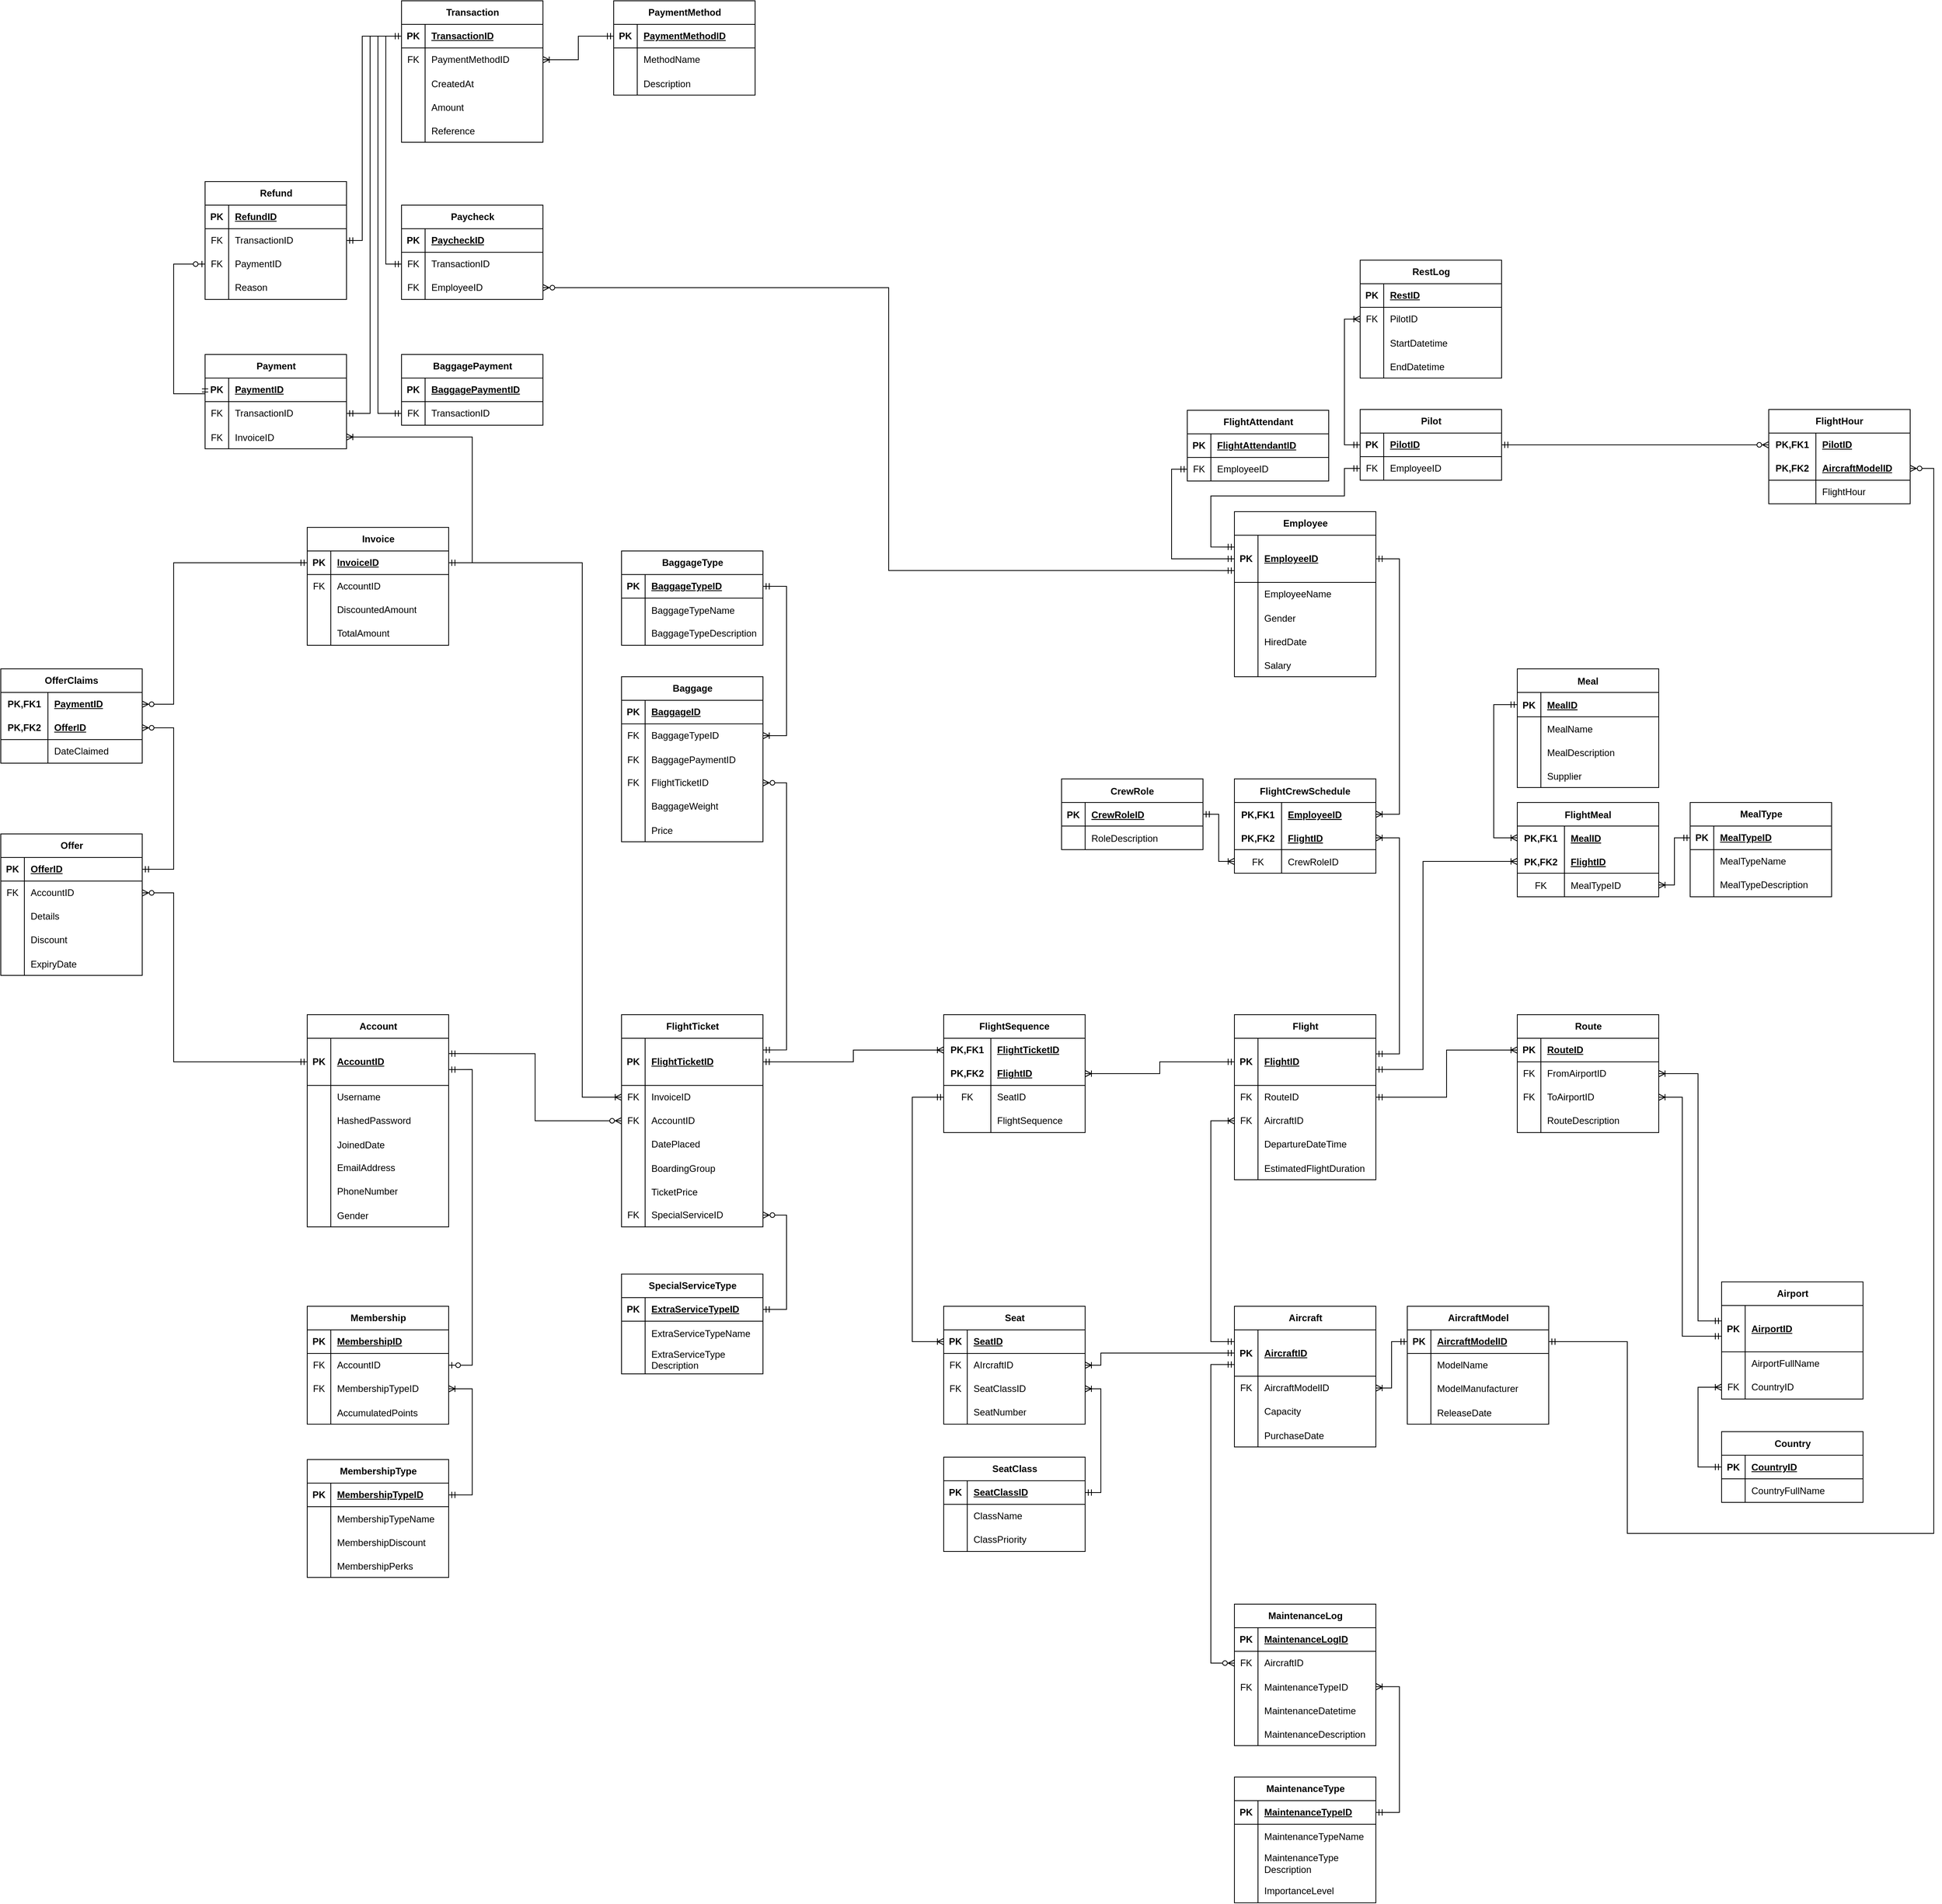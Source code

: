 <mxfile compressed="false" version="24.1.0" type="device">
  <diagram name="Page-1" id="Q6DCgMfbbjko9ryPCdgc">
    <mxGraphModel dx="3287" dy="1381" grid="1" gridSize="10" guides="1" tooltips="1" connect="1" arrows="1" fold="1" page="0" pageScale="1" pageWidth="200" pageHeight="180" math="0" shadow="0">
      <root>
        <mxCell id="0" />
        <mxCell id="1" parent="0" />
        <mxCell id="ldXuJXTAYZPSGwwQhtUx-40" value="Account" style="shape=table;startSize=30;container=1;collapsible=1;childLayout=tableLayout;fixedRows=1;rowLines=0;fontStyle=1;align=center;resizeLast=1;html=1;" parent="1" vertex="1">
          <mxGeometry x="-1200" y="1200" width="180" height="270" as="geometry" />
        </mxCell>
        <mxCell id="ldXuJXTAYZPSGwwQhtUx-41" value="" style="shape=tableRow;horizontal=0;startSize=0;swimlaneHead=0;swimlaneBody=0;fillColor=none;collapsible=0;dropTarget=0;points=[[0,0.5],[1,0.5]];portConstraint=eastwest;top=0;left=0;right=0;bottom=1;" parent="ldXuJXTAYZPSGwwQhtUx-40" vertex="1">
          <mxGeometry y="30" width="180" height="60" as="geometry" />
        </mxCell>
        <mxCell id="ldXuJXTAYZPSGwwQhtUx-42" value="PK" style="shape=partialRectangle;connectable=0;fillColor=none;top=0;left=0;bottom=0;right=0;fontStyle=1;overflow=hidden;whiteSpace=wrap;html=1;" parent="ldXuJXTAYZPSGwwQhtUx-41" vertex="1">
          <mxGeometry width="30" height="60" as="geometry">
            <mxRectangle width="30" height="60" as="alternateBounds" />
          </mxGeometry>
        </mxCell>
        <mxCell id="ldXuJXTAYZPSGwwQhtUx-43" value="AccountID" style="shape=partialRectangle;connectable=0;fillColor=none;top=0;left=0;bottom=0;right=0;align=left;spacingLeft=6;fontStyle=5;overflow=hidden;whiteSpace=wrap;html=1;" parent="ldXuJXTAYZPSGwwQhtUx-41" vertex="1">
          <mxGeometry x="30" width="150" height="60" as="geometry">
            <mxRectangle width="150" height="60" as="alternateBounds" />
          </mxGeometry>
        </mxCell>
        <mxCell id="ldXuJXTAYZPSGwwQhtUx-44" value="" style="shape=tableRow;horizontal=0;startSize=0;swimlaneHead=0;swimlaneBody=0;fillColor=none;collapsible=0;dropTarget=0;points=[[0,0.5],[1,0.5]];portConstraint=eastwest;top=0;left=0;right=0;bottom=0;" parent="ldXuJXTAYZPSGwwQhtUx-40" vertex="1">
          <mxGeometry y="90" width="180" height="30" as="geometry" />
        </mxCell>
        <mxCell id="ldXuJXTAYZPSGwwQhtUx-45" value="" style="shape=partialRectangle;connectable=0;fillColor=none;top=0;left=0;bottom=0;right=0;editable=1;overflow=hidden;whiteSpace=wrap;html=1;" parent="ldXuJXTAYZPSGwwQhtUx-44" vertex="1">
          <mxGeometry width="30" height="30" as="geometry">
            <mxRectangle width="30" height="30" as="alternateBounds" />
          </mxGeometry>
        </mxCell>
        <mxCell id="ldXuJXTAYZPSGwwQhtUx-46" value="Username" style="shape=partialRectangle;connectable=0;fillColor=none;top=0;left=0;bottom=0;right=0;align=left;spacingLeft=6;overflow=hidden;whiteSpace=wrap;html=1;" parent="ldXuJXTAYZPSGwwQhtUx-44" vertex="1">
          <mxGeometry x="30" width="150" height="30" as="geometry">
            <mxRectangle width="150" height="30" as="alternateBounds" />
          </mxGeometry>
        </mxCell>
        <mxCell id="ldXuJXTAYZPSGwwQhtUx-47" value="" style="shape=tableRow;horizontal=0;startSize=0;swimlaneHead=0;swimlaneBody=0;fillColor=none;collapsible=0;dropTarget=0;points=[[0,0.5],[1,0.5]];portConstraint=eastwest;top=0;left=0;right=0;bottom=0;" parent="ldXuJXTAYZPSGwwQhtUx-40" vertex="1">
          <mxGeometry y="120" width="180" height="30" as="geometry" />
        </mxCell>
        <mxCell id="ldXuJXTAYZPSGwwQhtUx-48" value="" style="shape=partialRectangle;connectable=0;fillColor=none;top=0;left=0;bottom=0;right=0;editable=1;overflow=hidden;whiteSpace=wrap;html=1;" parent="ldXuJXTAYZPSGwwQhtUx-47" vertex="1">
          <mxGeometry width="30" height="30" as="geometry">
            <mxRectangle width="30" height="30" as="alternateBounds" />
          </mxGeometry>
        </mxCell>
        <mxCell id="ldXuJXTAYZPSGwwQhtUx-49" value="HashedPassword" style="shape=partialRectangle;connectable=0;fillColor=none;top=0;left=0;bottom=0;right=0;align=left;spacingLeft=6;overflow=hidden;whiteSpace=wrap;html=1;" parent="ldXuJXTAYZPSGwwQhtUx-47" vertex="1">
          <mxGeometry x="30" width="150" height="30" as="geometry">
            <mxRectangle width="150" height="30" as="alternateBounds" />
          </mxGeometry>
        </mxCell>
        <mxCell id="R4esEjS2FvH9jzyqQrCe-227" value="" style="shape=tableRow;horizontal=0;startSize=0;swimlaneHead=0;swimlaneBody=0;fillColor=none;collapsible=0;dropTarget=0;points=[[0,0.5],[1,0.5]];portConstraint=eastwest;top=0;left=0;right=0;bottom=0;" parent="ldXuJXTAYZPSGwwQhtUx-40" vertex="1">
          <mxGeometry y="150" width="180" height="30" as="geometry" />
        </mxCell>
        <mxCell id="R4esEjS2FvH9jzyqQrCe-228" value="" style="shape=partialRectangle;connectable=0;fillColor=none;top=0;left=0;bottom=0;right=0;editable=1;overflow=hidden;" parent="R4esEjS2FvH9jzyqQrCe-227" vertex="1">
          <mxGeometry width="30" height="30" as="geometry">
            <mxRectangle width="30" height="30" as="alternateBounds" />
          </mxGeometry>
        </mxCell>
        <mxCell id="R4esEjS2FvH9jzyqQrCe-229" value="JoinedDate" style="shape=partialRectangle;connectable=0;fillColor=none;top=0;left=0;bottom=0;right=0;align=left;spacingLeft=6;overflow=hidden;" parent="R4esEjS2FvH9jzyqQrCe-227" vertex="1">
          <mxGeometry x="30" width="150" height="30" as="geometry">
            <mxRectangle width="150" height="30" as="alternateBounds" />
          </mxGeometry>
        </mxCell>
        <mxCell id="ldXuJXTAYZPSGwwQhtUx-50" value="" style="shape=tableRow;horizontal=0;startSize=0;swimlaneHead=0;swimlaneBody=0;fillColor=none;collapsible=0;dropTarget=0;points=[[0,0.5],[1,0.5]];portConstraint=eastwest;top=0;left=0;right=0;bottom=0;" parent="ldXuJXTAYZPSGwwQhtUx-40" vertex="1">
          <mxGeometry y="180" width="180" height="30" as="geometry" />
        </mxCell>
        <mxCell id="ldXuJXTAYZPSGwwQhtUx-51" value="" style="shape=partialRectangle;connectable=0;fillColor=none;top=0;left=0;bottom=0;right=0;editable=1;overflow=hidden;whiteSpace=wrap;html=1;" parent="ldXuJXTAYZPSGwwQhtUx-50" vertex="1">
          <mxGeometry width="30" height="30" as="geometry">
            <mxRectangle width="30" height="30" as="alternateBounds" />
          </mxGeometry>
        </mxCell>
        <mxCell id="ldXuJXTAYZPSGwwQhtUx-52" value="EmailAddress" style="shape=partialRectangle;connectable=0;fillColor=none;top=0;left=0;bottom=0;right=0;align=left;spacingLeft=6;overflow=hidden;whiteSpace=wrap;html=1;" parent="ldXuJXTAYZPSGwwQhtUx-50" vertex="1">
          <mxGeometry x="30" width="150" height="30" as="geometry">
            <mxRectangle width="150" height="30" as="alternateBounds" />
          </mxGeometry>
        </mxCell>
        <mxCell id="ldXuJXTAYZPSGwwQhtUx-53" style="shape=tableRow;horizontal=0;startSize=0;swimlaneHead=0;swimlaneBody=0;fillColor=none;collapsible=0;dropTarget=0;points=[[0,0.5],[1,0.5]];portConstraint=eastwest;top=0;left=0;right=0;bottom=0;" parent="ldXuJXTAYZPSGwwQhtUx-40" vertex="1">
          <mxGeometry y="210" width="180" height="30" as="geometry" />
        </mxCell>
        <mxCell id="ldXuJXTAYZPSGwwQhtUx-54" style="shape=partialRectangle;connectable=0;fillColor=none;top=0;left=0;bottom=0;right=0;editable=1;overflow=hidden;whiteSpace=wrap;html=1;" parent="ldXuJXTAYZPSGwwQhtUx-53" vertex="1">
          <mxGeometry width="30" height="30" as="geometry">
            <mxRectangle width="30" height="30" as="alternateBounds" />
          </mxGeometry>
        </mxCell>
        <mxCell id="ldXuJXTAYZPSGwwQhtUx-55" value="PhoneNumber" style="shape=partialRectangle;connectable=0;fillColor=none;top=0;left=0;bottom=0;right=0;align=left;spacingLeft=6;overflow=hidden;whiteSpace=wrap;html=1;" parent="ldXuJXTAYZPSGwwQhtUx-53" vertex="1">
          <mxGeometry x="30" width="150" height="30" as="geometry">
            <mxRectangle width="150" height="30" as="alternateBounds" />
          </mxGeometry>
        </mxCell>
        <mxCell id="9wxVmUy5w3ucZSzIoyGq-293" value="" style="shape=tableRow;horizontal=0;startSize=0;swimlaneHead=0;swimlaneBody=0;fillColor=none;collapsible=0;dropTarget=0;points=[[0,0.5],[1,0.5]];portConstraint=eastwest;top=0;left=0;right=0;bottom=0;" vertex="1" parent="ldXuJXTAYZPSGwwQhtUx-40">
          <mxGeometry y="240" width="180" height="30" as="geometry" />
        </mxCell>
        <mxCell id="9wxVmUy5w3ucZSzIoyGq-294" value="" style="shape=partialRectangle;connectable=0;fillColor=none;top=0;left=0;bottom=0;right=0;editable=1;overflow=hidden;" vertex="1" parent="9wxVmUy5w3ucZSzIoyGq-293">
          <mxGeometry width="30" height="30" as="geometry">
            <mxRectangle width="30" height="30" as="alternateBounds" />
          </mxGeometry>
        </mxCell>
        <mxCell id="9wxVmUy5w3ucZSzIoyGq-295" value="Gender" style="shape=partialRectangle;connectable=0;fillColor=none;top=0;left=0;bottom=0;right=0;align=left;spacingLeft=6;overflow=hidden;" vertex="1" parent="9wxVmUy5w3ucZSzIoyGq-293">
          <mxGeometry x="30" width="150" height="30" as="geometry">
            <mxRectangle width="150" height="30" as="alternateBounds" />
          </mxGeometry>
        </mxCell>
        <mxCell id="ldXuJXTAYZPSGwwQhtUx-59" value="FlightTicket" style="shape=table;startSize=30;container=1;collapsible=1;childLayout=tableLayout;fixedRows=1;rowLines=0;fontStyle=1;align=center;resizeLast=1;html=1;" parent="1" vertex="1">
          <mxGeometry x="-800" y="1200" width="180" height="270" as="geometry" />
        </mxCell>
        <mxCell id="ldXuJXTAYZPSGwwQhtUx-60" value="" style="shape=tableRow;horizontal=0;startSize=0;swimlaneHead=0;swimlaneBody=0;fillColor=none;collapsible=0;dropTarget=0;points=[[0,0.5],[1,0.5]];portConstraint=eastwest;top=0;left=0;right=0;bottom=1;" parent="ldXuJXTAYZPSGwwQhtUx-59" vertex="1">
          <mxGeometry y="30" width="180" height="60" as="geometry" />
        </mxCell>
        <mxCell id="ldXuJXTAYZPSGwwQhtUx-61" value="PK" style="shape=partialRectangle;connectable=0;fillColor=none;top=0;left=0;bottom=0;right=0;fontStyle=1;overflow=hidden;whiteSpace=wrap;html=1;" parent="ldXuJXTAYZPSGwwQhtUx-60" vertex="1">
          <mxGeometry width="30" height="60" as="geometry">
            <mxRectangle width="30" height="60" as="alternateBounds" />
          </mxGeometry>
        </mxCell>
        <mxCell id="ldXuJXTAYZPSGwwQhtUx-62" value="FlightTicketID" style="shape=partialRectangle;connectable=0;fillColor=none;top=0;left=0;bottom=0;right=0;align=left;spacingLeft=6;fontStyle=5;overflow=hidden;whiteSpace=wrap;html=1;" parent="ldXuJXTAYZPSGwwQhtUx-60" vertex="1">
          <mxGeometry x="30" width="150" height="60" as="geometry">
            <mxRectangle width="150" height="60" as="alternateBounds" />
          </mxGeometry>
        </mxCell>
        <mxCell id="ldXuJXTAYZPSGwwQhtUx-72" value="" style="shape=tableRow;horizontal=0;startSize=0;swimlaneHead=0;swimlaneBody=0;fillColor=none;collapsible=0;dropTarget=0;points=[[0,0.5],[1,0.5]];portConstraint=eastwest;top=0;left=0;right=0;bottom=0;" parent="ldXuJXTAYZPSGwwQhtUx-59" vertex="1">
          <mxGeometry y="90" width="180" height="30" as="geometry" />
        </mxCell>
        <mxCell id="ldXuJXTAYZPSGwwQhtUx-73" value="FK" style="shape=partialRectangle;connectable=0;fillColor=none;top=0;left=0;bottom=0;right=0;fontStyle=0;overflow=hidden;whiteSpace=wrap;html=1;" parent="ldXuJXTAYZPSGwwQhtUx-72" vertex="1">
          <mxGeometry width="30" height="30" as="geometry">
            <mxRectangle width="30" height="30" as="alternateBounds" />
          </mxGeometry>
        </mxCell>
        <mxCell id="ldXuJXTAYZPSGwwQhtUx-74" value="InvoiceID" style="shape=partialRectangle;connectable=0;fillColor=none;top=0;left=0;bottom=0;right=0;align=left;spacingLeft=6;fontStyle=0;overflow=hidden;whiteSpace=wrap;html=1;" parent="ldXuJXTAYZPSGwwQhtUx-72" vertex="1">
          <mxGeometry x="30" width="150" height="30" as="geometry">
            <mxRectangle width="150" height="30" as="alternateBounds" />
          </mxGeometry>
        </mxCell>
        <mxCell id="ldXuJXTAYZPSGwwQhtUx-114" value="" style="shape=tableRow;horizontal=0;startSize=0;swimlaneHead=0;swimlaneBody=0;fillColor=none;collapsible=0;dropTarget=0;points=[[0,0.5],[1,0.5]];portConstraint=eastwest;top=0;left=0;right=0;bottom=0;" parent="ldXuJXTAYZPSGwwQhtUx-59" vertex="1">
          <mxGeometry y="120" width="180" height="30" as="geometry" />
        </mxCell>
        <mxCell id="ldXuJXTAYZPSGwwQhtUx-115" value="FK" style="shape=partialRectangle;connectable=0;fillColor=none;top=0;left=0;bottom=0;right=0;fontStyle=0;overflow=hidden;whiteSpace=wrap;html=1;" parent="ldXuJXTAYZPSGwwQhtUx-114" vertex="1">
          <mxGeometry width="30" height="30" as="geometry">
            <mxRectangle width="30" height="30" as="alternateBounds" />
          </mxGeometry>
        </mxCell>
        <mxCell id="ldXuJXTAYZPSGwwQhtUx-116" value="AccountID" style="shape=partialRectangle;connectable=0;fillColor=none;top=0;left=0;bottom=0;right=0;align=left;spacingLeft=6;fontStyle=0;overflow=hidden;whiteSpace=wrap;html=1;" parent="ldXuJXTAYZPSGwwQhtUx-114" vertex="1">
          <mxGeometry x="30" width="150" height="30" as="geometry">
            <mxRectangle width="150" height="30" as="alternateBounds" />
          </mxGeometry>
        </mxCell>
        <mxCell id="ldXuJXTAYZPSGwwQhtUx-66" value="" style="shape=tableRow;horizontal=0;startSize=0;swimlaneHead=0;swimlaneBody=0;fillColor=none;collapsible=0;dropTarget=0;points=[[0,0.5],[1,0.5]];portConstraint=eastwest;top=0;left=0;right=0;bottom=0;" parent="ldXuJXTAYZPSGwwQhtUx-59" vertex="1">
          <mxGeometry y="150" width="180" height="30" as="geometry" />
        </mxCell>
        <mxCell id="ldXuJXTAYZPSGwwQhtUx-67" value="" style="shape=partialRectangle;connectable=0;fillColor=none;top=0;left=0;bottom=0;right=0;editable=1;overflow=hidden;whiteSpace=wrap;html=1;" parent="ldXuJXTAYZPSGwwQhtUx-66" vertex="1">
          <mxGeometry width="30" height="30" as="geometry">
            <mxRectangle width="30" height="30" as="alternateBounds" />
          </mxGeometry>
        </mxCell>
        <mxCell id="ldXuJXTAYZPSGwwQhtUx-68" value="DatePlaced" style="shape=partialRectangle;connectable=0;fillColor=none;top=0;left=0;bottom=0;right=0;align=left;spacingLeft=6;overflow=hidden;whiteSpace=wrap;html=1;" parent="ldXuJXTAYZPSGwwQhtUx-66" vertex="1">
          <mxGeometry x="30" width="150" height="30" as="geometry">
            <mxRectangle width="150" height="30" as="alternateBounds" />
          </mxGeometry>
        </mxCell>
        <mxCell id="pcqSbqu5ODASLQmlzR57-286" value="" style="shape=tableRow;horizontal=0;startSize=0;swimlaneHead=0;swimlaneBody=0;fillColor=none;collapsible=0;dropTarget=0;points=[[0,0.5],[1,0.5]];portConstraint=eastwest;top=0;left=0;right=0;bottom=0;" parent="ldXuJXTAYZPSGwwQhtUx-59" vertex="1">
          <mxGeometry y="180" width="180" height="30" as="geometry" />
        </mxCell>
        <mxCell id="pcqSbqu5ODASLQmlzR57-287" value="" style="shape=partialRectangle;connectable=0;fillColor=none;top=0;left=0;bottom=0;right=0;editable=1;overflow=hidden;" parent="pcqSbqu5ODASLQmlzR57-286" vertex="1">
          <mxGeometry width="30" height="30" as="geometry">
            <mxRectangle width="30" height="30" as="alternateBounds" />
          </mxGeometry>
        </mxCell>
        <mxCell id="pcqSbqu5ODASLQmlzR57-288" value="BoardingGroup" style="shape=partialRectangle;connectable=0;fillColor=none;top=0;left=0;bottom=0;right=0;align=left;spacingLeft=6;overflow=hidden;" parent="pcqSbqu5ODASLQmlzR57-286" vertex="1">
          <mxGeometry x="30" width="150" height="30" as="geometry">
            <mxRectangle width="150" height="30" as="alternateBounds" />
          </mxGeometry>
        </mxCell>
        <mxCell id="pcqSbqu5ODASLQmlzR57-384" value="" style="shape=tableRow;horizontal=0;startSize=0;swimlaneHead=0;swimlaneBody=0;fillColor=none;collapsible=0;dropTarget=0;points=[[0,0.5],[1,0.5]];portConstraint=eastwest;top=0;left=0;right=0;bottom=0;" parent="ldXuJXTAYZPSGwwQhtUx-59" vertex="1">
          <mxGeometry y="210" width="180" height="30" as="geometry" />
        </mxCell>
        <mxCell id="pcqSbqu5ODASLQmlzR57-385" value="" style="shape=partialRectangle;connectable=0;fillColor=none;top=0;left=0;bottom=0;right=0;editable=1;overflow=hidden;" parent="pcqSbqu5ODASLQmlzR57-384" vertex="1">
          <mxGeometry width="30" height="30" as="geometry">
            <mxRectangle width="30" height="30" as="alternateBounds" />
          </mxGeometry>
        </mxCell>
        <mxCell id="pcqSbqu5ODASLQmlzR57-386" value="TicketPrice" style="shape=partialRectangle;connectable=0;fillColor=none;top=0;left=0;bottom=0;right=0;align=left;spacingLeft=6;overflow=hidden;" parent="pcqSbqu5ODASLQmlzR57-384" vertex="1">
          <mxGeometry x="30" width="150" height="30" as="geometry">
            <mxRectangle width="150" height="30" as="alternateBounds" />
          </mxGeometry>
        </mxCell>
        <mxCell id="9wxVmUy5w3ucZSzIoyGq-299" value="" style="shape=tableRow;horizontal=0;startSize=0;swimlaneHead=0;swimlaneBody=0;fillColor=none;collapsible=0;dropTarget=0;points=[[0,0.5],[1,0.5]];portConstraint=eastwest;top=0;left=0;right=0;bottom=0;" vertex="1" parent="ldXuJXTAYZPSGwwQhtUx-59">
          <mxGeometry y="240" width="180" height="30" as="geometry" />
        </mxCell>
        <mxCell id="9wxVmUy5w3ucZSzIoyGq-300" value="FK" style="shape=partialRectangle;connectable=0;fillColor=none;top=0;left=0;bottom=0;right=0;fontStyle=0;overflow=hidden;whiteSpace=wrap;html=1;" vertex="1" parent="9wxVmUy5w3ucZSzIoyGq-299">
          <mxGeometry width="30" height="30" as="geometry">
            <mxRectangle width="30" height="30" as="alternateBounds" />
          </mxGeometry>
        </mxCell>
        <mxCell id="9wxVmUy5w3ucZSzIoyGq-301" value="SpecialServiceID" style="shape=partialRectangle;connectable=0;fillColor=none;top=0;left=0;bottom=0;right=0;align=left;spacingLeft=6;fontStyle=0;overflow=hidden;whiteSpace=wrap;html=1;" vertex="1" parent="9wxVmUy5w3ucZSzIoyGq-299">
          <mxGeometry x="30" width="150" height="30" as="geometry">
            <mxRectangle width="150" height="30" as="alternateBounds" />
          </mxGeometry>
        </mxCell>
        <mxCell id="ldXuJXTAYZPSGwwQhtUx-76" value="Payment" style="shape=table;startSize=30;container=1;collapsible=1;childLayout=tableLayout;fixedRows=1;rowLines=0;fontStyle=1;align=center;resizeLast=1;html=1;" parent="1" vertex="1">
          <mxGeometry x="-1330" y="360" width="180" height="120" as="geometry" />
        </mxCell>
        <mxCell id="ldXuJXTAYZPSGwwQhtUx-77" value="" style="shape=tableRow;horizontal=0;startSize=0;swimlaneHead=0;swimlaneBody=0;fillColor=none;collapsible=0;dropTarget=0;points=[[0,0.5],[1,0.5]];portConstraint=eastwest;top=0;left=0;right=0;bottom=1;" parent="ldXuJXTAYZPSGwwQhtUx-76" vertex="1">
          <mxGeometry y="30" width="180" height="30" as="geometry" />
        </mxCell>
        <mxCell id="ldXuJXTAYZPSGwwQhtUx-78" value="PK" style="shape=partialRectangle;connectable=0;fillColor=none;top=0;left=0;bottom=0;right=0;fontStyle=1;overflow=hidden;whiteSpace=wrap;html=1;" parent="ldXuJXTAYZPSGwwQhtUx-77" vertex="1">
          <mxGeometry width="30" height="30" as="geometry">
            <mxRectangle width="30" height="30" as="alternateBounds" />
          </mxGeometry>
        </mxCell>
        <mxCell id="ldXuJXTAYZPSGwwQhtUx-79" value="PaymentID" style="shape=partialRectangle;connectable=0;fillColor=none;top=0;left=0;bottom=0;right=0;align=left;spacingLeft=6;fontStyle=5;overflow=hidden;whiteSpace=wrap;html=1;" parent="ldXuJXTAYZPSGwwQhtUx-77" vertex="1">
          <mxGeometry x="30" width="150" height="30" as="geometry">
            <mxRectangle width="150" height="30" as="alternateBounds" />
          </mxGeometry>
        </mxCell>
        <mxCell id="hlYR-JYZm0WYFuQmoc6V-303" value="" style="shape=tableRow;horizontal=0;startSize=0;swimlaneHead=0;swimlaneBody=0;fillColor=none;collapsible=0;dropTarget=0;points=[[0,0.5],[1,0.5]];portConstraint=eastwest;top=0;left=0;right=0;bottom=0;" parent="ldXuJXTAYZPSGwwQhtUx-76" vertex="1">
          <mxGeometry y="60" width="180" height="30" as="geometry" />
        </mxCell>
        <mxCell id="hlYR-JYZm0WYFuQmoc6V-304" value="FK" style="shape=partialRectangle;connectable=0;fillColor=none;top=0;left=0;bottom=0;right=0;fontStyle=0;overflow=hidden;whiteSpace=wrap;html=1;" parent="hlYR-JYZm0WYFuQmoc6V-303" vertex="1">
          <mxGeometry width="30" height="30" as="geometry">
            <mxRectangle width="30" height="30" as="alternateBounds" />
          </mxGeometry>
        </mxCell>
        <mxCell id="hlYR-JYZm0WYFuQmoc6V-305" value="TransactionID" style="shape=partialRectangle;connectable=0;fillColor=none;top=0;left=0;bottom=0;right=0;align=left;spacingLeft=6;fontStyle=0;overflow=hidden;whiteSpace=wrap;html=1;" parent="hlYR-JYZm0WYFuQmoc6V-303" vertex="1">
          <mxGeometry x="30" width="150" height="30" as="geometry">
            <mxRectangle width="150" height="30" as="alternateBounds" />
          </mxGeometry>
        </mxCell>
        <mxCell id="9wxVmUy5w3ucZSzIoyGq-280" value="" style="shape=tableRow;horizontal=0;startSize=0;swimlaneHead=0;swimlaneBody=0;fillColor=none;collapsible=0;dropTarget=0;points=[[0,0.5],[1,0.5]];portConstraint=eastwest;top=0;left=0;right=0;bottom=0;" vertex="1" parent="ldXuJXTAYZPSGwwQhtUx-76">
          <mxGeometry y="90" width="180" height="30" as="geometry" />
        </mxCell>
        <mxCell id="9wxVmUy5w3ucZSzIoyGq-281" value="FK" style="shape=partialRectangle;connectable=0;fillColor=none;top=0;left=0;bottom=0;right=0;editable=1;overflow=hidden;" vertex="1" parent="9wxVmUy5w3ucZSzIoyGq-280">
          <mxGeometry width="30" height="30" as="geometry">
            <mxRectangle width="30" height="30" as="alternateBounds" />
          </mxGeometry>
        </mxCell>
        <mxCell id="9wxVmUy5w3ucZSzIoyGq-282" value="InvoiceID" style="shape=partialRectangle;connectable=0;fillColor=none;top=0;left=0;bottom=0;right=0;align=left;spacingLeft=6;overflow=hidden;" vertex="1" parent="9wxVmUy5w3ucZSzIoyGq-280">
          <mxGeometry x="30" width="150" height="30" as="geometry">
            <mxRectangle width="150" height="30" as="alternateBounds" />
          </mxGeometry>
        </mxCell>
        <mxCell id="ldXuJXTAYZPSGwwQhtUx-89" value="Refund" style="shape=table;startSize=30;container=1;collapsible=1;childLayout=tableLayout;fixedRows=1;rowLines=0;fontStyle=1;align=center;resizeLast=1;html=1;" parent="1" vertex="1">
          <mxGeometry x="-1330" y="140" width="180" height="150" as="geometry" />
        </mxCell>
        <mxCell id="BxFq34cR29yL3bQ-EjCe-309" value="" style="shape=tableRow;horizontal=0;startSize=0;swimlaneHead=0;swimlaneBody=0;fillColor=none;collapsible=0;dropTarget=0;points=[[0,0.5],[1,0.5]];portConstraint=eastwest;top=0;left=0;right=0;bottom=1;" parent="ldXuJXTAYZPSGwwQhtUx-89" vertex="1">
          <mxGeometry y="30" width="180" height="30" as="geometry" />
        </mxCell>
        <mxCell id="BxFq34cR29yL3bQ-EjCe-310" value="PK" style="shape=partialRectangle;connectable=0;fillColor=none;top=0;left=0;bottom=0;right=0;fontStyle=1;overflow=hidden;whiteSpace=wrap;html=1;" parent="BxFq34cR29yL3bQ-EjCe-309" vertex="1">
          <mxGeometry width="30" height="30" as="geometry">
            <mxRectangle width="30" height="30" as="alternateBounds" />
          </mxGeometry>
        </mxCell>
        <mxCell id="BxFq34cR29yL3bQ-EjCe-311" value="RefundID" style="shape=partialRectangle;connectable=0;fillColor=none;top=0;left=0;bottom=0;right=0;align=left;spacingLeft=6;fontStyle=5;overflow=hidden;whiteSpace=wrap;html=1;" parent="BxFq34cR29yL3bQ-EjCe-309" vertex="1">
          <mxGeometry x="30" width="150" height="30" as="geometry">
            <mxRectangle width="150" height="30" as="alternateBounds" />
          </mxGeometry>
        </mxCell>
        <mxCell id="hlYR-JYZm0WYFuQmoc6V-306" value="" style="shape=tableRow;horizontal=0;startSize=0;swimlaneHead=0;swimlaneBody=0;fillColor=none;collapsible=0;dropTarget=0;points=[[0,0.5],[1,0.5]];portConstraint=eastwest;top=0;left=0;right=0;bottom=0;" parent="ldXuJXTAYZPSGwwQhtUx-89" vertex="1">
          <mxGeometry y="60" width="180" height="30" as="geometry" />
        </mxCell>
        <mxCell id="hlYR-JYZm0WYFuQmoc6V-307" value="FK" style="shape=partialRectangle;connectable=0;fillColor=none;top=0;left=0;bottom=0;right=0;fontStyle=0;overflow=hidden;whiteSpace=wrap;html=1;" parent="hlYR-JYZm0WYFuQmoc6V-306" vertex="1">
          <mxGeometry width="30" height="30" as="geometry">
            <mxRectangle width="30" height="30" as="alternateBounds" />
          </mxGeometry>
        </mxCell>
        <mxCell id="hlYR-JYZm0WYFuQmoc6V-308" value="TransactionID" style="shape=partialRectangle;connectable=0;fillColor=none;top=0;left=0;bottom=0;right=0;align=left;spacingLeft=6;fontStyle=0;overflow=hidden;whiteSpace=wrap;html=1;" parent="hlYR-JYZm0WYFuQmoc6V-306" vertex="1">
          <mxGeometry x="30" width="150" height="30" as="geometry">
            <mxRectangle width="150" height="30" as="alternateBounds" />
          </mxGeometry>
        </mxCell>
        <mxCell id="ldXuJXTAYZPSGwwQhtUx-107" value="" style="shape=tableRow;horizontal=0;startSize=0;swimlaneHead=0;swimlaneBody=0;fillColor=none;collapsible=0;dropTarget=0;points=[[0,0.5],[1,0.5]];portConstraint=eastwest;top=0;left=0;right=0;bottom=0;" parent="ldXuJXTAYZPSGwwQhtUx-89" vertex="1">
          <mxGeometry y="90" width="180" height="30" as="geometry" />
        </mxCell>
        <mxCell id="ldXuJXTAYZPSGwwQhtUx-108" value="FK" style="shape=partialRectangle;connectable=0;fillColor=none;top=0;left=0;bottom=0;right=0;fontStyle=0;overflow=hidden;whiteSpace=wrap;html=1;" parent="ldXuJXTAYZPSGwwQhtUx-107" vertex="1">
          <mxGeometry width="30" height="30" as="geometry">
            <mxRectangle width="30" height="30" as="alternateBounds" />
          </mxGeometry>
        </mxCell>
        <mxCell id="ldXuJXTAYZPSGwwQhtUx-109" value="PaymentID" style="shape=partialRectangle;connectable=0;fillColor=none;top=0;left=0;bottom=0;right=0;align=left;spacingLeft=6;fontStyle=0;overflow=hidden;whiteSpace=wrap;html=1;" parent="ldXuJXTAYZPSGwwQhtUx-107" vertex="1">
          <mxGeometry x="30" width="150" height="30" as="geometry">
            <mxRectangle width="150" height="30" as="alternateBounds" />
          </mxGeometry>
        </mxCell>
        <mxCell id="ldXuJXTAYZPSGwwQhtUx-96" value="" style="shape=tableRow;horizontal=0;startSize=0;swimlaneHead=0;swimlaneBody=0;fillColor=none;collapsible=0;dropTarget=0;points=[[0,0.5],[1,0.5]];portConstraint=eastwest;top=0;left=0;right=0;bottom=0;" parent="ldXuJXTAYZPSGwwQhtUx-89" vertex="1">
          <mxGeometry y="120" width="180" height="30" as="geometry" />
        </mxCell>
        <mxCell id="ldXuJXTAYZPSGwwQhtUx-97" value="" style="shape=partialRectangle;connectable=0;fillColor=none;top=0;left=0;bottom=0;right=0;editable=1;overflow=hidden;whiteSpace=wrap;html=1;" parent="ldXuJXTAYZPSGwwQhtUx-96" vertex="1">
          <mxGeometry width="30" height="30" as="geometry">
            <mxRectangle width="30" height="30" as="alternateBounds" />
          </mxGeometry>
        </mxCell>
        <mxCell id="ldXuJXTAYZPSGwwQhtUx-98" value="Reason" style="shape=partialRectangle;connectable=0;fillColor=none;top=0;left=0;bottom=0;right=0;align=left;spacingLeft=6;overflow=hidden;whiteSpace=wrap;html=1;" parent="ldXuJXTAYZPSGwwQhtUx-96" vertex="1">
          <mxGeometry x="30" width="150" height="30" as="geometry">
            <mxRectangle width="150" height="30" as="alternateBounds" />
          </mxGeometry>
        </mxCell>
        <mxCell id="ldXuJXTAYZPSGwwQhtUx-133" value="FlightSequence" style="shape=table;startSize=30;container=1;collapsible=1;childLayout=tableLayout;fixedRows=1;rowLines=0;fontStyle=1;align=center;resizeLast=1;html=1;whiteSpace=wrap;" parent="1" vertex="1">
          <mxGeometry x="-390" y="1200" width="180" height="150" as="geometry" />
        </mxCell>
        <mxCell id="ldXuJXTAYZPSGwwQhtUx-134" value="" style="shape=tableRow;horizontal=0;startSize=0;swimlaneHead=0;swimlaneBody=0;fillColor=none;collapsible=0;dropTarget=0;points=[[0,0.5],[1,0.5]];portConstraint=eastwest;top=0;left=0;right=0;bottom=0;html=1;" parent="ldXuJXTAYZPSGwwQhtUx-133" vertex="1">
          <mxGeometry y="30" width="180" height="30" as="geometry" />
        </mxCell>
        <mxCell id="ldXuJXTAYZPSGwwQhtUx-135" value="PK,FK1" style="shape=partialRectangle;connectable=0;fillColor=none;top=0;left=0;bottom=0;right=0;fontStyle=1;overflow=hidden;html=1;whiteSpace=wrap;" parent="ldXuJXTAYZPSGwwQhtUx-134" vertex="1">
          <mxGeometry width="60.0" height="30" as="geometry">
            <mxRectangle width="60.0" height="30" as="alternateBounds" />
          </mxGeometry>
        </mxCell>
        <mxCell id="ldXuJXTAYZPSGwwQhtUx-136" value="FlightTicketID" style="shape=partialRectangle;connectable=0;fillColor=none;top=0;left=0;bottom=0;right=0;align=left;spacingLeft=6;fontStyle=5;overflow=hidden;html=1;whiteSpace=wrap;" parent="ldXuJXTAYZPSGwwQhtUx-134" vertex="1">
          <mxGeometry x="60.0" width="120.0" height="30" as="geometry">
            <mxRectangle width="120.0" height="30" as="alternateBounds" />
          </mxGeometry>
        </mxCell>
        <mxCell id="ldXuJXTAYZPSGwwQhtUx-137" value="" style="shape=tableRow;horizontal=0;startSize=0;swimlaneHead=0;swimlaneBody=0;fillColor=none;collapsible=0;dropTarget=0;points=[[0,0.5],[1,0.5]];portConstraint=eastwest;top=0;left=0;right=0;bottom=1;html=1;" parent="ldXuJXTAYZPSGwwQhtUx-133" vertex="1">
          <mxGeometry y="60" width="180" height="30" as="geometry" />
        </mxCell>
        <mxCell id="ldXuJXTAYZPSGwwQhtUx-138" value="PK,FK2" style="shape=partialRectangle;connectable=0;fillColor=none;top=0;left=0;bottom=0;right=0;fontStyle=1;overflow=hidden;html=1;whiteSpace=wrap;" parent="ldXuJXTAYZPSGwwQhtUx-137" vertex="1">
          <mxGeometry width="60.0" height="30" as="geometry">
            <mxRectangle width="60.0" height="30" as="alternateBounds" />
          </mxGeometry>
        </mxCell>
        <mxCell id="ldXuJXTAYZPSGwwQhtUx-139" value="FlightID" style="shape=partialRectangle;connectable=0;fillColor=none;top=0;left=0;bottom=0;right=0;align=left;spacingLeft=6;fontStyle=5;overflow=hidden;html=1;whiteSpace=wrap;" parent="ldXuJXTAYZPSGwwQhtUx-137" vertex="1">
          <mxGeometry x="60.0" width="120.0" height="30" as="geometry">
            <mxRectangle width="120.0" height="30" as="alternateBounds" />
          </mxGeometry>
        </mxCell>
        <mxCell id="nZYxw4bYCytycPgzwB0f-259" value="" style="shape=tableRow;horizontal=0;startSize=0;swimlaneHead=0;swimlaneBody=0;fillColor=none;collapsible=0;dropTarget=0;points=[[0,0.5],[1,0.5]];portConstraint=eastwest;top=0;left=0;right=0;bottom=0;" parent="ldXuJXTAYZPSGwwQhtUx-133" vertex="1">
          <mxGeometry y="90" width="180" height="30" as="geometry" />
        </mxCell>
        <mxCell id="nZYxw4bYCytycPgzwB0f-260" value="FK" style="shape=partialRectangle;connectable=0;fillColor=none;top=0;left=0;bottom=0;right=0;fontStyle=0;overflow=hidden;whiteSpace=wrap;html=1;" parent="nZYxw4bYCytycPgzwB0f-259" vertex="1">
          <mxGeometry width="60.0" height="30" as="geometry">
            <mxRectangle width="60.0" height="30" as="alternateBounds" />
          </mxGeometry>
        </mxCell>
        <mxCell id="nZYxw4bYCytycPgzwB0f-261" value="SeatID" style="shape=partialRectangle;connectable=0;fillColor=none;top=0;left=0;bottom=0;right=0;align=left;spacingLeft=6;fontStyle=0;overflow=hidden;whiteSpace=wrap;html=1;" parent="nZYxw4bYCytycPgzwB0f-259" vertex="1">
          <mxGeometry x="60.0" width="120.0" height="30" as="geometry">
            <mxRectangle width="120.0" height="30" as="alternateBounds" />
          </mxGeometry>
        </mxCell>
        <mxCell id="ldXuJXTAYZPSGwwQhtUx-143" value="" style="shape=tableRow;horizontal=0;startSize=0;swimlaneHead=0;swimlaneBody=0;fillColor=none;collapsible=0;dropTarget=0;points=[[0,0.5],[1,0.5]];portConstraint=eastwest;top=0;left=0;right=0;bottom=0;html=1;" parent="ldXuJXTAYZPSGwwQhtUx-133" vertex="1">
          <mxGeometry y="120" width="180" height="30" as="geometry" />
        </mxCell>
        <mxCell id="ldXuJXTAYZPSGwwQhtUx-144" value="" style="shape=partialRectangle;connectable=0;fillColor=none;top=0;left=0;bottom=0;right=0;editable=1;overflow=hidden;html=1;whiteSpace=wrap;" parent="ldXuJXTAYZPSGwwQhtUx-143" vertex="1">
          <mxGeometry width="60.0" height="30" as="geometry">
            <mxRectangle width="60.0" height="30" as="alternateBounds" />
          </mxGeometry>
        </mxCell>
        <mxCell id="ldXuJXTAYZPSGwwQhtUx-145" value="FlightSequence" style="shape=partialRectangle;connectable=0;fillColor=none;top=0;left=0;bottom=0;right=0;align=left;spacingLeft=6;overflow=hidden;html=1;whiteSpace=wrap;" parent="ldXuJXTAYZPSGwwQhtUx-143" vertex="1">
          <mxGeometry x="60.0" width="120.0" height="30" as="geometry">
            <mxRectangle width="120.0" height="30" as="alternateBounds" />
          </mxGeometry>
        </mxCell>
        <mxCell id="ldXuJXTAYZPSGwwQhtUx-159" value="Flight" style="shape=table;startSize=30;container=1;collapsible=1;childLayout=tableLayout;fixedRows=1;rowLines=0;fontStyle=1;align=center;resizeLast=1;html=1;" parent="1" vertex="1">
          <mxGeometry x="-20.0" y="1200" width="180" height="210" as="geometry" />
        </mxCell>
        <mxCell id="ldXuJXTAYZPSGwwQhtUx-160" value="" style="shape=tableRow;horizontal=0;startSize=0;swimlaneHead=0;swimlaneBody=0;fillColor=none;collapsible=0;dropTarget=0;points=[[0,0.5],[1,0.5]];portConstraint=eastwest;top=0;left=0;right=0;bottom=1;" parent="ldXuJXTAYZPSGwwQhtUx-159" vertex="1">
          <mxGeometry y="30" width="180" height="60" as="geometry" />
        </mxCell>
        <mxCell id="ldXuJXTAYZPSGwwQhtUx-161" value="PK" style="shape=partialRectangle;connectable=0;fillColor=none;top=0;left=0;bottom=0;right=0;fontStyle=1;overflow=hidden;whiteSpace=wrap;html=1;" parent="ldXuJXTAYZPSGwwQhtUx-160" vertex="1">
          <mxGeometry width="30" height="60" as="geometry">
            <mxRectangle width="30" height="60" as="alternateBounds" />
          </mxGeometry>
        </mxCell>
        <mxCell id="ldXuJXTAYZPSGwwQhtUx-162" value="FlightID" style="shape=partialRectangle;connectable=0;fillColor=none;top=0;left=0;bottom=0;right=0;align=left;spacingLeft=6;fontStyle=5;overflow=hidden;whiteSpace=wrap;html=1;" parent="ldXuJXTAYZPSGwwQhtUx-160" vertex="1">
          <mxGeometry x="30" width="150" height="60" as="geometry">
            <mxRectangle width="150" height="60" as="alternateBounds" />
          </mxGeometry>
        </mxCell>
        <mxCell id="ldXuJXTAYZPSGwwQhtUx-173" value="" style="shape=tableRow;horizontal=0;startSize=0;swimlaneHead=0;swimlaneBody=0;fillColor=none;collapsible=0;dropTarget=0;points=[[0,0.5],[1,0.5]];portConstraint=eastwest;top=0;left=0;right=0;bottom=0;" parent="ldXuJXTAYZPSGwwQhtUx-159" vertex="1">
          <mxGeometry y="90" width="180" height="30" as="geometry" />
        </mxCell>
        <mxCell id="ldXuJXTAYZPSGwwQhtUx-174" value="FK" style="shape=partialRectangle;connectable=0;fillColor=none;top=0;left=0;bottom=0;right=0;fontStyle=0;overflow=hidden;whiteSpace=wrap;html=1;" parent="ldXuJXTAYZPSGwwQhtUx-173" vertex="1">
          <mxGeometry width="30" height="30" as="geometry">
            <mxRectangle width="30" height="30" as="alternateBounds" />
          </mxGeometry>
        </mxCell>
        <mxCell id="ldXuJXTAYZPSGwwQhtUx-175" value="RouteID" style="shape=partialRectangle;connectable=0;fillColor=none;top=0;left=0;bottom=0;right=0;align=left;spacingLeft=6;fontStyle=0;overflow=hidden;whiteSpace=wrap;html=1;" parent="ldXuJXTAYZPSGwwQhtUx-173" vertex="1">
          <mxGeometry x="30" width="150" height="30" as="geometry">
            <mxRectangle width="150" height="30" as="alternateBounds" />
          </mxGeometry>
        </mxCell>
        <mxCell id="ldXuJXTAYZPSGwwQhtUx-177" value="" style="shape=tableRow;horizontal=0;startSize=0;swimlaneHead=0;swimlaneBody=0;fillColor=none;collapsible=0;dropTarget=0;points=[[0,0.5],[1,0.5]];portConstraint=eastwest;top=0;left=0;right=0;bottom=0;" parent="ldXuJXTAYZPSGwwQhtUx-159" vertex="1">
          <mxGeometry y="120" width="180" height="30" as="geometry" />
        </mxCell>
        <mxCell id="ldXuJXTAYZPSGwwQhtUx-178" value="FK" style="shape=partialRectangle;connectable=0;fillColor=none;top=0;left=0;bottom=0;right=0;fontStyle=0;overflow=hidden;whiteSpace=wrap;html=1;" parent="ldXuJXTAYZPSGwwQhtUx-177" vertex="1">
          <mxGeometry width="30" height="30" as="geometry">
            <mxRectangle width="30" height="30" as="alternateBounds" />
          </mxGeometry>
        </mxCell>
        <mxCell id="ldXuJXTAYZPSGwwQhtUx-179" value="AircraftID" style="shape=partialRectangle;connectable=0;fillColor=none;top=0;left=0;bottom=0;right=0;align=left;spacingLeft=6;fontStyle=0;overflow=hidden;whiteSpace=wrap;html=1;" parent="ldXuJXTAYZPSGwwQhtUx-177" vertex="1">
          <mxGeometry x="30" width="150" height="30" as="geometry">
            <mxRectangle width="150" height="30" as="alternateBounds" />
          </mxGeometry>
        </mxCell>
        <mxCell id="ldXuJXTAYZPSGwwQhtUx-163" value="" style="shape=tableRow;horizontal=0;startSize=0;swimlaneHead=0;swimlaneBody=0;fillColor=none;collapsible=0;dropTarget=0;points=[[0,0.5],[1,0.5]];portConstraint=eastwest;top=0;left=0;right=0;bottom=0;" parent="ldXuJXTAYZPSGwwQhtUx-159" vertex="1">
          <mxGeometry y="150" width="180" height="30" as="geometry" />
        </mxCell>
        <mxCell id="ldXuJXTAYZPSGwwQhtUx-164" value="" style="shape=partialRectangle;connectable=0;fillColor=none;top=0;left=0;bottom=0;right=0;editable=1;overflow=hidden;whiteSpace=wrap;html=1;" parent="ldXuJXTAYZPSGwwQhtUx-163" vertex="1">
          <mxGeometry width="30" height="30" as="geometry">
            <mxRectangle width="30" height="30" as="alternateBounds" />
          </mxGeometry>
        </mxCell>
        <mxCell id="ldXuJXTAYZPSGwwQhtUx-165" value="DepartureDateTime" style="shape=partialRectangle;connectable=0;fillColor=none;top=0;left=0;bottom=0;right=0;align=left;spacingLeft=6;overflow=hidden;whiteSpace=wrap;html=1;" parent="ldXuJXTAYZPSGwwQhtUx-163" vertex="1">
          <mxGeometry x="30" width="150" height="30" as="geometry">
            <mxRectangle width="150" height="30" as="alternateBounds" />
          </mxGeometry>
        </mxCell>
        <mxCell id="225" value="" style="shape=tableRow;horizontal=0;startSize=0;swimlaneHead=0;swimlaneBody=0;fillColor=none;collapsible=0;dropTarget=0;points=[[0,0.5],[1,0.5]];portConstraint=eastwest;top=0;left=0;right=0;bottom=0;" parent="ldXuJXTAYZPSGwwQhtUx-159" vertex="1">
          <mxGeometry y="180" width="180" height="30" as="geometry" />
        </mxCell>
        <mxCell id="226" value="" style="shape=partialRectangle;connectable=0;fillColor=none;top=0;left=0;bottom=0;right=0;editable=1;overflow=hidden;" parent="225" vertex="1">
          <mxGeometry width="30" height="30" as="geometry">
            <mxRectangle width="30" height="30" as="alternateBounds" />
          </mxGeometry>
        </mxCell>
        <mxCell id="227" value="EstimatedFlightDuration" style="shape=partialRectangle;connectable=0;fillColor=none;top=0;left=0;bottom=0;right=0;align=left;spacingLeft=6;overflow=hidden;" parent="225" vertex="1">
          <mxGeometry x="30" width="150" height="30" as="geometry">
            <mxRectangle width="150" height="30" as="alternateBounds" />
          </mxGeometry>
        </mxCell>
        <mxCell id="ldXuJXTAYZPSGwwQhtUx-184" value="Airport" style="shape=table;startSize=30;container=1;collapsible=1;childLayout=tableLayout;fixedRows=1;rowLines=0;fontStyle=1;align=center;resizeLast=1;html=1;" parent="1" vertex="1">
          <mxGeometry x="600" y="1540" width="180" height="149" as="geometry" />
        </mxCell>
        <mxCell id="ldXuJXTAYZPSGwwQhtUx-185" value="" style="shape=tableRow;horizontal=0;startSize=0;swimlaneHead=0;swimlaneBody=0;fillColor=none;collapsible=0;dropTarget=0;points=[[0,0.5],[1,0.5]];portConstraint=eastwest;top=0;left=0;right=0;bottom=1;" parent="ldXuJXTAYZPSGwwQhtUx-184" vertex="1">
          <mxGeometry y="30" width="180" height="59" as="geometry" />
        </mxCell>
        <mxCell id="ldXuJXTAYZPSGwwQhtUx-186" value="PK" style="shape=partialRectangle;connectable=0;fillColor=none;top=0;left=0;bottom=0;right=0;fontStyle=1;overflow=hidden;whiteSpace=wrap;html=1;" parent="ldXuJXTAYZPSGwwQhtUx-185" vertex="1">
          <mxGeometry width="30" height="59" as="geometry">
            <mxRectangle width="30" height="59" as="alternateBounds" />
          </mxGeometry>
        </mxCell>
        <mxCell id="ldXuJXTAYZPSGwwQhtUx-187" value="AirportID" style="shape=partialRectangle;connectable=0;fillColor=none;top=0;left=0;bottom=0;right=0;align=left;spacingLeft=6;fontStyle=5;overflow=hidden;whiteSpace=wrap;html=1;" parent="ldXuJXTAYZPSGwwQhtUx-185" vertex="1">
          <mxGeometry x="30" width="150" height="59" as="geometry">
            <mxRectangle width="150" height="59" as="alternateBounds" />
          </mxGeometry>
        </mxCell>
        <mxCell id="ldXuJXTAYZPSGwwQhtUx-188" value="" style="shape=tableRow;horizontal=0;startSize=0;swimlaneHead=0;swimlaneBody=0;fillColor=none;collapsible=0;dropTarget=0;points=[[0,0.5],[1,0.5]];portConstraint=eastwest;top=0;left=0;right=0;bottom=0;" parent="ldXuJXTAYZPSGwwQhtUx-184" vertex="1">
          <mxGeometry y="89" width="180" height="30" as="geometry" />
        </mxCell>
        <mxCell id="ldXuJXTAYZPSGwwQhtUx-189" value="" style="shape=partialRectangle;connectable=0;fillColor=none;top=0;left=0;bottom=0;right=0;editable=1;overflow=hidden;whiteSpace=wrap;html=1;" parent="ldXuJXTAYZPSGwwQhtUx-188" vertex="1">
          <mxGeometry width="30" height="30" as="geometry">
            <mxRectangle width="30" height="30" as="alternateBounds" />
          </mxGeometry>
        </mxCell>
        <mxCell id="ldXuJXTAYZPSGwwQhtUx-190" value="AirportFullName" style="shape=partialRectangle;connectable=0;fillColor=none;top=0;left=0;bottom=0;right=0;align=left;spacingLeft=6;overflow=hidden;whiteSpace=wrap;html=1;" parent="ldXuJXTAYZPSGwwQhtUx-188" vertex="1">
          <mxGeometry x="30" width="150" height="30" as="geometry">
            <mxRectangle width="150" height="30" as="alternateBounds" />
          </mxGeometry>
        </mxCell>
        <mxCell id="ldXuJXTAYZPSGwwQhtUx-191" value="" style="shape=tableRow;horizontal=0;startSize=0;swimlaneHead=0;swimlaneBody=0;fillColor=none;collapsible=0;dropTarget=0;points=[[0,0.5],[1,0.5]];portConstraint=eastwest;top=0;left=0;right=0;bottom=0;" parent="ldXuJXTAYZPSGwwQhtUx-184" vertex="1">
          <mxGeometry y="119" width="180" height="30" as="geometry" />
        </mxCell>
        <mxCell id="ldXuJXTAYZPSGwwQhtUx-192" value="FK" style="shape=partialRectangle;connectable=0;fillColor=none;top=0;left=0;bottom=0;right=0;editable=1;overflow=hidden;whiteSpace=wrap;html=1;" parent="ldXuJXTAYZPSGwwQhtUx-191" vertex="1">
          <mxGeometry width="30" height="30" as="geometry">
            <mxRectangle width="30" height="30" as="alternateBounds" />
          </mxGeometry>
        </mxCell>
        <mxCell id="ldXuJXTAYZPSGwwQhtUx-193" value="CountryID" style="shape=partialRectangle;connectable=0;fillColor=none;top=0;left=0;bottom=0;right=0;align=left;spacingLeft=6;overflow=hidden;whiteSpace=wrap;html=1;" parent="ldXuJXTAYZPSGwwQhtUx-191" vertex="1">
          <mxGeometry x="30" width="150" height="30" as="geometry">
            <mxRectangle width="150" height="30" as="alternateBounds" />
          </mxGeometry>
        </mxCell>
        <mxCell id="OzZUEuup7TSjyB6mEZIW-14" value="Employee" style="shape=table;startSize=30;container=1;collapsible=1;childLayout=tableLayout;fixedRows=1;rowLines=0;fontStyle=1;align=center;resizeLast=1;html=1;" parent="1" vertex="1">
          <mxGeometry x="-20.0" y="560" width="180" height="210" as="geometry" />
        </mxCell>
        <mxCell id="OzZUEuup7TSjyB6mEZIW-15" value="" style="shape=tableRow;horizontal=0;startSize=0;swimlaneHead=0;swimlaneBody=0;fillColor=none;collapsible=0;dropTarget=0;points=[[0,0.5],[1,0.5]];portConstraint=eastwest;top=0;left=0;right=0;bottom=1;" parent="OzZUEuup7TSjyB6mEZIW-14" vertex="1">
          <mxGeometry y="30" width="180" height="60" as="geometry" />
        </mxCell>
        <mxCell id="OzZUEuup7TSjyB6mEZIW-16" value="PK" style="shape=partialRectangle;connectable=0;fillColor=none;top=0;left=0;bottom=0;right=0;fontStyle=1;overflow=hidden;whiteSpace=wrap;html=1;" parent="OzZUEuup7TSjyB6mEZIW-15" vertex="1">
          <mxGeometry width="30" height="60" as="geometry">
            <mxRectangle width="30" height="60" as="alternateBounds" />
          </mxGeometry>
        </mxCell>
        <mxCell id="OzZUEuup7TSjyB6mEZIW-17" value="EmployeeID" style="shape=partialRectangle;connectable=0;fillColor=none;top=0;left=0;bottom=0;right=0;align=left;spacingLeft=6;fontStyle=5;overflow=hidden;whiteSpace=wrap;html=1;" parent="OzZUEuup7TSjyB6mEZIW-15" vertex="1">
          <mxGeometry x="30" width="150" height="60" as="geometry">
            <mxRectangle width="150" height="60" as="alternateBounds" />
          </mxGeometry>
        </mxCell>
        <mxCell id="OzZUEuup7TSjyB6mEZIW-18" value="" style="shape=tableRow;horizontal=0;startSize=0;swimlaneHead=0;swimlaneBody=0;fillColor=none;collapsible=0;dropTarget=0;points=[[0,0.5],[1,0.5]];portConstraint=eastwest;top=0;left=0;right=0;bottom=0;" parent="OzZUEuup7TSjyB6mEZIW-14" vertex="1">
          <mxGeometry y="90" width="180" height="30" as="geometry" />
        </mxCell>
        <mxCell id="OzZUEuup7TSjyB6mEZIW-19" value="" style="shape=partialRectangle;connectable=0;fillColor=none;top=0;left=0;bottom=0;right=0;editable=1;overflow=hidden;whiteSpace=wrap;html=1;" parent="OzZUEuup7TSjyB6mEZIW-18" vertex="1">
          <mxGeometry width="30" height="30" as="geometry">
            <mxRectangle width="30" height="30" as="alternateBounds" />
          </mxGeometry>
        </mxCell>
        <mxCell id="OzZUEuup7TSjyB6mEZIW-20" value="EmployeeName" style="shape=partialRectangle;connectable=0;fillColor=none;top=0;left=0;bottom=0;right=0;align=left;spacingLeft=6;overflow=hidden;whiteSpace=wrap;html=1;" parent="OzZUEuup7TSjyB6mEZIW-18" vertex="1">
          <mxGeometry x="30" width="150" height="30" as="geometry">
            <mxRectangle width="150" height="30" as="alternateBounds" />
          </mxGeometry>
        </mxCell>
        <mxCell id="pcqSbqu5ODASLQmlzR57-514" value="" style="shape=tableRow;horizontal=0;startSize=0;swimlaneHead=0;swimlaneBody=0;fillColor=none;collapsible=0;dropTarget=0;points=[[0,0.5],[1,0.5]];portConstraint=eastwest;top=0;left=0;right=0;bottom=0;" parent="OzZUEuup7TSjyB6mEZIW-14" vertex="1">
          <mxGeometry y="120" width="180" height="30" as="geometry" />
        </mxCell>
        <mxCell id="pcqSbqu5ODASLQmlzR57-515" value="" style="shape=partialRectangle;connectable=0;fillColor=none;top=0;left=0;bottom=0;right=0;editable=1;overflow=hidden;" parent="pcqSbqu5ODASLQmlzR57-514" vertex="1">
          <mxGeometry width="30" height="30" as="geometry">
            <mxRectangle width="30" height="30" as="alternateBounds" />
          </mxGeometry>
        </mxCell>
        <mxCell id="pcqSbqu5ODASLQmlzR57-516" value="Gender" style="shape=partialRectangle;connectable=0;fillColor=none;top=0;left=0;bottom=0;right=0;align=left;spacingLeft=6;overflow=hidden;" parent="pcqSbqu5ODASLQmlzR57-514" vertex="1">
          <mxGeometry x="30" width="150" height="30" as="geometry">
            <mxRectangle width="150" height="30" as="alternateBounds" />
          </mxGeometry>
        </mxCell>
        <mxCell id="pcqSbqu5ODASLQmlzR57-364" value="" style="shape=tableRow;horizontal=0;startSize=0;swimlaneHead=0;swimlaneBody=0;fillColor=none;collapsible=0;dropTarget=0;points=[[0,0.5],[1,0.5]];portConstraint=eastwest;top=0;left=0;right=0;bottom=0;" parent="OzZUEuup7TSjyB6mEZIW-14" vertex="1">
          <mxGeometry y="150" width="180" height="30" as="geometry" />
        </mxCell>
        <mxCell id="pcqSbqu5ODASLQmlzR57-365" value="" style="shape=partialRectangle;connectable=0;fillColor=none;top=0;left=0;bottom=0;right=0;editable=1;overflow=hidden;" parent="pcqSbqu5ODASLQmlzR57-364" vertex="1">
          <mxGeometry width="30" height="30" as="geometry">
            <mxRectangle width="30" height="30" as="alternateBounds" />
          </mxGeometry>
        </mxCell>
        <mxCell id="pcqSbqu5ODASLQmlzR57-366" value="HiredDate" style="shape=partialRectangle;connectable=0;fillColor=none;top=0;left=0;bottom=0;right=0;align=left;spacingLeft=6;overflow=hidden;" parent="pcqSbqu5ODASLQmlzR57-364" vertex="1">
          <mxGeometry x="30" width="150" height="30" as="geometry">
            <mxRectangle width="150" height="30" as="alternateBounds" />
          </mxGeometry>
        </mxCell>
        <mxCell id="pcqSbqu5ODASLQmlzR57-508" value="" style="shape=tableRow;horizontal=0;startSize=0;swimlaneHead=0;swimlaneBody=0;fillColor=none;collapsible=0;dropTarget=0;points=[[0,0.5],[1,0.5]];portConstraint=eastwest;top=0;left=0;right=0;bottom=0;" parent="OzZUEuup7TSjyB6mEZIW-14" vertex="1">
          <mxGeometry y="180" width="180" height="30" as="geometry" />
        </mxCell>
        <mxCell id="pcqSbqu5ODASLQmlzR57-509" value="" style="shape=partialRectangle;connectable=0;fillColor=none;top=0;left=0;bottom=0;right=0;editable=1;overflow=hidden;" parent="pcqSbqu5ODASLQmlzR57-508" vertex="1">
          <mxGeometry width="30" height="30" as="geometry">
            <mxRectangle width="30" height="30" as="alternateBounds" />
          </mxGeometry>
        </mxCell>
        <mxCell id="pcqSbqu5ODASLQmlzR57-510" value="Salary" style="shape=partialRectangle;connectable=0;fillColor=none;top=0;left=0;bottom=0;right=0;align=left;spacingLeft=6;overflow=hidden;" parent="pcqSbqu5ODASLQmlzR57-508" vertex="1">
          <mxGeometry x="30" width="150" height="30" as="geometry">
            <mxRectangle width="150" height="30" as="alternateBounds" />
          </mxGeometry>
        </mxCell>
        <mxCell id="OzZUEuup7TSjyB6mEZIW-27" value="Paycheck" style="shape=table;startSize=30;container=1;collapsible=1;childLayout=tableLayout;fixedRows=1;rowLines=0;fontStyle=1;align=center;resizeLast=1;html=1;" parent="1" vertex="1">
          <mxGeometry x="-1080" y="170" width="180" height="120" as="geometry" />
        </mxCell>
        <mxCell id="OzZUEuup7TSjyB6mEZIW-28" value="" style="shape=tableRow;horizontal=0;startSize=0;swimlaneHead=0;swimlaneBody=0;fillColor=none;collapsible=0;dropTarget=0;points=[[0,0.5],[1,0.5]];portConstraint=eastwest;top=0;left=0;right=0;bottom=1;" parent="OzZUEuup7TSjyB6mEZIW-27" vertex="1">
          <mxGeometry y="30" width="180" height="30" as="geometry" />
        </mxCell>
        <mxCell id="OzZUEuup7TSjyB6mEZIW-29" value="PK" style="shape=partialRectangle;connectable=0;fillColor=none;top=0;left=0;bottom=0;right=0;fontStyle=1;overflow=hidden;whiteSpace=wrap;html=1;" parent="OzZUEuup7TSjyB6mEZIW-28" vertex="1">
          <mxGeometry width="30" height="30" as="geometry">
            <mxRectangle width="30" height="30" as="alternateBounds" />
          </mxGeometry>
        </mxCell>
        <mxCell id="OzZUEuup7TSjyB6mEZIW-30" value="&lt;span style=&quot;text-align: center; text-wrap: nowrap;&quot;&gt;Paycheck&lt;/span&gt;ID" style="shape=partialRectangle;connectable=0;fillColor=none;top=0;left=0;bottom=0;right=0;align=left;spacingLeft=6;fontStyle=5;overflow=hidden;whiteSpace=wrap;html=1;" parent="OzZUEuup7TSjyB6mEZIW-28" vertex="1">
          <mxGeometry x="30" width="150" height="30" as="geometry">
            <mxRectangle width="150" height="30" as="alternateBounds" />
          </mxGeometry>
        </mxCell>
        <mxCell id="OzZUEuup7TSjyB6mEZIW-34" value="" style="shape=tableRow;horizontal=0;startSize=0;swimlaneHead=0;swimlaneBody=0;fillColor=none;collapsible=0;dropTarget=0;points=[[0,0.5],[1,0.5]];portConstraint=eastwest;top=0;left=0;right=0;bottom=0;" parent="OzZUEuup7TSjyB6mEZIW-27" vertex="1">
          <mxGeometry y="60" width="180" height="30" as="geometry" />
        </mxCell>
        <mxCell id="OzZUEuup7TSjyB6mEZIW-35" value="FK" style="shape=partialRectangle;connectable=0;fillColor=none;top=0;left=0;bottom=0;right=0;editable=1;overflow=hidden;whiteSpace=wrap;html=1;" parent="OzZUEuup7TSjyB6mEZIW-34" vertex="1">
          <mxGeometry width="30" height="30" as="geometry">
            <mxRectangle width="30" height="30" as="alternateBounds" />
          </mxGeometry>
        </mxCell>
        <mxCell id="OzZUEuup7TSjyB6mEZIW-36" value="TransactionID" style="shape=partialRectangle;connectable=0;fillColor=none;top=0;left=0;bottom=0;right=0;align=left;spacingLeft=6;overflow=hidden;whiteSpace=wrap;html=1;" parent="OzZUEuup7TSjyB6mEZIW-34" vertex="1">
          <mxGeometry x="30" width="150" height="30" as="geometry">
            <mxRectangle width="150" height="30" as="alternateBounds" />
          </mxGeometry>
        </mxCell>
        <mxCell id="OzZUEuup7TSjyB6mEZIW-31" value="" style="shape=tableRow;horizontal=0;startSize=0;swimlaneHead=0;swimlaneBody=0;fillColor=none;collapsible=0;dropTarget=0;points=[[0,0.5],[1,0.5]];portConstraint=eastwest;top=0;left=0;right=0;bottom=0;" parent="OzZUEuup7TSjyB6mEZIW-27" vertex="1">
          <mxGeometry y="90" width="180" height="30" as="geometry" />
        </mxCell>
        <mxCell id="OzZUEuup7TSjyB6mEZIW-32" value="FK" style="shape=partialRectangle;connectable=0;fillColor=none;top=0;left=0;bottom=0;right=0;editable=1;overflow=hidden;whiteSpace=wrap;html=1;" parent="OzZUEuup7TSjyB6mEZIW-31" vertex="1">
          <mxGeometry width="30" height="30" as="geometry">
            <mxRectangle width="30" height="30" as="alternateBounds" />
          </mxGeometry>
        </mxCell>
        <mxCell id="OzZUEuup7TSjyB6mEZIW-33" value="EmployeeID" style="shape=partialRectangle;connectable=0;fillColor=none;top=0;left=0;bottom=0;right=0;align=left;spacingLeft=6;overflow=hidden;whiteSpace=wrap;html=1;" parent="OzZUEuup7TSjyB6mEZIW-31" vertex="1">
          <mxGeometry x="30" width="150" height="30" as="geometry">
            <mxRectangle width="150" height="30" as="alternateBounds" />
          </mxGeometry>
        </mxCell>
        <mxCell id="OzZUEuup7TSjyB6mEZIW-40" value="Aircraft" style="shape=table;startSize=30;container=1;collapsible=1;childLayout=tableLayout;fixedRows=1;rowLines=0;fontStyle=1;align=center;resizeLast=1;html=1;" parent="1" vertex="1">
          <mxGeometry x="-20" y="1571" width="180" height="179" as="geometry" />
        </mxCell>
        <mxCell id="OzZUEuup7TSjyB6mEZIW-41" value="" style="shape=tableRow;horizontal=0;startSize=0;swimlaneHead=0;swimlaneBody=0;fillColor=none;collapsible=0;dropTarget=0;points=[[0,0.5],[1,0.5]];portConstraint=eastwest;top=0;left=0;right=0;bottom=1;" parent="OzZUEuup7TSjyB6mEZIW-40" vertex="1">
          <mxGeometry y="30" width="180" height="59" as="geometry" />
        </mxCell>
        <mxCell id="OzZUEuup7TSjyB6mEZIW-42" value="PK" style="shape=partialRectangle;connectable=0;fillColor=none;top=0;left=0;bottom=0;right=0;fontStyle=1;overflow=hidden;whiteSpace=wrap;html=1;" parent="OzZUEuup7TSjyB6mEZIW-41" vertex="1">
          <mxGeometry width="30" height="59" as="geometry">
            <mxRectangle width="30" height="59" as="alternateBounds" />
          </mxGeometry>
        </mxCell>
        <mxCell id="OzZUEuup7TSjyB6mEZIW-43" value="AircraftID" style="shape=partialRectangle;connectable=0;fillColor=none;top=0;left=0;bottom=0;right=0;align=left;spacingLeft=6;fontStyle=5;overflow=hidden;whiteSpace=wrap;html=1;" parent="OzZUEuup7TSjyB6mEZIW-41" vertex="1">
          <mxGeometry x="30" width="150" height="59" as="geometry">
            <mxRectangle width="150" height="59" as="alternateBounds" />
          </mxGeometry>
        </mxCell>
        <mxCell id="OzZUEuup7TSjyB6mEZIW-44" value="" style="shape=tableRow;horizontal=0;startSize=0;swimlaneHead=0;swimlaneBody=0;fillColor=none;collapsible=0;dropTarget=0;points=[[0,0.5],[1,0.5]];portConstraint=eastwest;top=0;left=0;right=0;bottom=0;" parent="OzZUEuup7TSjyB6mEZIW-40" vertex="1">
          <mxGeometry y="89" width="180" height="30" as="geometry" />
        </mxCell>
        <mxCell id="OzZUEuup7TSjyB6mEZIW-45" value="FK" style="shape=partialRectangle;connectable=0;fillColor=none;top=0;left=0;bottom=0;right=0;editable=1;overflow=hidden;whiteSpace=wrap;html=1;" parent="OzZUEuup7TSjyB6mEZIW-44" vertex="1">
          <mxGeometry width="30" height="30" as="geometry">
            <mxRectangle width="30" height="30" as="alternateBounds" />
          </mxGeometry>
        </mxCell>
        <mxCell id="OzZUEuup7TSjyB6mEZIW-46" value="AircraftModelID" style="shape=partialRectangle;connectable=0;fillColor=none;top=0;left=0;bottom=0;right=0;align=left;spacingLeft=6;overflow=hidden;whiteSpace=wrap;html=1;" parent="OzZUEuup7TSjyB6mEZIW-44" vertex="1">
          <mxGeometry x="30" width="150" height="30" as="geometry">
            <mxRectangle width="150" height="30" as="alternateBounds" />
          </mxGeometry>
        </mxCell>
        <mxCell id="OzZUEuup7TSjyB6mEZIW-50" value="" style="shape=tableRow;horizontal=0;startSize=0;swimlaneHead=0;swimlaneBody=0;fillColor=none;collapsible=0;dropTarget=0;points=[[0,0.5],[1,0.5]];portConstraint=eastwest;top=0;left=0;right=0;bottom=0;" parent="OzZUEuup7TSjyB6mEZIW-40" vertex="1">
          <mxGeometry y="119" width="180" height="30" as="geometry" />
        </mxCell>
        <mxCell id="OzZUEuup7TSjyB6mEZIW-51" value="" style="shape=partialRectangle;connectable=0;fillColor=none;top=0;left=0;bottom=0;right=0;editable=1;overflow=hidden;whiteSpace=wrap;html=1;" parent="OzZUEuup7TSjyB6mEZIW-50" vertex="1">
          <mxGeometry width="30" height="30" as="geometry">
            <mxRectangle width="30" height="30" as="alternateBounds" />
          </mxGeometry>
        </mxCell>
        <mxCell id="OzZUEuup7TSjyB6mEZIW-52" value="Capacity" style="shape=partialRectangle;connectable=0;fillColor=none;top=0;left=0;bottom=0;right=0;align=left;spacingLeft=6;overflow=hidden;whiteSpace=wrap;html=1;" parent="OzZUEuup7TSjyB6mEZIW-50" vertex="1">
          <mxGeometry x="30" width="150" height="30" as="geometry">
            <mxRectangle width="150" height="30" as="alternateBounds" />
          </mxGeometry>
        </mxCell>
        <mxCell id="GfYXP4At7xVajAiynqFu-227" value="" style="shape=tableRow;horizontal=0;startSize=0;swimlaneHead=0;swimlaneBody=0;fillColor=none;collapsible=0;dropTarget=0;points=[[0,0.5],[1,0.5]];portConstraint=eastwest;top=0;left=0;right=0;bottom=0;" parent="OzZUEuup7TSjyB6mEZIW-40" vertex="1">
          <mxGeometry y="149" width="180" height="30" as="geometry" />
        </mxCell>
        <mxCell id="GfYXP4At7xVajAiynqFu-228" value="" style="shape=partialRectangle;connectable=0;fillColor=none;top=0;left=0;bottom=0;right=0;editable=1;overflow=hidden;" parent="GfYXP4At7xVajAiynqFu-227" vertex="1">
          <mxGeometry width="30" height="30" as="geometry">
            <mxRectangle width="30" height="30" as="alternateBounds" />
          </mxGeometry>
        </mxCell>
        <mxCell id="GfYXP4At7xVajAiynqFu-229" value="PurchaseDate" style="shape=partialRectangle;connectable=0;fillColor=none;top=0;left=0;bottom=0;right=0;align=left;spacingLeft=6;overflow=hidden;" parent="GfYXP4At7xVajAiynqFu-227" vertex="1">
          <mxGeometry x="30" width="150" height="30" as="geometry">
            <mxRectangle width="150" height="30" as="alternateBounds" />
          </mxGeometry>
        </mxCell>
        <mxCell id="OzZUEuup7TSjyB6mEZIW-53" value="MaintenanceLog" style="shape=table;startSize=30;container=1;collapsible=1;childLayout=tableLayout;fixedRows=1;rowLines=0;fontStyle=1;align=center;resizeLast=1;html=1;" parent="1" vertex="1">
          <mxGeometry x="-20" y="1950" width="180" height="180" as="geometry" />
        </mxCell>
        <mxCell id="OzZUEuup7TSjyB6mEZIW-54" value="" style="shape=tableRow;horizontal=0;startSize=0;swimlaneHead=0;swimlaneBody=0;fillColor=none;collapsible=0;dropTarget=0;points=[[0,0.5],[1,0.5]];portConstraint=eastwest;top=0;left=0;right=0;bottom=1;" parent="OzZUEuup7TSjyB6mEZIW-53" vertex="1">
          <mxGeometry y="30" width="180" height="30" as="geometry" />
        </mxCell>
        <mxCell id="OzZUEuup7TSjyB6mEZIW-55" value="PK" style="shape=partialRectangle;connectable=0;fillColor=none;top=0;left=0;bottom=0;right=0;fontStyle=1;overflow=hidden;whiteSpace=wrap;html=1;" parent="OzZUEuup7TSjyB6mEZIW-54" vertex="1">
          <mxGeometry width="30" height="30" as="geometry">
            <mxRectangle width="30" height="30" as="alternateBounds" />
          </mxGeometry>
        </mxCell>
        <mxCell id="OzZUEuup7TSjyB6mEZIW-56" value="MaintenanceLogID" style="shape=partialRectangle;connectable=0;fillColor=none;top=0;left=0;bottom=0;right=0;align=left;spacingLeft=6;fontStyle=5;overflow=hidden;whiteSpace=wrap;html=1;" parent="OzZUEuup7TSjyB6mEZIW-54" vertex="1">
          <mxGeometry x="30" width="150" height="30" as="geometry">
            <mxRectangle width="150" height="30" as="alternateBounds" />
          </mxGeometry>
        </mxCell>
        <mxCell id="OzZUEuup7TSjyB6mEZIW-57" value="" style="shape=tableRow;horizontal=0;startSize=0;swimlaneHead=0;swimlaneBody=0;fillColor=none;collapsible=0;dropTarget=0;points=[[0,0.5],[1,0.5]];portConstraint=eastwest;top=0;left=0;right=0;bottom=0;" parent="OzZUEuup7TSjyB6mEZIW-53" vertex="1">
          <mxGeometry y="60" width="180" height="30" as="geometry" />
        </mxCell>
        <mxCell id="OzZUEuup7TSjyB6mEZIW-58" value="FK" style="shape=partialRectangle;connectable=0;fillColor=none;top=0;left=0;bottom=0;right=0;editable=1;overflow=hidden;whiteSpace=wrap;html=1;" parent="OzZUEuup7TSjyB6mEZIW-57" vertex="1">
          <mxGeometry width="30" height="30" as="geometry">
            <mxRectangle width="30" height="30" as="alternateBounds" />
          </mxGeometry>
        </mxCell>
        <mxCell id="OzZUEuup7TSjyB6mEZIW-59" value="AircraftID" style="shape=partialRectangle;connectable=0;fillColor=none;top=0;left=0;bottom=0;right=0;align=left;spacingLeft=6;overflow=hidden;whiteSpace=wrap;html=1;" parent="OzZUEuup7TSjyB6mEZIW-57" vertex="1">
          <mxGeometry x="30" width="150" height="30" as="geometry">
            <mxRectangle width="150" height="30" as="alternateBounds" />
          </mxGeometry>
        </mxCell>
        <mxCell id="FQqa2NgMcyfZtwZhFYkU-305" value="" style="shape=tableRow;horizontal=0;startSize=0;swimlaneHead=0;swimlaneBody=0;fillColor=none;collapsible=0;dropTarget=0;points=[[0,0.5],[1,0.5]];portConstraint=eastwest;top=0;left=0;right=0;bottom=0;" parent="OzZUEuup7TSjyB6mEZIW-53" vertex="1">
          <mxGeometry y="90" width="180" height="30" as="geometry" />
        </mxCell>
        <mxCell id="FQqa2NgMcyfZtwZhFYkU-306" value="FK" style="shape=partialRectangle;connectable=0;fillColor=none;top=0;left=0;bottom=0;right=0;editable=1;overflow=hidden;" parent="FQqa2NgMcyfZtwZhFYkU-305" vertex="1">
          <mxGeometry width="30" height="30" as="geometry">
            <mxRectangle width="30" height="30" as="alternateBounds" />
          </mxGeometry>
        </mxCell>
        <mxCell id="FQqa2NgMcyfZtwZhFYkU-307" value="MaintenanceTypeID" style="shape=partialRectangle;connectable=0;fillColor=none;top=0;left=0;bottom=0;right=0;align=left;spacingLeft=6;overflow=hidden;" parent="FQqa2NgMcyfZtwZhFYkU-305" vertex="1">
          <mxGeometry x="30" width="150" height="30" as="geometry">
            <mxRectangle width="150" height="30" as="alternateBounds" />
          </mxGeometry>
        </mxCell>
        <mxCell id="Nbs5pjCytRqabZkm-HPM-6" value="" style="shape=tableRow;horizontal=0;startSize=0;swimlaneHead=0;swimlaneBody=0;fillColor=none;collapsible=0;dropTarget=0;points=[[0,0.5],[1,0.5]];portConstraint=eastwest;top=0;left=0;right=0;bottom=0;" parent="OzZUEuup7TSjyB6mEZIW-53" vertex="1">
          <mxGeometry y="120" width="180" height="30" as="geometry" />
        </mxCell>
        <mxCell id="Nbs5pjCytRqabZkm-HPM-7" value="" style="shape=partialRectangle;connectable=0;fillColor=none;top=0;left=0;bottom=0;right=0;editable=1;overflow=hidden;" parent="Nbs5pjCytRqabZkm-HPM-6" vertex="1">
          <mxGeometry width="30" height="30" as="geometry">
            <mxRectangle width="30" height="30" as="alternateBounds" />
          </mxGeometry>
        </mxCell>
        <mxCell id="Nbs5pjCytRqabZkm-HPM-8" value="MaintenanceDatetime" style="shape=partialRectangle;connectable=0;fillColor=none;top=0;left=0;bottom=0;right=0;align=left;spacingLeft=6;overflow=hidden;" parent="Nbs5pjCytRqabZkm-HPM-6" vertex="1">
          <mxGeometry x="30" width="150" height="30" as="geometry">
            <mxRectangle width="150" height="30" as="alternateBounds" />
          </mxGeometry>
        </mxCell>
        <mxCell id="6qHjKKAvBW2Y-i40nk8h-267" value="" style="shape=tableRow;horizontal=0;startSize=0;swimlaneHead=0;swimlaneBody=0;fillColor=none;collapsible=0;dropTarget=0;points=[[0,0.5],[1,0.5]];portConstraint=eastwest;top=0;left=0;right=0;bottom=0;" parent="OzZUEuup7TSjyB6mEZIW-53" vertex="1">
          <mxGeometry y="150" width="180" height="30" as="geometry" />
        </mxCell>
        <mxCell id="6qHjKKAvBW2Y-i40nk8h-268" value="" style="shape=partialRectangle;connectable=0;fillColor=none;top=0;left=0;bottom=0;right=0;editable=1;overflow=hidden;" parent="6qHjKKAvBW2Y-i40nk8h-267" vertex="1">
          <mxGeometry width="30" height="30" as="geometry">
            <mxRectangle width="30" height="30" as="alternateBounds" />
          </mxGeometry>
        </mxCell>
        <mxCell id="6qHjKKAvBW2Y-i40nk8h-269" value="MaintenanceDescription" style="shape=partialRectangle;connectable=0;fillColor=none;top=0;left=0;bottom=0;right=0;align=left;spacingLeft=6;overflow=hidden;" parent="6qHjKKAvBW2Y-i40nk8h-267" vertex="1">
          <mxGeometry x="30" width="150" height="30" as="geometry">
            <mxRectangle width="150" height="30" as="alternateBounds" />
          </mxGeometry>
        </mxCell>
        <mxCell id="DNMsxdqn-6HJgHBp4REj-56" value="Membership" style="shape=table;startSize=30;container=1;collapsible=1;childLayout=tableLayout;fixedRows=1;rowLines=0;fontStyle=1;align=center;resizeLast=1;html=1;" parent="1" vertex="1">
          <mxGeometry x="-1200" y="1571" width="180" height="150" as="geometry" />
        </mxCell>
        <mxCell id="DNMsxdqn-6HJgHBp4REj-57" value="" style="shape=tableRow;horizontal=0;startSize=0;swimlaneHead=0;swimlaneBody=0;fillColor=none;collapsible=0;dropTarget=0;points=[[0,0.5],[1,0.5]];portConstraint=eastwest;top=0;left=0;right=0;bottom=1;" parent="DNMsxdqn-6HJgHBp4REj-56" vertex="1">
          <mxGeometry y="30" width="180" height="30" as="geometry" />
        </mxCell>
        <mxCell id="DNMsxdqn-6HJgHBp4REj-58" value="PK" style="shape=partialRectangle;connectable=0;fillColor=none;top=0;left=0;bottom=0;right=0;fontStyle=1;overflow=hidden;whiteSpace=wrap;html=1;" parent="DNMsxdqn-6HJgHBp4REj-57" vertex="1">
          <mxGeometry width="30" height="30" as="geometry">
            <mxRectangle width="30" height="30" as="alternateBounds" />
          </mxGeometry>
        </mxCell>
        <mxCell id="DNMsxdqn-6HJgHBp4REj-59" value="MembershipID" style="shape=partialRectangle;connectable=0;fillColor=none;top=0;left=0;bottom=0;right=0;align=left;spacingLeft=6;fontStyle=5;overflow=hidden;whiteSpace=wrap;html=1;" parent="DNMsxdqn-6HJgHBp4REj-57" vertex="1">
          <mxGeometry x="30" width="150" height="30" as="geometry">
            <mxRectangle width="150" height="30" as="alternateBounds" />
          </mxGeometry>
        </mxCell>
        <mxCell id="DNMsxdqn-6HJgHBp4REj-60" value="" style="shape=tableRow;horizontal=0;startSize=0;swimlaneHead=0;swimlaneBody=0;fillColor=none;collapsible=0;dropTarget=0;points=[[0,0.5],[1,0.5]];portConstraint=eastwest;top=0;left=0;right=0;bottom=0;" parent="DNMsxdqn-6HJgHBp4REj-56" vertex="1">
          <mxGeometry y="60" width="180" height="30" as="geometry" />
        </mxCell>
        <mxCell id="DNMsxdqn-6HJgHBp4REj-61" value="FK" style="shape=partialRectangle;connectable=0;fillColor=none;top=0;left=0;bottom=0;right=0;editable=1;overflow=hidden;whiteSpace=wrap;html=1;" parent="DNMsxdqn-6HJgHBp4REj-60" vertex="1">
          <mxGeometry width="30" height="30" as="geometry">
            <mxRectangle width="30" height="30" as="alternateBounds" />
          </mxGeometry>
        </mxCell>
        <mxCell id="DNMsxdqn-6HJgHBp4REj-62" value="AccountID" style="shape=partialRectangle;connectable=0;fillColor=none;top=0;left=0;bottom=0;right=0;align=left;spacingLeft=6;overflow=hidden;whiteSpace=wrap;html=1;" parent="DNMsxdqn-6HJgHBp4REj-60" vertex="1">
          <mxGeometry x="30" width="150" height="30" as="geometry">
            <mxRectangle width="150" height="30" as="alternateBounds" />
          </mxGeometry>
        </mxCell>
        <mxCell id="NkrEvwwD7YzX2XkE4PXT-267" value="" style="shape=tableRow;horizontal=0;startSize=0;swimlaneHead=0;swimlaneBody=0;fillColor=none;collapsible=0;dropTarget=0;points=[[0,0.5],[1,0.5]];portConstraint=eastwest;top=0;left=0;right=0;bottom=0;" parent="DNMsxdqn-6HJgHBp4REj-56" vertex="1">
          <mxGeometry y="90" width="180" height="30" as="geometry" />
        </mxCell>
        <mxCell id="NkrEvwwD7YzX2XkE4PXT-268" value="FK" style="shape=partialRectangle;connectable=0;fillColor=none;top=0;left=0;bottom=0;right=0;fontStyle=0;overflow=hidden;whiteSpace=wrap;html=1;" parent="NkrEvwwD7YzX2XkE4PXT-267" vertex="1">
          <mxGeometry width="30" height="30" as="geometry">
            <mxRectangle width="30" height="30" as="alternateBounds" />
          </mxGeometry>
        </mxCell>
        <mxCell id="NkrEvwwD7YzX2XkE4PXT-269" value="MembershipTypeID" style="shape=partialRectangle;connectable=0;fillColor=none;top=0;left=0;bottom=0;right=0;align=left;spacingLeft=6;fontStyle=0;overflow=hidden;whiteSpace=wrap;html=1;" parent="NkrEvwwD7YzX2XkE4PXT-267" vertex="1">
          <mxGeometry x="30" width="150" height="30" as="geometry">
            <mxRectangle width="150" height="30" as="alternateBounds" />
          </mxGeometry>
        </mxCell>
        <mxCell id="kCtfQKT9_AGHbbQrmQxc-331" value="" style="shape=tableRow;horizontal=0;startSize=0;swimlaneHead=0;swimlaneBody=0;fillColor=none;collapsible=0;dropTarget=0;points=[[0,0.5],[1,0.5]];portConstraint=eastwest;top=0;left=0;right=0;bottom=0;" parent="DNMsxdqn-6HJgHBp4REj-56" vertex="1">
          <mxGeometry y="120" width="180" height="30" as="geometry" />
        </mxCell>
        <mxCell id="kCtfQKT9_AGHbbQrmQxc-332" value="" style="shape=partialRectangle;connectable=0;fillColor=none;top=0;left=0;bottom=0;right=0;editable=1;overflow=hidden;" parent="kCtfQKT9_AGHbbQrmQxc-331" vertex="1">
          <mxGeometry width="30" height="30" as="geometry">
            <mxRectangle width="30" height="30" as="alternateBounds" />
          </mxGeometry>
        </mxCell>
        <mxCell id="kCtfQKT9_AGHbbQrmQxc-333" value="AccumulatedPoints" style="shape=partialRectangle;connectable=0;fillColor=none;top=0;left=0;bottom=0;right=0;align=left;spacingLeft=6;overflow=hidden;" parent="kCtfQKT9_AGHbbQrmQxc-331" vertex="1">
          <mxGeometry x="30" width="150" height="30" as="geometry">
            <mxRectangle width="150" height="30" as="alternateBounds" />
          </mxGeometry>
        </mxCell>
        <mxCell id="127" value="FlightCrewSchedule" style="shape=table;startSize=30;container=1;collapsible=1;childLayout=tableLayout;fixedRows=1;rowLines=0;fontStyle=1;align=center;resizeLast=1;" parent="1" vertex="1">
          <mxGeometry x="-20.0" y="900" width="180" height="120" as="geometry" />
        </mxCell>
        <mxCell id="128" value="" style="shape=tableRow;horizontal=0;startSize=0;swimlaneHead=0;swimlaneBody=0;fillColor=none;collapsible=0;dropTarget=0;points=[[0,0.5],[1,0.5]];portConstraint=eastwest;top=0;left=0;right=0;bottom=0;" parent="127" vertex="1">
          <mxGeometry y="30" width="180" height="30" as="geometry" />
        </mxCell>
        <mxCell id="129" value="PK,FK1" style="shape=partialRectangle;connectable=0;fillColor=none;top=0;left=0;bottom=0;right=0;fontStyle=1;overflow=hidden;" parent="128" vertex="1">
          <mxGeometry width="60" height="30" as="geometry">
            <mxRectangle width="60" height="30" as="alternateBounds" />
          </mxGeometry>
        </mxCell>
        <mxCell id="130" value="EmployeeID" style="shape=partialRectangle;connectable=0;fillColor=none;top=0;left=0;bottom=0;right=0;align=left;spacingLeft=6;fontStyle=5;overflow=hidden;" parent="128" vertex="1">
          <mxGeometry x="60" width="120" height="30" as="geometry">
            <mxRectangle width="120" height="30" as="alternateBounds" />
          </mxGeometry>
        </mxCell>
        <mxCell id="131" value="" style="shape=tableRow;horizontal=0;startSize=0;swimlaneHead=0;swimlaneBody=0;fillColor=none;collapsible=0;dropTarget=0;points=[[0,0.5],[1,0.5]];portConstraint=eastwest;top=0;left=0;right=0;bottom=1;" parent="127" vertex="1">
          <mxGeometry y="60" width="180" height="30" as="geometry" />
        </mxCell>
        <mxCell id="132" value="PK,FK2" style="shape=partialRectangle;connectable=0;fillColor=none;top=0;left=0;bottom=0;right=0;fontStyle=1;overflow=hidden;" parent="131" vertex="1">
          <mxGeometry width="60" height="30" as="geometry">
            <mxRectangle width="60" height="30" as="alternateBounds" />
          </mxGeometry>
        </mxCell>
        <mxCell id="133" value="FlightID" style="shape=partialRectangle;connectable=0;fillColor=none;top=0;left=0;bottom=0;right=0;align=left;spacingLeft=6;fontStyle=5;overflow=hidden;" parent="131" vertex="1">
          <mxGeometry x="60" width="120" height="30" as="geometry">
            <mxRectangle width="120" height="30" as="alternateBounds" />
          </mxGeometry>
        </mxCell>
        <mxCell id="134" value="" style="shape=tableRow;horizontal=0;startSize=0;swimlaneHead=0;swimlaneBody=0;fillColor=none;collapsible=0;dropTarget=0;points=[[0,0.5],[1,0.5]];portConstraint=eastwest;top=0;left=0;right=0;bottom=0;" parent="127" vertex="1">
          <mxGeometry y="90" width="180" height="30" as="geometry" />
        </mxCell>
        <mxCell id="135" value="FK" style="shape=partialRectangle;connectable=0;fillColor=none;top=0;left=0;bottom=0;right=0;editable=1;overflow=hidden;" parent="134" vertex="1">
          <mxGeometry width="60" height="30" as="geometry">
            <mxRectangle width="60" height="30" as="alternateBounds" />
          </mxGeometry>
        </mxCell>
        <mxCell id="136" value="CrewRoleID" style="shape=partialRectangle;connectable=0;fillColor=none;top=0;left=0;bottom=0;right=0;align=left;spacingLeft=6;overflow=hidden;" parent="134" vertex="1">
          <mxGeometry x="60" width="120" height="30" as="geometry">
            <mxRectangle width="120" height="30" as="alternateBounds" />
          </mxGeometry>
        </mxCell>
        <mxCell id="140" value="Meal" style="shape=table;startSize=30;container=1;collapsible=1;childLayout=tableLayout;fixedRows=1;rowLines=0;fontStyle=1;align=center;resizeLast=1;" parent="1" vertex="1">
          <mxGeometry x="340" y="760" width="180" height="151" as="geometry" />
        </mxCell>
        <mxCell id="141" value="" style="shape=tableRow;horizontal=0;startSize=0;swimlaneHead=0;swimlaneBody=0;fillColor=none;collapsible=0;dropTarget=0;points=[[0,0.5],[1,0.5]];portConstraint=eastwest;top=0;left=0;right=0;bottom=1;" parent="140" vertex="1">
          <mxGeometry y="30" width="180" height="31" as="geometry" />
        </mxCell>
        <mxCell id="142" value="PK" style="shape=partialRectangle;connectable=0;fillColor=none;top=0;left=0;bottom=0;right=0;fontStyle=1;overflow=hidden;" parent="141" vertex="1">
          <mxGeometry width="30" height="31" as="geometry">
            <mxRectangle width="30" height="31" as="alternateBounds" />
          </mxGeometry>
        </mxCell>
        <mxCell id="143" value="MealID" style="shape=partialRectangle;connectable=0;fillColor=none;top=0;left=0;bottom=0;right=0;align=left;spacingLeft=6;fontStyle=5;overflow=hidden;" parent="141" vertex="1">
          <mxGeometry x="30" width="150" height="31" as="geometry">
            <mxRectangle width="150" height="31" as="alternateBounds" />
          </mxGeometry>
        </mxCell>
        <mxCell id="FQqa2NgMcyfZtwZhFYkU-296" value="" style="shape=tableRow;horizontal=0;startSize=0;swimlaneHead=0;swimlaneBody=0;fillColor=none;collapsible=0;dropTarget=0;points=[[0,0.5],[1,0.5]];portConstraint=eastwest;top=0;left=0;right=0;bottom=0;" parent="140" vertex="1">
          <mxGeometry y="61" width="180" height="30" as="geometry" />
        </mxCell>
        <mxCell id="FQqa2NgMcyfZtwZhFYkU-297" value="" style="shape=partialRectangle;connectable=0;fillColor=none;top=0;left=0;bottom=0;right=0;editable=1;overflow=hidden;" parent="FQqa2NgMcyfZtwZhFYkU-296" vertex="1">
          <mxGeometry width="30" height="30" as="geometry">
            <mxRectangle width="30" height="30" as="alternateBounds" />
          </mxGeometry>
        </mxCell>
        <mxCell id="FQqa2NgMcyfZtwZhFYkU-298" value="MealName" style="shape=partialRectangle;connectable=0;fillColor=none;top=0;left=0;bottom=0;right=0;align=left;spacingLeft=6;overflow=hidden;" parent="FQqa2NgMcyfZtwZhFYkU-296" vertex="1">
          <mxGeometry x="30" width="150" height="30" as="geometry">
            <mxRectangle width="150" height="30" as="alternateBounds" />
          </mxGeometry>
        </mxCell>
        <mxCell id="144" value="" style="shape=tableRow;horizontal=0;startSize=0;swimlaneHead=0;swimlaneBody=0;fillColor=none;collapsible=0;dropTarget=0;points=[[0,0.5],[1,0.5]];portConstraint=eastwest;top=0;left=0;right=0;bottom=0;" parent="140" vertex="1">
          <mxGeometry y="91" width="180" height="30" as="geometry" />
        </mxCell>
        <mxCell id="145" value="" style="shape=partialRectangle;connectable=0;fillColor=none;top=0;left=0;bottom=0;right=0;editable=1;overflow=hidden;" parent="144" vertex="1">
          <mxGeometry width="30" height="30" as="geometry">
            <mxRectangle width="30" height="30" as="alternateBounds" />
          </mxGeometry>
        </mxCell>
        <mxCell id="146" value="MealDescription" style="shape=partialRectangle;connectable=0;fillColor=none;top=0;left=0;bottom=0;right=0;align=left;spacingLeft=6;overflow=hidden;" parent="144" vertex="1">
          <mxGeometry x="30" width="150" height="30" as="geometry">
            <mxRectangle width="150" height="30" as="alternateBounds" />
          </mxGeometry>
        </mxCell>
        <mxCell id="147" value="" style="shape=tableRow;horizontal=0;startSize=0;swimlaneHead=0;swimlaneBody=0;fillColor=none;collapsible=0;dropTarget=0;points=[[0,0.5],[1,0.5]];portConstraint=eastwest;top=0;left=0;right=0;bottom=0;" parent="140" vertex="1">
          <mxGeometry y="121" width="180" height="30" as="geometry" />
        </mxCell>
        <mxCell id="148" value="" style="shape=partialRectangle;connectable=0;fillColor=none;top=0;left=0;bottom=0;right=0;editable=1;overflow=hidden;" parent="147" vertex="1">
          <mxGeometry width="30" height="30" as="geometry">
            <mxRectangle width="30" height="30" as="alternateBounds" />
          </mxGeometry>
        </mxCell>
        <mxCell id="149" value="Supplier" style="shape=partialRectangle;connectable=0;fillColor=none;top=0;left=0;bottom=0;right=0;align=left;spacingLeft=6;overflow=hidden;" parent="147" vertex="1">
          <mxGeometry x="30" width="150" height="30" as="geometry">
            <mxRectangle width="150" height="30" as="alternateBounds" />
          </mxGeometry>
        </mxCell>
        <mxCell id="180" value="FlightMeal" style="shape=table;startSize=30;container=1;collapsible=1;childLayout=tableLayout;fixedRows=1;rowLines=0;fontStyle=1;align=center;resizeLast=1;" parent="1" vertex="1">
          <mxGeometry x="340" y="930" width="180" height="120" as="geometry" />
        </mxCell>
        <mxCell id="181" value="" style="shape=tableRow;horizontal=0;startSize=0;swimlaneHead=0;swimlaneBody=0;fillColor=none;collapsible=0;dropTarget=0;points=[[0,0.5],[1,0.5]];portConstraint=eastwest;top=0;left=0;right=0;bottom=0;" parent="180" vertex="1">
          <mxGeometry y="30" width="180" height="30" as="geometry" />
        </mxCell>
        <mxCell id="182" value="PK,FK1" style="shape=partialRectangle;connectable=0;fillColor=none;top=0;left=0;bottom=0;right=0;fontStyle=1;overflow=hidden;" parent="181" vertex="1">
          <mxGeometry width="60" height="30" as="geometry">
            <mxRectangle width="60" height="30" as="alternateBounds" />
          </mxGeometry>
        </mxCell>
        <mxCell id="183" value="MealID" style="shape=partialRectangle;connectable=0;fillColor=none;top=0;left=0;bottom=0;right=0;align=left;spacingLeft=6;fontStyle=5;overflow=hidden;" parent="181" vertex="1">
          <mxGeometry x="60" width="120" height="30" as="geometry">
            <mxRectangle width="120" height="30" as="alternateBounds" />
          </mxGeometry>
        </mxCell>
        <mxCell id="184" value="" style="shape=tableRow;horizontal=0;startSize=0;swimlaneHead=0;swimlaneBody=0;fillColor=none;collapsible=0;dropTarget=0;points=[[0,0.5],[1,0.5]];portConstraint=eastwest;top=0;left=0;right=0;bottom=1;" parent="180" vertex="1">
          <mxGeometry y="60" width="180" height="30" as="geometry" />
        </mxCell>
        <mxCell id="185" value="PK,FK2" style="shape=partialRectangle;connectable=0;fillColor=none;top=0;left=0;bottom=0;right=0;fontStyle=1;overflow=hidden;" parent="184" vertex="1">
          <mxGeometry width="60" height="30" as="geometry">
            <mxRectangle width="60" height="30" as="alternateBounds" />
          </mxGeometry>
        </mxCell>
        <mxCell id="186" value="FlightID" style="shape=partialRectangle;connectable=0;fillColor=none;top=0;left=0;bottom=0;right=0;align=left;spacingLeft=6;fontStyle=5;overflow=hidden;" parent="184" vertex="1">
          <mxGeometry x="60" width="120" height="30" as="geometry">
            <mxRectangle width="120" height="30" as="alternateBounds" />
          </mxGeometry>
        </mxCell>
        <mxCell id="LJASrVPhm-67MacTaW15-227" value="" style="shape=tableRow;horizontal=0;startSize=0;swimlaneHead=0;swimlaneBody=0;fillColor=none;collapsible=0;dropTarget=0;points=[[0,0.5],[1,0.5]];portConstraint=eastwest;top=0;left=0;right=0;bottom=0;" parent="180" vertex="1">
          <mxGeometry y="90" width="180" height="30" as="geometry" />
        </mxCell>
        <mxCell id="LJASrVPhm-67MacTaW15-228" value="FK" style="shape=partialRectangle;connectable=0;fillColor=none;top=0;left=0;bottom=0;right=0;editable=1;overflow=hidden;" parent="LJASrVPhm-67MacTaW15-227" vertex="1">
          <mxGeometry width="60" height="30" as="geometry">
            <mxRectangle width="60" height="30" as="alternateBounds" />
          </mxGeometry>
        </mxCell>
        <mxCell id="LJASrVPhm-67MacTaW15-229" value="MealTypeID" style="shape=partialRectangle;connectable=0;fillColor=none;top=0;left=0;bottom=0;right=0;align=left;spacingLeft=6;overflow=hidden;" parent="LJASrVPhm-67MacTaW15-227" vertex="1">
          <mxGeometry x="60" width="120" height="30" as="geometry">
            <mxRectangle width="120" height="30" as="alternateBounds" />
          </mxGeometry>
        </mxCell>
        <mxCell id="r-CtfADyuMyetd-8Kz-m-261" value="MembershipType" style="shape=table;startSize=30;container=1;collapsible=1;childLayout=tableLayout;fixedRows=1;rowLines=0;fontStyle=1;align=center;resizeLast=1;html=1;" parent="1" vertex="1">
          <mxGeometry x="-1200" y="1766" width="180" height="150" as="geometry" />
        </mxCell>
        <mxCell id="r-CtfADyuMyetd-8Kz-m-262" value="" style="shape=tableRow;horizontal=0;startSize=0;swimlaneHead=0;swimlaneBody=0;fillColor=none;collapsible=0;dropTarget=0;points=[[0,0.5],[1,0.5]];portConstraint=eastwest;top=0;left=0;right=0;bottom=1;" parent="r-CtfADyuMyetd-8Kz-m-261" vertex="1">
          <mxGeometry y="30" width="180" height="30" as="geometry" />
        </mxCell>
        <mxCell id="r-CtfADyuMyetd-8Kz-m-263" value="PK" style="shape=partialRectangle;connectable=0;fillColor=none;top=0;left=0;bottom=0;right=0;fontStyle=1;overflow=hidden;whiteSpace=wrap;html=1;" parent="r-CtfADyuMyetd-8Kz-m-262" vertex="1">
          <mxGeometry width="30" height="30" as="geometry">
            <mxRectangle width="30" height="30" as="alternateBounds" />
          </mxGeometry>
        </mxCell>
        <mxCell id="r-CtfADyuMyetd-8Kz-m-264" value="MembershipTypeID" style="shape=partialRectangle;connectable=0;fillColor=none;top=0;left=0;bottom=0;right=0;align=left;spacingLeft=6;fontStyle=5;overflow=hidden;whiteSpace=wrap;html=1;" parent="r-CtfADyuMyetd-8Kz-m-262" vertex="1">
          <mxGeometry x="30" width="150" height="30" as="geometry">
            <mxRectangle width="150" height="30" as="alternateBounds" />
          </mxGeometry>
        </mxCell>
        <mxCell id="NkrEvwwD7YzX2XkE4PXT-264" value="" style="shape=tableRow;horizontal=0;startSize=0;swimlaneHead=0;swimlaneBody=0;fillColor=none;collapsible=0;dropTarget=0;points=[[0,0.5],[1,0.5]];portConstraint=eastwest;top=0;left=0;right=0;bottom=0;" parent="r-CtfADyuMyetd-8Kz-m-261" vertex="1">
          <mxGeometry y="60" width="180" height="30" as="geometry" />
        </mxCell>
        <mxCell id="NkrEvwwD7YzX2XkE4PXT-265" value="" style="shape=partialRectangle;connectable=0;fillColor=none;top=0;left=0;bottom=0;right=0;editable=1;overflow=hidden;" parent="NkrEvwwD7YzX2XkE4PXT-264" vertex="1">
          <mxGeometry width="30" height="30" as="geometry">
            <mxRectangle width="30" height="30" as="alternateBounds" />
          </mxGeometry>
        </mxCell>
        <mxCell id="NkrEvwwD7YzX2XkE4PXT-266" value="MembershipTypeName" style="shape=partialRectangle;connectable=0;fillColor=none;top=0;left=0;bottom=0;right=0;align=left;spacingLeft=6;overflow=hidden;" parent="NkrEvwwD7YzX2XkE4PXT-264" vertex="1">
          <mxGeometry x="30" width="150" height="30" as="geometry">
            <mxRectangle width="150" height="30" as="alternateBounds" />
          </mxGeometry>
        </mxCell>
        <mxCell id="r-CtfADyuMyetd-8Kz-m-293" value="" style="shape=tableRow;horizontal=0;startSize=0;swimlaneHead=0;swimlaneBody=0;fillColor=none;collapsible=0;dropTarget=0;points=[[0,0.5],[1,0.5]];portConstraint=eastwest;top=0;left=0;right=0;bottom=0;" parent="r-CtfADyuMyetd-8Kz-m-261" vertex="1">
          <mxGeometry y="90" width="180" height="30" as="geometry" />
        </mxCell>
        <mxCell id="r-CtfADyuMyetd-8Kz-m-294" value="" style="shape=partialRectangle;connectable=0;fillColor=none;top=0;left=0;bottom=0;right=0;editable=1;overflow=hidden;" parent="r-CtfADyuMyetd-8Kz-m-293" vertex="1">
          <mxGeometry width="30" height="30" as="geometry">
            <mxRectangle width="30" height="30" as="alternateBounds" />
          </mxGeometry>
        </mxCell>
        <mxCell id="r-CtfADyuMyetd-8Kz-m-295" value="MembershipDiscount" style="shape=partialRectangle;connectable=0;fillColor=none;top=0;left=0;bottom=0;right=0;align=left;spacingLeft=6;overflow=hidden;" parent="r-CtfADyuMyetd-8Kz-m-293" vertex="1">
          <mxGeometry x="30" width="150" height="30" as="geometry">
            <mxRectangle width="150" height="30" as="alternateBounds" />
          </mxGeometry>
        </mxCell>
        <mxCell id="pcqSbqu5ODASLQmlzR57-350" value="" style="shape=tableRow;horizontal=0;startSize=0;swimlaneHead=0;swimlaneBody=0;fillColor=none;collapsible=0;dropTarget=0;points=[[0,0.5],[1,0.5]];portConstraint=eastwest;top=0;left=0;right=0;bottom=0;" parent="r-CtfADyuMyetd-8Kz-m-261" vertex="1">
          <mxGeometry y="120" width="180" height="30" as="geometry" />
        </mxCell>
        <mxCell id="pcqSbqu5ODASLQmlzR57-351" value="" style="shape=partialRectangle;connectable=0;fillColor=none;top=0;left=0;bottom=0;right=0;editable=1;overflow=hidden;" parent="pcqSbqu5ODASLQmlzR57-350" vertex="1">
          <mxGeometry width="30" height="30" as="geometry">
            <mxRectangle width="30" height="30" as="alternateBounds" />
          </mxGeometry>
        </mxCell>
        <mxCell id="pcqSbqu5ODASLQmlzR57-352" value="MembershipPerks" style="shape=partialRectangle;connectable=0;fillColor=none;top=0;left=0;bottom=0;right=0;align=left;spacingLeft=6;overflow=hidden;" parent="pcqSbqu5ODASLQmlzR57-350" vertex="1">
          <mxGeometry x="30" width="150" height="30" as="geometry">
            <mxRectangle width="150" height="30" as="alternateBounds" />
          </mxGeometry>
        </mxCell>
        <mxCell id="BxFq34cR29yL3bQ-EjCe-289" value="Transaction" style="shape=table;startSize=30;container=1;collapsible=1;childLayout=tableLayout;fixedRows=1;rowLines=0;fontStyle=1;align=center;resizeLast=1;html=1;" parent="1" vertex="1">
          <mxGeometry x="-1080" y="-90" width="180" height="180" as="geometry" />
        </mxCell>
        <mxCell id="BxFq34cR29yL3bQ-EjCe-290" value="" style="shape=tableRow;horizontal=0;startSize=0;swimlaneHead=0;swimlaneBody=0;fillColor=none;collapsible=0;dropTarget=0;points=[[0,0.5],[1,0.5]];portConstraint=eastwest;top=0;left=0;right=0;bottom=1;" parent="BxFq34cR29yL3bQ-EjCe-289" vertex="1">
          <mxGeometry y="30" width="180" height="30" as="geometry" />
        </mxCell>
        <mxCell id="BxFq34cR29yL3bQ-EjCe-291" value="PK" style="shape=partialRectangle;connectable=0;fillColor=none;top=0;left=0;bottom=0;right=0;fontStyle=1;overflow=hidden;whiteSpace=wrap;html=1;" parent="BxFq34cR29yL3bQ-EjCe-290" vertex="1">
          <mxGeometry width="30" height="30" as="geometry">
            <mxRectangle width="30" height="30" as="alternateBounds" />
          </mxGeometry>
        </mxCell>
        <mxCell id="BxFq34cR29yL3bQ-EjCe-292" value="TransactionID" style="shape=partialRectangle;connectable=0;fillColor=none;top=0;left=0;bottom=0;right=0;align=left;spacingLeft=6;fontStyle=5;overflow=hidden;whiteSpace=wrap;html=1;" parent="BxFq34cR29yL3bQ-EjCe-290" vertex="1">
          <mxGeometry x="30" width="150" height="30" as="geometry">
            <mxRectangle width="150" height="30" as="alternateBounds" />
          </mxGeometry>
        </mxCell>
        <mxCell id="BxFq34cR29yL3bQ-EjCe-302" value="" style="shape=tableRow;horizontal=0;startSize=0;swimlaneHead=0;swimlaneBody=0;fillColor=none;collapsible=0;dropTarget=0;points=[[0,0.5],[1,0.5]];portConstraint=eastwest;top=0;left=0;right=0;bottom=0;" parent="BxFq34cR29yL3bQ-EjCe-289" vertex="1">
          <mxGeometry y="60" width="180" height="30" as="geometry" />
        </mxCell>
        <mxCell id="BxFq34cR29yL3bQ-EjCe-303" value="FK" style="shape=partialRectangle;connectable=0;fillColor=none;top=0;left=0;bottom=0;right=0;editable=1;overflow=hidden;whiteSpace=wrap;html=1;" parent="BxFq34cR29yL3bQ-EjCe-302" vertex="1">
          <mxGeometry width="30" height="30" as="geometry">
            <mxRectangle width="30" height="30" as="alternateBounds" />
          </mxGeometry>
        </mxCell>
        <mxCell id="BxFq34cR29yL3bQ-EjCe-304" value="PaymentMethodID" style="shape=partialRectangle;connectable=0;fillColor=none;top=0;left=0;bottom=0;right=0;align=left;spacingLeft=6;overflow=hidden;whiteSpace=wrap;html=1;" parent="BxFq34cR29yL3bQ-EjCe-302" vertex="1">
          <mxGeometry x="30" width="150" height="30" as="geometry">
            <mxRectangle width="150" height="30" as="alternateBounds" />
          </mxGeometry>
        </mxCell>
        <mxCell id="6qHjKKAvBW2Y-i40nk8h-283" value="" style="shape=tableRow;horizontal=0;startSize=0;swimlaneHead=0;swimlaneBody=0;fillColor=none;collapsible=0;dropTarget=0;points=[[0,0.5],[1,0.5]];portConstraint=eastwest;top=0;left=0;right=0;bottom=0;" parent="BxFq34cR29yL3bQ-EjCe-289" vertex="1">
          <mxGeometry y="90" width="180" height="30" as="geometry" />
        </mxCell>
        <mxCell id="6qHjKKAvBW2Y-i40nk8h-284" value="" style="shape=partialRectangle;connectable=0;fillColor=none;top=0;left=0;bottom=0;right=0;editable=1;overflow=hidden;" parent="6qHjKKAvBW2Y-i40nk8h-283" vertex="1">
          <mxGeometry width="30" height="30" as="geometry">
            <mxRectangle width="30" height="30" as="alternateBounds" />
          </mxGeometry>
        </mxCell>
        <mxCell id="6qHjKKAvBW2Y-i40nk8h-285" value="CreatedAt" style="shape=partialRectangle;connectable=0;fillColor=none;top=0;left=0;bottom=0;right=0;align=left;spacingLeft=6;overflow=hidden;" parent="6qHjKKAvBW2Y-i40nk8h-283" vertex="1">
          <mxGeometry x="30" width="150" height="30" as="geometry">
            <mxRectangle width="150" height="30" as="alternateBounds" />
          </mxGeometry>
        </mxCell>
        <mxCell id="lbf8042t-bP49U0I5Evh-231" value="" style="shape=tableRow;horizontal=0;startSize=0;swimlaneHead=0;swimlaneBody=0;fillColor=none;collapsible=0;dropTarget=0;points=[[0,0.5],[1,0.5]];portConstraint=eastwest;top=0;left=0;right=0;bottom=0;" parent="BxFq34cR29yL3bQ-EjCe-289" vertex="1">
          <mxGeometry y="120" width="180" height="30" as="geometry" />
        </mxCell>
        <mxCell id="lbf8042t-bP49U0I5Evh-232" value="" style="shape=partialRectangle;connectable=0;fillColor=none;top=0;left=0;bottom=0;right=0;editable=1;overflow=hidden;" parent="lbf8042t-bP49U0I5Evh-231" vertex="1">
          <mxGeometry width="30" height="30" as="geometry">
            <mxRectangle width="30" height="30" as="alternateBounds" />
          </mxGeometry>
        </mxCell>
        <mxCell id="lbf8042t-bP49U0I5Evh-233" value="Amount" style="shape=partialRectangle;connectable=0;fillColor=none;top=0;left=0;bottom=0;right=0;align=left;spacingLeft=6;overflow=hidden;" parent="lbf8042t-bP49U0I5Evh-231" vertex="1">
          <mxGeometry x="30" width="150" height="30" as="geometry">
            <mxRectangle width="150" height="30" as="alternateBounds" />
          </mxGeometry>
        </mxCell>
        <mxCell id="lbf8042t-bP49U0I5Evh-234" value="" style="shape=tableRow;horizontal=0;startSize=0;swimlaneHead=0;swimlaneBody=0;fillColor=none;collapsible=0;dropTarget=0;points=[[0,0.5],[1,0.5]];portConstraint=eastwest;top=0;left=0;right=0;bottom=0;" parent="BxFq34cR29yL3bQ-EjCe-289" vertex="1">
          <mxGeometry y="150" width="180" height="30" as="geometry" />
        </mxCell>
        <mxCell id="lbf8042t-bP49U0I5Evh-235" value="" style="shape=partialRectangle;connectable=0;fillColor=none;top=0;left=0;bottom=0;right=0;editable=1;overflow=hidden;" parent="lbf8042t-bP49U0I5Evh-234" vertex="1">
          <mxGeometry width="30" height="30" as="geometry">
            <mxRectangle width="30" height="30" as="alternateBounds" />
          </mxGeometry>
        </mxCell>
        <mxCell id="lbf8042t-bP49U0I5Evh-236" value="Reference" style="shape=partialRectangle;connectable=0;fillColor=none;top=0;left=0;bottom=0;right=0;align=left;spacingLeft=6;overflow=hidden;" parent="lbf8042t-bP49U0I5Evh-234" vertex="1">
          <mxGeometry x="30" width="150" height="30" as="geometry">
            <mxRectangle width="150" height="30" as="alternateBounds" />
          </mxGeometry>
        </mxCell>
        <mxCell id="niTZiBJ5G70sY0AOq9N3-262" value="AircraftModel" style="shape=table;startSize=30;container=1;collapsible=1;childLayout=tableLayout;fixedRows=1;rowLines=0;fontStyle=1;align=center;resizeLast=1;html=1;" parent="1" vertex="1">
          <mxGeometry x="200" y="1571" width="180" height="150" as="geometry" />
        </mxCell>
        <mxCell id="niTZiBJ5G70sY0AOq9N3-263" value="" style="shape=tableRow;horizontal=0;startSize=0;swimlaneHead=0;swimlaneBody=0;fillColor=none;collapsible=0;dropTarget=0;points=[[0,0.5],[1,0.5]];portConstraint=eastwest;top=0;left=0;right=0;bottom=1;" parent="niTZiBJ5G70sY0AOq9N3-262" vertex="1">
          <mxGeometry y="30" width="180" height="30" as="geometry" />
        </mxCell>
        <mxCell id="niTZiBJ5G70sY0AOq9N3-264" value="PK" style="shape=partialRectangle;connectable=0;fillColor=none;top=0;left=0;bottom=0;right=0;fontStyle=1;overflow=hidden;whiteSpace=wrap;html=1;" parent="niTZiBJ5G70sY0AOq9N3-263" vertex="1">
          <mxGeometry width="30" height="30" as="geometry">
            <mxRectangle width="30" height="30" as="alternateBounds" />
          </mxGeometry>
        </mxCell>
        <mxCell id="niTZiBJ5G70sY0AOq9N3-265" value="AircraftModelID" style="shape=partialRectangle;connectable=0;fillColor=none;top=0;left=0;bottom=0;right=0;align=left;spacingLeft=6;fontStyle=5;overflow=hidden;whiteSpace=wrap;html=1;" parent="niTZiBJ5G70sY0AOq9N3-263" vertex="1">
          <mxGeometry x="30" width="150" height="30" as="geometry">
            <mxRectangle width="150" height="30" as="alternateBounds" />
          </mxGeometry>
        </mxCell>
        <mxCell id="niTZiBJ5G70sY0AOq9N3-266" value="" style="shape=tableRow;horizontal=0;startSize=0;swimlaneHead=0;swimlaneBody=0;fillColor=none;collapsible=0;dropTarget=0;points=[[0,0.5],[1,0.5]];portConstraint=eastwest;top=0;left=0;right=0;bottom=0;" parent="niTZiBJ5G70sY0AOq9N3-262" vertex="1">
          <mxGeometry y="60" width="180" height="30" as="geometry" />
        </mxCell>
        <mxCell id="niTZiBJ5G70sY0AOq9N3-267" value="" style="shape=partialRectangle;connectable=0;fillColor=none;top=0;left=0;bottom=0;right=0;editable=1;overflow=hidden;whiteSpace=wrap;html=1;" parent="niTZiBJ5G70sY0AOq9N3-266" vertex="1">
          <mxGeometry width="30" height="30" as="geometry">
            <mxRectangle width="30" height="30" as="alternateBounds" />
          </mxGeometry>
        </mxCell>
        <mxCell id="niTZiBJ5G70sY0AOq9N3-268" value="ModelName" style="shape=partialRectangle;connectable=0;fillColor=none;top=0;left=0;bottom=0;right=0;align=left;spacingLeft=6;overflow=hidden;whiteSpace=wrap;html=1;" parent="niTZiBJ5G70sY0AOq9N3-266" vertex="1">
          <mxGeometry x="30" width="150" height="30" as="geometry">
            <mxRectangle width="150" height="30" as="alternateBounds" />
          </mxGeometry>
        </mxCell>
        <mxCell id="niTZiBJ5G70sY0AOq9N3-272" value="" style="shape=tableRow;horizontal=0;startSize=0;swimlaneHead=0;swimlaneBody=0;fillColor=none;collapsible=0;dropTarget=0;points=[[0,0.5],[1,0.5]];portConstraint=eastwest;top=0;left=0;right=0;bottom=0;" parent="niTZiBJ5G70sY0AOq9N3-262" vertex="1">
          <mxGeometry y="90" width="180" height="30" as="geometry" />
        </mxCell>
        <mxCell id="niTZiBJ5G70sY0AOq9N3-273" value="" style="shape=partialRectangle;connectable=0;fillColor=none;top=0;left=0;bottom=0;right=0;editable=1;overflow=hidden;whiteSpace=wrap;html=1;" parent="niTZiBJ5G70sY0AOq9N3-272" vertex="1">
          <mxGeometry width="30" height="30" as="geometry">
            <mxRectangle width="30" height="30" as="alternateBounds" />
          </mxGeometry>
        </mxCell>
        <mxCell id="niTZiBJ5G70sY0AOq9N3-274" value="ModelManufacturer" style="shape=partialRectangle;connectable=0;fillColor=none;top=0;left=0;bottom=0;right=0;align=left;spacingLeft=6;overflow=hidden;whiteSpace=wrap;html=1;" parent="niTZiBJ5G70sY0AOq9N3-272" vertex="1">
          <mxGeometry x="30" width="150" height="30" as="geometry">
            <mxRectangle width="150" height="30" as="alternateBounds" />
          </mxGeometry>
        </mxCell>
        <mxCell id="hlYR-JYZm0WYFuQmoc6V-290" value="" style="shape=tableRow;horizontal=0;startSize=0;swimlaneHead=0;swimlaneBody=0;fillColor=none;collapsible=0;dropTarget=0;points=[[0,0.5],[1,0.5]];portConstraint=eastwest;top=0;left=0;right=0;bottom=0;" parent="niTZiBJ5G70sY0AOq9N3-262" vertex="1">
          <mxGeometry y="120" width="180" height="30" as="geometry" />
        </mxCell>
        <mxCell id="hlYR-JYZm0WYFuQmoc6V-291" value="" style="shape=partialRectangle;connectable=0;fillColor=none;top=0;left=0;bottom=0;right=0;editable=1;overflow=hidden;" parent="hlYR-JYZm0WYFuQmoc6V-290" vertex="1">
          <mxGeometry width="30" height="30" as="geometry">
            <mxRectangle width="30" height="30" as="alternateBounds" />
          </mxGeometry>
        </mxCell>
        <mxCell id="hlYR-JYZm0WYFuQmoc6V-292" value="ReleaseDate" style="shape=partialRectangle;connectable=0;fillColor=none;top=0;left=0;bottom=0;right=0;align=left;spacingLeft=6;overflow=hidden;" parent="hlYR-JYZm0WYFuQmoc6V-290" vertex="1">
          <mxGeometry x="30" width="150" height="30" as="geometry">
            <mxRectangle width="150" height="30" as="alternateBounds" />
          </mxGeometry>
        </mxCell>
        <mxCell id="EEU9019_aFwS-j_FhdJt-261" value="RestLog" style="shape=table;startSize=30;container=1;collapsible=1;childLayout=tableLayout;fixedRows=1;rowLines=0;fontStyle=1;align=center;resizeLast=1;html=1;" parent="1" vertex="1">
          <mxGeometry x="140" y="240" width="180" height="150" as="geometry" />
        </mxCell>
        <mxCell id="EEU9019_aFwS-j_FhdJt-262" value="" style="shape=tableRow;horizontal=0;startSize=0;swimlaneHead=0;swimlaneBody=0;fillColor=none;collapsible=0;dropTarget=0;points=[[0,0.5],[1,0.5]];portConstraint=eastwest;top=0;left=0;right=0;bottom=1;" parent="EEU9019_aFwS-j_FhdJt-261" vertex="1">
          <mxGeometry y="30" width="180" height="30" as="geometry" />
        </mxCell>
        <mxCell id="EEU9019_aFwS-j_FhdJt-263" value="PK" style="shape=partialRectangle;connectable=0;fillColor=none;top=0;left=0;bottom=0;right=0;fontStyle=1;overflow=hidden;whiteSpace=wrap;html=1;" parent="EEU9019_aFwS-j_FhdJt-262" vertex="1">
          <mxGeometry width="30" height="30" as="geometry">
            <mxRectangle width="30" height="30" as="alternateBounds" />
          </mxGeometry>
        </mxCell>
        <mxCell id="EEU9019_aFwS-j_FhdJt-264" value="RestID" style="shape=partialRectangle;connectable=0;fillColor=none;top=0;left=0;bottom=0;right=0;align=left;spacingLeft=6;fontStyle=5;overflow=hidden;whiteSpace=wrap;html=1;" parent="EEU9019_aFwS-j_FhdJt-262" vertex="1">
          <mxGeometry x="30" width="150" height="30" as="geometry">
            <mxRectangle width="150" height="30" as="alternateBounds" />
          </mxGeometry>
        </mxCell>
        <mxCell id="EEU9019_aFwS-j_FhdJt-287" value="" style="shape=tableRow;horizontal=0;startSize=0;swimlaneHead=0;swimlaneBody=0;fillColor=none;collapsible=0;dropTarget=0;points=[[0,0.5],[1,0.5]];portConstraint=eastwest;top=0;left=0;right=0;bottom=0;" parent="EEU9019_aFwS-j_FhdJt-261" vertex="1">
          <mxGeometry y="60" width="180" height="30" as="geometry" />
        </mxCell>
        <mxCell id="EEU9019_aFwS-j_FhdJt-288" value="FK" style="shape=partialRectangle;connectable=0;fillColor=none;top=0;left=0;bottom=0;right=0;fontStyle=0;overflow=hidden;whiteSpace=wrap;html=1;" parent="EEU9019_aFwS-j_FhdJt-287" vertex="1">
          <mxGeometry width="30" height="30" as="geometry">
            <mxRectangle width="30" height="30" as="alternateBounds" />
          </mxGeometry>
        </mxCell>
        <mxCell id="EEU9019_aFwS-j_FhdJt-289" value="PilotID" style="shape=partialRectangle;connectable=0;fillColor=none;top=0;left=0;bottom=0;right=0;align=left;spacingLeft=6;fontStyle=0;overflow=hidden;whiteSpace=wrap;html=1;" parent="EEU9019_aFwS-j_FhdJt-287" vertex="1">
          <mxGeometry x="30" width="150" height="30" as="geometry">
            <mxRectangle width="150" height="30" as="alternateBounds" />
          </mxGeometry>
        </mxCell>
        <mxCell id="hlYR-JYZm0WYFuQmoc6V-262" value="" style="shape=tableRow;horizontal=0;startSize=0;swimlaneHead=0;swimlaneBody=0;fillColor=none;collapsible=0;dropTarget=0;points=[[0,0.5],[1,0.5]];portConstraint=eastwest;top=0;left=0;right=0;bottom=0;" parent="EEU9019_aFwS-j_FhdJt-261" vertex="1">
          <mxGeometry y="90" width="180" height="30" as="geometry" />
        </mxCell>
        <mxCell id="hlYR-JYZm0WYFuQmoc6V-263" value="" style="shape=partialRectangle;connectable=0;fillColor=none;top=0;left=0;bottom=0;right=0;editable=1;overflow=hidden;" parent="hlYR-JYZm0WYFuQmoc6V-262" vertex="1">
          <mxGeometry width="30" height="30" as="geometry">
            <mxRectangle width="30" height="30" as="alternateBounds" />
          </mxGeometry>
        </mxCell>
        <mxCell id="hlYR-JYZm0WYFuQmoc6V-264" value="StartDatetime" style="shape=partialRectangle;connectable=0;fillColor=none;top=0;left=0;bottom=0;right=0;align=left;spacingLeft=6;overflow=hidden;" parent="hlYR-JYZm0WYFuQmoc6V-262" vertex="1">
          <mxGeometry x="30" width="150" height="30" as="geometry">
            <mxRectangle width="150" height="30" as="alternateBounds" />
          </mxGeometry>
        </mxCell>
        <mxCell id="hlYR-JYZm0WYFuQmoc6V-266" value="" style="shape=tableRow;horizontal=0;startSize=0;swimlaneHead=0;swimlaneBody=0;fillColor=none;collapsible=0;dropTarget=0;points=[[0,0.5],[1,0.5]];portConstraint=eastwest;top=0;left=0;right=0;bottom=0;" parent="EEU9019_aFwS-j_FhdJt-261" vertex="1">
          <mxGeometry y="120" width="180" height="30" as="geometry" />
        </mxCell>
        <mxCell id="hlYR-JYZm0WYFuQmoc6V-267" value="" style="shape=partialRectangle;connectable=0;fillColor=none;top=0;left=0;bottom=0;right=0;editable=1;overflow=hidden;" parent="hlYR-JYZm0WYFuQmoc6V-266" vertex="1">
          <mxGeometry width="30" height="30" as="geometry">
            <mxRectangle width="30" height="30" as="alternateBounds" />
          </mxGeometry>
        </mxCell>
        <mxCell id="hlYR-JYZm0WYFuQmoc6V-268" value="EndDatetime" style="shape=partialRectangle;connectable=0;fillColor=none;top=0;left=0;bottom=0;right=0;align=left;spacingLeft=6;overflow=hidden;" parent="hlYR-JYZm0WYFuQmoc6V-266" vertex="1">
          <mxGeometry x="30" width="150" height="30" as="geometry">
            <mxRectangle width="150" height="30" as="alternateBounds" />
          </mxGeometry>
        </mxCell>
        <mxCell id="Lr9qjrm-5p3_hlaKTPKX-261" value="FlightAttendant" style="shape=table;startSize=30;container=1;collapsible=1;childLayout=tableLayout;fixedRows=1;rowLines=0;fontStyle=1;align=center;resizeLast=1;html=1;" parent="1" vertex="1">
          <mxGeometry x="-80" y="431" width="180" height="90" as="geometry" />
        </mxCell>
        <mxCell id="Lr9qjrm-5p3_hlaKTPKX-262" value="" style="shape=tableRow;horizontal=0;startSize=0;swimlaneHead=0;swimlaneBody=0;fillColor=none;collapsible=0;dropTarget=0;points=[[0,0.5],[1,0.5]];portConstraint=eastwest;top=0;left=0;right=0;bottom=1;" parent="Lr9qjrm-5p3_hlaKTPKX-261" vertex="1">
          <mxGeometry y="30" width="180" height="30" as="geometry" />
        </mxCell>
        <mxCell id="Lr9qjrm-5p3_hlaKTPKX-263" value="PK" style="shape=partialRectangle;connectable=0;fillColor=none;top=0;left=0;bottom=0;right=0;fontStyle=1;overflow=hidden;whiteSpace=wrap;html=1;" parent="Lr9qjrm-5p3_hlaKTPKX-262" vertex="1">
          <mxGeometry width="30" height="30" as="geometry">
            <mxRectangle width="30" height="30" as="alternateBounds" />
          </mxGeometry>
        </mxCell>
        <mxCell id="Lr9qjrm-5p3_hlaKTPKX-264" value="FlightAttendantID" style="shape=partialRectangle;connectable=0;fillColor=none;top=0;left=0;bottom=0;right=0;align=left;spacingLeft=6;fontStyle=5;overflow=hidden;whiteSpace=wrap;html=1;" parent="Lr9qjrm-5p3_hlaKTPKX-262" vertex="1">
          <mxGeometry x="30" width="150" height="30" as="geometry">
            <mxRectangle width="150" height="30" as="alternateBounds" />
          </mxGeometry>
        </mxCell>
        <mxCell id="pcqSbqu5ODASLQmlzR57-367" value="" style="shape=tableRow;horizontal=0;startSize=0;swimlaneHead=0;swimlaneBody=0;fillColor=none;collapsible=0;dropTarget=0;points=[[0,0.5],[1,0.5]];portConstraint=eastwest;top=0;left=0;right=0;bottom=0;" parent="Lr9qjrm-5p3_hlaKTPKX-261" vertex="1">
          <mxGeometry y="60" width="180" height="30" as="geometry" />
        </mxCell>
        <mxCell id="pcqSbqu5ODASLQmlzR57-368" value="FK" style="shape=partialRectangle;connectable=0;fillColor=none;top=0;left=0;bottom=0;right=0;fontStyle=0;overflow=hidden;whiteSpace=wrap;html=1;" parent="pcqSbqu5ODASLQmlzR57-367" vertex="1">
          <mxGeometry width="30" height="30" as="geometry">
            <mxRectangle width="30" height="30" as="alternateBounds" />
          </mxGeometry>
        </mxCell>
        <mxCell id="pcqSbqu5ODASLQmlzR57-369" value="EmployeeID" style="shape=partialRectangle;connectable=0;fillColor=none;top=0;left=0;bottom=0;right=0;align=left;spacingLeft=6;fontStyle=0;overflow=hidden;whiteSpace=wrap;html=1;" parent="pcqSbqu5ODASLQmlzR57-367" vertex="1">
          <mxGeometry x="30" width="150" height="30" as="geometry">
            <mxRectangle width="150" height="30" as="alternateBounds" />
          </mxGeometry>
        </mxCell>
        <mxCell id="6qHjKKAvBW2Y-i40nk8h-273" value="PaymentMethod" style="shape=table;startSize=30;container=1;collapsible=1;childLayout=tableLayout;fixedRows=1;rowLines=0;fontStyle=1;align=center;resizeLast=1;html=1;" parent="1" vertex="1">
          <mxGeometry x="-810" y="-90" width="180" height="120" as="geometry" />
        </mxCell>
        <mxCell id="6qHjKKAvBW2Y-i40nk8h-274" value="" style="shape=tableRow;horizontal=0;startSize=0;swimlaneHead=0;swimlaneBody=0;fillColor=none;collapsible=0;dropTarget=0;points=[[0,0.5],[1,0.5]];portConstraint=eastwest;top=0;left=0;right=0;bottom=1;" parent="6qHjKKAvBW2Y-i40nk8h-273" vertex="1">
          <mxGeometry y="30" width="180" height="30" as="geometry" />
        </mxCell>
        <mxCell id="6qHjKKAvBW2Y-i40nk8h-275" value="PK" style="shape=partialRectangle;connectable=0;fillColor=none;top=0;left=0;bottom=0;right=0;fontStyle=1;overflow=hidden;whiteSpace=wrap;html=1;" parent="6qHjKKAvBW2Y-i40nk8h-274" vertex="1">
          <mxGeometry width="30" height="30" as="geometry">
            <mxRectangle width="30" height="30" as="alternateBounds" />
          </mxGeometry>
        </mxCell>
        <mxCell id="6qHjKKAvBW2Y-i40nk8h-276" value="PaymentMethodID" style="shape=partialRectangle;connectable=0;fillColor=none;top=0;left=0;bottom=0;right=0;align=left;spacingLeft=6;fontStyle=5;overflow=hidden;whiteSpace=wrap;html=1;" parent="6qHjKKAvBW2Y-i40nk8h-274" vertex="1">
          <mxGeometry x="30" width="150" height="30" as="geometry">
            <mxRectangle width="150" height="30" as="alternateBounds" />
          </mxGeometry>
        </mxCell>
        <mxCell id="6qHjKKAvBW2Y-i40nk8h-277" value="" style="shape=tableRow;horizontal=0;startSize=0;swimlaneHead=0;swimlaneBody=0;fillColor=none;collapsible=0;dropTarget=0;points=[[0,0.5],[1,0.5]];portConstraint=eastwest;top=0;left=0;right=0;bottom=0;" parent="6qHjKKAvBW2Y-i40nk8h-273" vertex="1">
          <mxGeometry y="60" width="180" height="30" as="geometry" />
        </mxCell>
        <mxCell id="6qHjKKAvBW2Y-i40nk8h-278" value="" style="shape=partialRectangle;connectable=0;fillColor=none;top=0;left=0;bottom=0;right=0;editable=1;overflow=hidden;whiteSpace=wrap;html=1;" parent="6qHjKKAvBW2Y-i40nk8h-277" vertex="1">
          <mxGeometry width="30" height="30" as="geometry">
            <mxRectangle width="30" height="30" as="alternateBounds" />
          </mxGeometry>
        </mxCell>
        <mxCell id="6qHjKKAvBW2Y-i40nk8h-279" value="MethodName" style="shape=partialRectangle;connectable=0;fillColor=none;top=0;left=0;bottom=0;right=0;align=left;spacingLeft=6;overflow=hidden;whiteSpace=wrap;html=1;" parent="6qHjKKAvBW2Y-i40nk8h-277" vertex="1">
          <mxGeometry x="30" width="150" height="30" as="geometry">
            <mxRectangle width="150" height="30" as="alternateBounds" />
          </mxGeometry>
        </mxCell>
        <mxCell id="FQqa2NgMcyfZtwZhFYkU-312" value="" style="shape=tableRow;horizontal=0;startSize=0;swimlaneHead=0;swimlaneBody=0;fillColor=none;collapsible=0;dropTarget=0;points=[[0,0.5],[1,0.5]];portConstraint=eastwest;top=0;left=0;right=0;bottom=0;" parent="6qHjKKAvBW2Y-i40nk8h-273" vertex="1">
          <mxGeometry y="90" width="180" height="30" as="geometry" />
        </mxCell>
        <mxCell id="FQqa2NgMcyfZtwZhFYkU-313" value="" style="shape=partialRectangle;connectable=0;fillColor=none;top=0;left=0;bottom=0;right=0;editable=1;overflow=hidden;" parent="FQqa2NgMcyfZtwZhFYkU-312" vertex="1">
          <mxGeometry width="30" height="30" as="geometry">
            <mxRectangle width="30" height="30" as="alternateBounds" />
          </mxGeometry>
        </mxCell>
        <mxCell id="FQqa2NgMcyfZtwZhFYkU-314" value="Description" style="shape=partialRectangle;connectable=0;fillColor=none;top=0;left=0;bottom=0;right=0;align=left;spacingLeft=6;overflow=hidden;" parent="FQqa2NgMcyfZtwZhFYkU-312" vertex="1">
          <mxGeometry x="30" width="150" height="30" as="geometry">
            <mxRectangle width="150" height="30" as="alternateBounds" />
          </mxGeometry>
        </mxCell>
        <mxCell id="6qHjKKAvBW2Y-i40nk8h-287" value="SpecialServiceType" style="shape=table;startSize=30;container=1;collapsible=1;childLayout=tableLayout;fixedRows=1;rowLines=0;fontStyle=1;align=center;resizeLast=1;html=1;" parent="1" vertex="1">
          <mxGeometry x="-800" y="1530" width="180" height="127" as="geometry" />
        </mxCell>
        <mxCell id="6qHjKKAvBW2Y-i40nk8h-288" value="" style="shape=tableRow;horizontal=0;startSize=0;swimlaneHead=0;swimlaneBody=0;fillColor=none;collapsible=0;dropTarget=0;points=[[0,0.5],[1,0.5]];portConstraint=eastwest;top=0;left=0;right=0;bottom=1;" parent="6qHjKKAvBW2Y-i40nk8h-287" vertex="1">
          <mxGeometry y="30" width="180" height="30" as="geometry" />
        </mxCell>
        <mxCell id="6qHjKKAvBW2Y-i40nk8h-289" value="PK" style="shape=partialRectangle;connectable=0;fillColor=none;top=0;left=0;bottom=0;right=0;fontStyle=1;overflow=hidden;whiteSpace=wrap;html=1;" parent="6qHjKKAvBW2Y-i40nk8h-288" vertex="1">
          <mxGeometry width="30" height="30" as="geometry">
            <mxRectangle width="30" height="30" as="alternateBounds" />
          </mxGeometry>
        </mxCell>
        <mxCell id="6qHjKKAvBW2Y-i40nk8h-290" value="ExtraServiceTypeID" style="shape=partialRectangle;connectable=0;fillColor=none;top=0;left=0;bottom=0;right=0;align=left;spacingLeft=6;fontStyle=5;overflow=hidden;whiteSpace=wrap;html=1;" parent="6qHjKKAvBW2Y-i40nk8h-288" vertex="1">
          <mxGeometry x="30" width="150" height="30" as="geometry">
            <mxRectangle width="150" height="30" as="alternateBounds" />
          </mxGeometry>
        </mxCell>
        <mxCell id="FQqa2NgMcyfZtwZhFYkU-308" value="" style="shape=tableRow;horizontal=0;startSize=0;swimlaneHead=0;swimlaneBody=0;fillColor=none;collapsible=0;dropTarget=0;points=[[0,0.5],[1,0.5]];portConstraint=eastwest;top=0;left=0;right=0;bottom=0;" parent="6qHjKKAvBW2Y-i40nk8h-287" vertex="1">
          <mxGeometry y="60" width="180" height="30" as="geometry" />
        </mxCell>
        <mxCell id="FQqa2NgMcyfZtwZhFYkU-309" value="" style="shape=partialRectangle;connectable=0;fillColor=none;top=0;left=0;bottom=0;right=0;editable=1;overflow=hidden;" parent="FQqa2NgMcyfZtwZhFYkU-308" vertex="1">
          <mxGeometry width="30" height="30" as="geometry">
            <mxRectangle width="30" height="30" as="alternateBounds" />
          </mxGeometry>
        </mxCell>
        <mxCell id="FQqa2NgMcyfZtwZhFYkU-310" value="ExtraServiceTypeName" style="shape=partialRectangle;connectable=0;fillColor=none;top=0;left=0;bottom=0;right=0;align=left;spacingLeft=6;overflow=hidden;" parent="FQqa2NgMcyfZtwZhFYkU-308" vertex="1">
          <mxGeometry x="30" width="150" height="30" as="geometry">
            <mxRectangle width="150" height="30" as="alternateBounds" />
          </mxGeometry>
        </mxCell>
        <mxCell id="6qHjKKAvBW2Y-i40nk8h-297" value="" style="shape=tableRow;horizontal=0;startSize=0;swimlaneHead=0;swimlaneBody=0;fillColor=none;collapsible=0;dropTarget=0;points=[[0,0.5],[1,0.5]];portConstraint=eastwest;top=0;left=0;right=0;bottom=0;" parent="6qHjKKAvBW2Y-i40nk8h-287" vertex="1">
          <mxGeometry y="90" width="180" height="37" as="geometry" />
        </mxCell>
        <mxCell id="6qHjKKAvBW2Y-i40nk8h-298" value="" style="shape=partialRectangle;connectable=0;fillColor=none;top=0;left=0;bottom=0;right=0;editable=1;overflow=hidden;" parent="6qHjKKAvBW2Y-i40nk8h-297" vertex="1">
          <mxGeometry width="30" height="37" as="geometry">
            <mxRectangle width="30" height="37" as="alternateBounds" />
          </mxGeometry>
        </mxCell>
        <mxCell id="6qHjKKAvBW2Y-i40nk8h-299" value="ExtraServiceType&#xa;Description" style="shape=partialRectangle;connectable=0;fillColor=none;top=0;left=0;bottom=0;right=0;align=left;spacingLeft=6;overflow=hidden;" parent="6qHjKKAvBW2Y-i40nk8h-297" vertex="1">
          <mxGeometry x="30" width="150" height="37" as="geometry">
            <mxRectangle width="150" height="37" as="alternateBounds" />
          </mxGeometry>
        </mxCell>
        <mxCell id="kCtfQKT9_AGHbbQrmQxc-281" value="CrewRole" style="shape=table;startSize=30;container=1;collapsible=1;childLayout=tableLayout;fixedRows=1;rowLines=0;fontStyle=1;align=center;resizeLast=1;" parent="1" vertex="1">
          <mxGeometry x="-240" y="900" width="180" height="90" as="geometry" />
        </mxCell>
        <mxCell id="kCtfQKT9_AGHbbQrmQxc-282" value="" style="shape=tableRow;horizontal=0;startSize=0;swimlaneHead=0;swimlaneBody=0;fillColor=none;collapsible=0;dropTarget=0;points=[[0,0.5],[1,0.5]];portConstraint=eastwest;top=0;left=0;right=0;bottom=1;" parent="kCtfQKT9_AGHbbQrmQxc-281" vertex="1">
          <mxGeometry y="30" width="180" height="30" as="geometry" />
        </mxCell>
        <mxCell id="kCtfQKT9_AGHbbQrmQxc-283" value="PK" style="shape=partialRectangle;connectable=0;fillColor=none;top=0;left=0;bottom=0;right=0;fontStyle=1;overflow=hidden;" parent="kCtfQKT9_AGHbbQrmQxc-282" vertex="1">
          <mxGeometry width="30" height="30" as="geometry">
            <mxRectangle width="30" height="30" as="alternateBounds" />
          </mxGeometry>
        </mxCell>
        <mxCell id="kCtfQKT9_AGHbbQrmQxc-284" value="CrewRoleID" style="shape=partialRectangle;connectable=0;fillColor=none;top=0;left=0;bottom=0;right=0;align=left;spacingLeft=6;fontStyle=5;overflow=hidden;" parent="kCtfQKT9_AGHbbQrmQxc-282" vertex="1">
          <mxGeometry x="30" width="150" height="30" as="geometry">
            <mxRectangle width="150" height="30" as="alternateBounds" />
          </mxGeometry>
        </mxCell>
        <mxCell id="kCtfQKT9_AGHbbQrmQxc-285" value="" style="shape=tableRow;horizontal=0;startSize=0;swimlaneHead=0;swimlaneBody=0;fillColor=none;collapsible=0;dropTarget=0;points=[[0,0.5],[1,0.5]];portConstraint=eastwest;top=0;left=0;right=0;bottom=0;" parent="kCtfQKT9_AGHbbQrmQxc-281" vertex="1">
          <mxGeometry y="60" width="180" height="30" as="geometry" />
        </mxCell>
        <mxCell id="kCtfQKT9_AGHbbQrmQxc-286" value="" style="shape=partialRectangle;connectable=0;fillColor=none;top=0;left=0;bottom=0;right=0;editable=1;overflow=hidden;" parent="kCtfQKT9_AGHbbQrmQxc-285" vertex="1">
          <mxGeometry width="30" height="30" as="geometry">
            <mxRectangle width="30" height="30" as="alternateBounds" />
          </mxGeometry>
        </mxCell>
        <mxCell id="kCtfQKT9_AGHbbQrmQxc-287" value="RoleDescription" style="shape=partialRectangle;connectable=0;fillColor=none;top=0;left=0;bottom=0;right=0;align=left;spacingLeft=6;overflow=hidden;" parent="kCtfQKT9_AGHbbQrmQxc-285" vertex="1">
          <mxGeometry x="30" width="150" height="30" as="geometry">
            <mxRectangle width="150" height="30" as="alternateBounds" />
          </mxGeometry>
        </mxCell>
        <mxCell id="kCtfQKT9_AGHbbQrmQxc-304" value="Baggage" style="shape=table;startSize=30;container=1;collapsible=1;childLayout=tableLayout;fixedRows=1;rowLines=0;fontStyle=1;align=center;resizeLast=1;html=1;" parent="1" vertex="1">
          <mxGeometry x="-800" y="770" width="180" height="210" as="geometry" />
        </mxCell>
        <mxCell id="kCtfQKT9_AGHbbQrmQxc-305" value="" style="shape=tableRow;horizontal=0;startSize=0;swimlaneHead=0;swimlaneBody=0;fillColor=none;collapsible=0;dropTarget=0;points=[[0,0.5],[1,0.5]];portConstraint=eastwest;top=0;left=0;right=0;bottom=1;" parent="kCtfQKT9_AGHbbQrmQxc-304" vertex="1">
          <mxGeometry y="30" width="180" height="30" as="geometry" />
        </mxCell>
        <mxCell id="kCtfQKT9_AGHbbQrmQxc-306" value="PK" style="shape=partialRectangle;connectable=0;fillColor=none;top=0;left=0;bottom=0;right=0;fontStyle=1;overflow=hidden;whiteSpace=wrap;html=1;" parent="kCtfQKT9_AGHbbQrmQxc-305" vertex="1">
          <mxGeometry width="30" height="30" as="geometry">
            <mxRectangle width="30" height="30" as="alternateBounds" />
          </mxGeometry>
        </mxCell>
        <mxCell id="kCtfQKT9_AGHbbQrmQxc-307" value="BaggageID" style="shape=partialRectangle;connectable=0;fillColor=none;top=0;left=0;bottom=0;right=0;align=left;spacingLeft=6;fontStyle=5;overflow=hidden;whiteSpace=wrap;html=1;" parent="kCtfQKT9_AGHbbQrmQxc-305" vertex="1">
          <mxGeometry x="30" width="150" height="30" as="geometry">
            <mxRectangle width="150" height="30" as="alternateBounds" />
          </mxGeometry>
        </mxCell>
        <mxCell id="kCtfQKT9_AGHbbQrmQxc-311" value="" style="shape=tableRow;horizontal=0;startSize=0;swimlaneHead=0;swimlaneBody=0;fillColor=none;collapsible=0;dropTarget=0;points=[[0,0.5],[1,0.5]];portConstraint=eastwest;top=0;left=0;right=0;bottom=0;" parent="kCtfQKT9_AGHbbQrmQxc-304" vertex="1">
          <mxGeometry y="60" width="180" height="30" as="geometry" />
        </mxCell>
        <mxCell id="kCtfQKT9_AGHbbQrmQxc-312" value="FK" style="shape=partialRectangle;connectable=0;fillColor=none;top=0;left=0;bottom=0;right=0;editable=1;overflow=hidden;whiteSpace=wrap;html=1;" parent="kCtfQKT9_AGHbbQrmQxc-311" vertex="1">
          <mxGeometry width="30" height="30" as="geometry">
            <mxRectangle width="30" height="30" as="alternateBounds" />
          </mxGeometry>
        </mxCell>
        <mxCell id="kCtfQKT9_AGHbbQrmQxc-313" value="BaggageTypeID" style="shape=partialRectangle;connectable=0;fillColor=none;top=0;left=0;bottom=0;right=0;align=left;spacingLeft=6;overflow=hidden;whiteSpace=wrap;html=1;" parent="kCtfQKT9_AGHbbQrmQxc-311" vertex="1">
          <mxGeometry x="30" width="150" height="30" as="geometry">
            <mxRectangle width="150" height="30" as="alternateBounds" />
          </mxGeometry>
        </mxCell>
        <mxCell id="9wxVmUy5w3ucZSzIoyGq-227" value="" style="shape=tableRow;horizontal=0;startSize=0;swimlaneHead=0;swimlaneBody=0;fillColor=none;collapsible=0;dropTarget=0;points=[[0,0.5],[1,0.5]];portConstraint=eastwest;top=0;left=0;right=0;bottom=0;" vertex="1" parent="kCtfQKT9_AGHbbQrmQxc-304">
          <mxGeometry y="90" width="180" height="30" as="geometry" />
        </mxCell>
        <mxCell id="9wxVmUy5w3ucZSzIoyGq-228" value="FK" style="shape=partialRectangle;connectable=0;fillColor=none;top=0;left=0;bottom=0;right=0;editable=1;overflow=hidden;" vertex="1" parent="9wxVmUy5w3ucZSzIoyGq-227">
          <mxGeometry width="30" height="30" as="geometry">
            <mxRectangle width="30" height="30" as="alternateBounds" />
          </mxGeometry>
        </mxCell>
        <mxCell id="9wxVmUy5w3ucZSzIoyGq-229" value="BaggagePaymentID" style="shape=partialRectangle;connectable=0;fillColor=none;top=0;left=0;bottom=0;right=0;align=left;spacingLeft=6;overflow=hidden;" vertex="1" parent="9wxVmUy5w3ucZSzIoyGq-227">
          <mxGeometry x="30" width="150" height="30" as="geometry">
            <mxRectangle width="150" height="30" as="alternateBounds" />
          </mxGeometry>
        </mxCell>
        <mxCell id="pcqSbqu5ODASLQmlzR57-341" value="" style="shape=tableRow;horizontal=0;startSize=0;swimlaneHead=0;swimlaneBody=0;fillColor=none;collapsible=0;dropTarget=0;points=[[0,0.5],[1,0.5]];portConstraint=eastwest;top=0;left=0;right=0;bottom=0;" parent="kCtfQKT9_AGHbbQrmQxc-304" vertex="1">
          <mxGeometry y="120" width="180" height="30" as="geometry" />
        </mxCell>
        <mxCell id="pcqSbqu5ODASLQmlzR57-342" value="FK" style="shape=partialRectangle;connectable=0;fillColor=none;top=0;left=0;bottom=0;right=0;fontStyle=0;overflow=hidden;whiteSpace=wrap;html=1;" parent="pcqSbqu5ODASLQmlzR57-341" vertex="1">
          <mxGeometry width="30" height="30" as="geometry">
            <mxRectangle width="30" height="30" as="alternateBounds" />
          </mxGeometry>
        </mxCell>
        <mxCell id="pcqSbqu5ODASLQmlzR57-343" value="FlightTicketID" style="shape=partialRectangle;connectable=0;fillColor=none;top=0;left=0;bottom=0;right=0;align=left;spacingLeft=6;fontStyle=0;overflow=hidden;whiteSpace=wrap;html=1;" parent="pcqSbqu5ODASLQmlzR57-341" vertex="1">
          <mxGeometry x="30" width="150" height="30" as="geometry">
            <mxRectangle width="150" height="30" as="alternateBounds" />
          </mxGeometry>
        </mxCell>
        <mxCell id="kCtfQKT9_AGHbbQrmQxc-308" value="" style="shape=tableRow;horizontal=0;startSize=0;swimlaneHead=0;swimlaneBody=0;fillColor=none;collapsible=0;dropTarget=0;points=[[0,0.5],[1,0.5]];portConstraint=eastwest;top=0;left=0;right=0;bottom=0;" parent="kCtfQKT9_AGHbbQrmQxc-304" vertex="1">
          <mxGeometry y="150" width="180" height="30" as="geometry" />
        </mxCell>
        <mxCell id="kCtfQKT9_AGHbbQrmQxc-309" value="" style="shape=partialRectangle;connectable=0;fillColor=none;top=0;left=0;bottom=0;right=0;editable=1;overflow=hidden;whiteSpace=wrap;html=1;" parent="kCtfQKT9_AGHbbQrmQxc-308" vertex="1">
          <mxGeometry width="30" height="30" as="geometry">
            <mxRectangle width="30" height="30" as="alternateBounds" />
          </mxGeometry>
        </mxCell>
        <mxCell id="kCtfQKT9_AGHbbQrmQxc-310" value="BaggageWeight" style="shape=partialRectangle;connectable=0;fillColor=none;top=0;left=0;bottom=0;right=0;align=left;spacingLeft=6;overflow=hidden;whiteSpace=wrap;html=1;" parent="kCtfQKT9_AGHbbQrmQxc-308" vertex="1">
          <mxGeometry x="30" width="150" height="30" as="geometry">
            <mxRectangle width="150" height="30" as="alternateBounds" />
          </mxGeometry>
        </mxCell>
        <mxCell id="lbf8042t-bP49U0I5Evh-228" value="" style="shape=tableRow;horizontal=0;startSize=0;swimlaneHead=0;swimlaneBody=0;fillColor=none;collapsible=0;dropTarget=0;points=[[0,0.5],[1,0.5]];portConstraint=eastwest;top=0;left=0;right=0;bottom=0;" parent="kCtfQKT9_AGHbbQrmQxc-304" vertex="1">
          <mxGeometry y="180" width="180" height="30" as="geometry" />
        </mxCell>
        <mxCell id="lbf8042t-bP49U0I5Evh-229" value="" style="shape=partialRectangle;connectable=0;fillColor=none;top=0;left=0;bottom=0;right=0;editable=1;overflow=hidden;" parent="lbf8042t-bP49U0I5Evh-228" vertex="1">
          <mxGeometry width="30" height="30" as="geometry">
            <mxRectangle width="30" height="30" as="alternateBounds" />
          </mxGeometry>
        </mxCell>
        <mxCell id="lbf8042t-bP49U0I5Evh-230" value="Price" style="shape=partialRectangle;connectable=0;fillColor=none;top=0;left=0;bottom=0;right=0;align=left;spacingLeft=6;overflow=hidden;" parent="lbf8042t-bP49U0I5Evh-228" vertex="1">
          <mxGeometry x="30" width="150" height="30" as="geometry">
            <mxRectangle width="150" height="30" as="alternateBounds" />
          </mxGeometry>
        </mxCell>
        <mxCell id="kCtfQKT9_AGHbbQrmQxc-317" value="BaggagePayment" style="shape=table;startSize=30;container=1;collapsible=1;childLayout=tableLayout;fixedRows=1;rowLines=0;fontStyle=1;align=center;resizeLast=1;html=1;" parent="1" vertex="1">
          <mxGeometry x="-1080" y="360" width="180" height="90" as="geometry" />
        </mxCell>
        <mxCell id="kCtfQKT9_AGHbbQrmQxc-318" value="" style="shape=tableRow;horizontal=0;startSize=0;swimlaneHead=0;swimlaneBody=0;fillColor=none;collapsible=0;dropTarget=0;points=[[0,0.5],[1,0.5]];portConstraint=eastwest;top=0;left=0;right=0;bottom=1;" parent="kCtfQKT9_AGHbbQrmQxc-317" vertex="1">
          <mxGeometry y="30" width="180" height="30" as="geometry" />
        </mxCell>
        <mxCell id="kCtfQKT9_AGHbbQrmQxc-319" value="PK" style="shape=partialRectangle;connectable=0;fillColor=none;top=0;left=0;bottom=0;right=0;fontStyle=1;overflow=hidden;whiteSpace=wrap;html=1;" parent="kCtfQKT9_AGHbbQrmQxc-318" vertex="1">
          <mxGeometry width="30" height="30" as="geometry">
            <mxRectangle width="30" height="30" as="alternateBounds" />
          </mxGeometry>
        </mxCell>
        <mxCell id="kCtfQKT9_AGHbbQrmQxc-320" value="BaggagePaymentID" style="shape=partialRectangle;connectable=0;fillColor=none;top=0;left=0;bottom=0;right=0;align=left;spacingLeft=6;fontStyle=5;overflow=hidden;whiteSpace=wrap;html=1;" parent="kCtfQKT9_AGHbbQrmQxc-318" vertex="1">
          <mxGeometry x="30" width="150" height="30" as="geometry">
            <mxRectangle width="150" height="30" as="alternateBounds" />
          </mxGeometry>
        </mxCell>
        <mxCell id="kCtfQKT9_AGHbbQrmQxc-321" value="" style="shape=tableRow;horizontal=0;startSize=0;swimlaneHead=0;swimlaneBody=0;fillColor=none;collapsible=0;dropTarget=0;points=[[0,0.5],[1,0.5]];portConstraint=eastwest;top=0;left=0;right=0;bottom=0;" parent="kCtfQKT9_AGHbbQrmQxc-317" vertex="1">
          <mxGeometry y="60" width="180" height="30" as="geometry" />
        </mxCell>
        <mxCell id="kCtfQKT9_AGHbbQrmQxc-322" value="FK" style="shape=partialRectangle;connectable=0;fillColor=none;top=0;left=0;bottom=0;right=0;editable=1;overflow=hidden;whiteSpace=wrap;html=1;" parent="kCtfQKT9_AGHbbQrmQxc-321" vertex="1">
          <mxGeometry width="30" height="30" as="geometry">
            <mxRectangle width="30" height="30" as="alternateBounds" />
          </mxGeometry>
        </mxCell>
        <mxCell id="kCtfQKT9_AGHbbQrmQxc-323" value="TransactionID" style="shape=partialRectangle;connectable=0;fillColor=none;top=0;left=0;bottom=0;right=0;align=left;spacingLeft=6;overflow=hidden;whiteSpace=wrap;html=1;" parent="kCtfQKT9_AGHbbQrmQxc-321" vertex="1">
          <mxGeometry x="30" width="150" height="30" as="geometry">
            <mxRectangle width="150" height="30" as="alternateBounds" />
          </mxGeometry>
        </mxCell>
        <mxCell id="pcqSbqu5ODASLQmlzR57-292" value="SeatClass" style="shape=table;startSize=30;container=1;collapsible=1;childLayout=tableLayout;fixedRows=1;rowLines=0;fontStyle=1;align=center;resizeLast=1;html=1;" parent="1" vertex="1">
          <mxGeometry x="-390" y="1763" width="180" height="120" as="geometry" />
        </mxCell>
        <mxCell id="pcqSbqu5ODASLQmlzR57-293" value="" style="shape=tableRow;horizontal=0;startSize=0;swimlaneHead=0;swimlaneBody=0;fillColor=none;collapsible=0;dropTarget=0;points=[[0,0.5],[1,0.5]];portConstraint=eastwest;top=0;left=0;right=0;bottom=1;" parent="pcqSbqu5ODASLQmlzR57-292" vertex="1">
          <mxGeometry y="30" width="180" height="30" as="geometry" />
        </mxCell>
        <mxCell id="pcqSbqu5ODASLQmlzR57-294" value="PK" style="shape=partialRectangle;connectable=0;fillColor=none;top=0;left=0;bottom=0;right=0;fontStyle=1;overflow=hidden;whiteSpace=wrap;html=1;" parent="pcqSbqu5ODASLQmlzR57-293" vertex="1">
          <mxGeometry width="30" height="30" as="geometry">
            <mxRectangle width="30" height="30" as="alternateBounds" />
          </mxGeometry>
        </mxCell>
        <mxCell id="pcqSbqu5ODASLQmlzR57-295" value="SeatClassID" style="shape=partialRectangle;connectable=0;fillColor=none;top=0;left=0;bottom=0;right=0;align=left;spacingLeft=6;fontStyle=5;overflow=hidden;whiteSpace=wrap;html=1;" parent="pcqSbqu5ODASLQmlzR57-293" vertex="1">
          <mxGeometry x="30" width="150" height="30" as="geometry">
            <mxRectangle width="150" height="30" as="alternateBounds" />
          </mxGeometry>
        </mxCell>
        <mxCell id="pcqSbqu5ODASLQmlzR57-296" value="" style="shape=tableRow;horizontal=0;startSize=0;swimlaneHead=0;swimlaneBody=0;fillColor=none;collapsible=0;dropTarget=0;points=[[0,0.5],[1,0.5]];portConstraint=eastwest;top=0;left=0;right=0;bottom=0;" parent="pcqSbqu5ODASLQmlzR57-292" vertex="1">
          <mxGeometry y="60" width="180" height="30" as="geometry" />
        </mxCell>
        <mxCell id="pcqSbqu5ODASLQmlzR57-297" value="" style="shape=partialRectangle;connectable=0;fillColor=none;top=0;left=0;bottom=0;right=0;editable=1;overflow=hidden;whiteSpace=wrap;html=1;" parent="pcqSbqu5ODASLQmlzR57-296" vertex="1">
          <mxGeometry width="30" height="30" as="geometry">
            <mxRectangle width="30" height="30" as="alternateBounds" />
          </mxGeometry>
        </mxCell>
        <mxCell id="pcqSbqu5ODASLQmlzR57-298" value="ClassName" style="shape=partialRectangle;connectable=0;fillColor=none;top=0;left=0;bottom=0;right=0;align=left;spacingLeft=6;overflow=hidden;whiteSpace=wrap;html=1;" parent="pcqSbqu5ODASLQmlzR57-296" vertex="1">
          <mxGeometry x="30" width="150" height="30" as="geometry">
            <mxRectangle width="150" height="30" as="alternateBounds" />
          </mxGeometry>
        </mxCell>
        <mxCell id="pcqSbqu5ODASLQmlzR57-299" value="" style="shape=tableRow;horizontal=0;startSize=0;swimlaneHead=0;swimlaneBody=0;fillColor=none;collapsible=0;dropTarget=0;points=[[0,0.5],[1,0.5]];portConstraint=eastwest;top=0;left=0;right=0;bottom=0;" parent="pcqSbqu5ODASLQmlzR57-292" vertex="1">
          <mxGeometry y="90" width="180" height="30" as="geometry" />
        </mxCell>
        <mxCell id="pcqSbqu5ODASLQmlzR57-300" value="" style="shape=partialRectangle;connectable=0;fillColor=none;top=0;left=0;bottom=0;right=0;editable=1;overflow=hidden;whiteSpace=wrap;html=1;" parent="pcqSbqu5ODASLQmlzR57-299" vertex="1">
          <mxGeometry width="30" height="30" as="geometry">
            <mxRectangle width="30" height="30" as="alternateBounds" />
          </mxGeometry>
        </mxCell>
        <mxCell id="pcqSbqu5ODASLQmlzR57-301" value="ClassPriority" style="shape=partialRectangle;connectable=0;fillColor=none;top=0;left=0;bottom=0;right=0;align=left;spacingLeft=6;overflow=hidden;whiteSpace=wrap;html=1;" parent="pcqSbqu5ODASLQmlzR57-299" vertex="1">
          <mxGeometry x="30" width="150" height="30" as="geometry">
            <mxRectangle width="150" height="30" as="alternateBounds" />
          </mxGeometry>
        </mxCell>
        <mxCell id="pcqSbqu5ODASLQmlzR57-327" value="BaggageType" style="shape=table;startSize=30;container=1;collapsible=1;childLayout=tableLayout;fixedRows=1;rowLines=0;fontStyle=1;align=center;resizeLast=1;html=1;" parent="1" vertex="1">
          <mxGeometry x="-800" y="610" width="180" height="120" as="geometry" />
        </mxCell>
        <mxCell id="pcqSbqu5ODASLQmlzR57-328" value="" style="shape=tableRow;horizontal=0;startSize=0;swimlaneHead=0;swimlaneBody=0;fillColor=none;collapsible=0;dropTarget=0;points=[[0,0.5],[1,0.5]];portConstraint=eastwest;top=0;left=0;right=0;bottom=1;" parent="pcqSbqu5ODASLQmlzR57-327" vertex="1">
          <mxGeometry y="30" width="180" height="30" as="geometry" />
        </mxCell>
        <mxCell id="pcqSbqu5ODASLQmlzR57-329" value="PK" style="shape=partialRectangle;connectable=0;fillColor=none;top=0;left=0;bottom=0;right=0;fontStyle=1;overflow=hidden;whiteSpace=wrap;html=1;" parent="pcqSbqu5ODASLQmlzR57-328" vertex="1">
          <mxGeometry width="30" height="30" as="geometry">
            <mxRectangle width="30" height="30" as="alternateBounds" />
          </mxGeometry>
        </mxCell>
        <mxCell id="pcqSbqu5ODASLQmlzR57-330" value="BaggageTypeID" style="shape=partialRectangle;connectable=0;fillColor=none;top=0;left=0;bottom=0;right=0;align=left;spacingLeft=6;fontStyle=5;overflow=hidden;whiteSpace=wrap;html=1;" parent="pcqSbqu5ODASLQmlzR57-328" vertex="1">
          <mxGeometry x="30" width="150" height="30" as="geometry">
            <mxRectangle width="150" height="30" as="alternateBounds" />
          </mxGeometry>
        </mxCell>
        <mxCell id="FQqa2NgMcyfZtwZhFYkU-315" value="" style="shape=tableRow;horizontal=0;startSize=0;swimlaneHead=0;swimlaneBody=0;fillColor=none;collapsible=0;dropTarget=0;points=[[0,0.5],[1,0.5]];portConstraint=eastwest;top=0;left=0;right=0;bottom=0;" parent="pcqSbqu5ODASLQmlzR57-327" vertex="1">
          <mxGeometry y="60" width="180" height="30" as="geometry" />
        </mxCell>
        <mxCell id="FQqa2NgMcyfZtwZhFYkU-316" value="" style="shape=partialRectangle;connectable=0;fillColor=none;top=0;left=0;bottom=0;right=0;editable=1;overflow=hidden;" parent="FQqa2NgMcyfZtwZhFYkU-315" vertex="1">
          <mxGeometry width="30" height="30" as="geometry">
            <mxRectangle width="30" height="30" as="alternateBounds" />
          </mxGeometry>
        </mxCell>
        <mxCell id="FQqa2NgMcyfZtwZhFYkU-317" value="BaggageTypeName" style="shape=partialRectangle;connectable=0;fillColor=none;top=0;left=0;bottom=0;right=0;align=left;spacingLeft=6;overflow=hidden;" parent="FQqa2NgMcyfZtwZhFYkU-315" vertex="1">
          <mxGeometry x="30" width="150" height="30" as="geometry">
            <mxRectangle width="150" height="30" as="alternateBounds" />
          </mxGeometry>
        </mxCell>
        <mxCell id="pcqSbqu5ODASLQmlzR57-331" value="" style="shape=tableRow;horizontal=0;startSize=0;swimlaneHead=0;swimlaneBody=0;fillColor=none;collapsible=0;dropTarget=0;points=[[0,0.5],[1,0.5]];portConstraint=eastwest;top=0;left=0;right=0;bottom=0;" parent="pcqSbqu5ODASLQmlzR57-327" vertex="1">
          <mxGeometry y="90" width="180" height="30" as="geometry" />
        </mxCell>
        <mxCell id="pcqSbqu5ODASLQmlzR57-332" value="" style="shape=partialRectangle;connectable=0;fillColor=none;top=0;left=0;bottom=0;right=0;editable=1;overflow=hidden;whiteSpace=wrap;html=1;" parent="pcqSbqu5ODASLQmlzR57-331" vertex="1">
          <mxGeometry width="30" height="30" as="geometry">
            <mxRectangle width="30" height="30" as="alternateBounds" />
          </mxGeometry>
        </mxCell>
        <mxCell id="pcqSbqu5ODASLQmlzR57-333" value="BaggageTypeDescription" style="shape=partialRectangle;connectable=0;fillColor=none;top=0;left=0;bottom=0;right=0;align=left;spacingLeft=6;overflow=hidden;whiteSpace=wrap;html=1;" parent="pcqSbqu5ODASLQmlzR57-331" vertex="1">
          <mxGeometry x="30" width="150" height="30" as="geometry">
            <mxRectangle width="150" height="30" as="alternateBounds" />
          </mxGeometry>
        </mxCell>
        <mxCell id="pcqSbqu5ODASLQmlzR57-454" value="Pilot" style="shape=table;startSize=30;container=1;collapsible=1;childLayout=tableLayout;fixedRows=1;rowLines=0;fontStyle=1;align=center;resizeLast=1;html=1;" parent="1" vertex="1">
          <mxGeometry x="140" y="430" width="180" height="90" as="geometry" />
        </mxCell>
        <mxCell id="pcqSbqu5ODASLQmlzR57-455" value="" style="shape=tableRow;horizontal=0;startSize=0;swimlaneHead=0;swimlaneBody=0;fillColor=none;collapsible=0;dropTarget=0;points=[[0,0.5],[1,0.5]];portConstraint=eastwest;top=0;left=0;right=0;bottom=1;" parent="pcqSbqu5ODASLQmlzR57-454" vertex="1">
          <mxGeometry y="30" width="180" height="30" as="geometry" />
        </mxCell>
        <mxCell id="pcqSbqu5ODASLQmlzR57-456" value="PK" style="shape=partialRectangle;connectable=0;fillColor=none;top=0;left=0;bottom=0;right=0;fontStyle=1;overflow=hidden;whiteSpace=wrap;html=1;" parent="pcqSbqu5ODASLQmlzR57-455" vertex="1">
          <mxGeometry width="30" height="30" as="geometry">
            <mxRectangle width="30" height="30" as="alternateBounds" />
          </mxGeometry>
        </mxCell>
        <mxCell id="pcqSbqu5ODASLQmlzR57-457" value="PilotID" style="shape=partialRectangle;connectable=0;fillColor=none;top=0;left=0;bottom=0;right=0;align=left;spacingLeft=6;fontStyle=5;overflow=hidden;whiteSpace=wrap;html=1;" parent="pcqSbqu5ODASLQmlzR57-455" vertex="1">
          <mxGeometry x="30" width="150" height="30" as="geometry">
            <mxRectangle width="150" height="30" as="alternateBounds" />
          </mxGeometry>
        </mxCell>
        <mxCell id="pcqSbqu5ODASLQmlzR57-458" value="" style="shape=tableRow;horizontal=0;startSize=0;swimlaneHead=0;swimlaneBody=0;fillColor=none;collapsible=0;dropTarget=0;points=[[0,0.5],[1,0.5]];portConstraint=eastwest;top=0;left=0;right=0;bottom=0;" parent="pcqSbqu5ODASLQmlzR57-454" vertex="1">
          <mxGeometry y="60" width="180" height="30" as="geometry" />
        </mxCell>
        <mxCell id="pcqSbqu5ODASLQmlzR57-459" value="FK" style="shape=partialRectangle;connectable=0;fillColor=none;top=0;left=0;bottom=0;right=0;fontStyle=0;overflow=hidden;whiteSpace=wrap;html=1;" parent="pcqSbqu5ODASLQmlzR57-458" vertex="1">
          <mxGeometry width="30" height="30" as="geometry">
            <mxRectangle width="30" height="30" as="alternateBounds" />
          </mxGeometry>
        </mxCell>
        <mxCell id="pcqSbqu5ODASLQmlzR57-460" value="EmployeeID" style="shape=partialRectangle;connectable=0;fillColor=none;top=0;left=0;bottom=0;right=0;align=left;spacingLeft=6;fontStyle=0;overflow=hidden;whiteSpace=wrap;html=1;" parent="pcqSbqu5ODASLQmlzR57-458" vertex="1">
          <mxGeometry x="30" width="150" height="30" as="geometry">
            <mxRectangle width="150" height="30" as="alternateBounds" />
          </mxGeometry>
        </mxCell>
        <mxCell id="pcqSbqu5ODASLQmlzR57-470" value="FlightHour" style="shape=table;startSize=30;container=1;collapsible=1;childLayout=tableLayout;fixedRows=1;rowLines=0;fontStyle=1;align=center;resizeLast=1;html=1;whiteSpace=wrap;" parent="1" vertex="1">
          <mxGeometry x="660" y="430" width="180" height="120" as="geometry" />
        </mxCell>
        <mxCell id="pcqSbqu5ODASLQmlzR57-471" value="" style="shape=tableRow;horizontal=0;startSize=0;swimlaneHead=0;swimlaneBody=0;fillColor=none;collapsible=0;dropTarget=0;points=[[0,0.5],[1,0.5]];portConstraint=eastwest;top=0;left=0;right=0;bottom=0;html=1;" parent="pcqSbqu5ODASLQmlzR57-470" vertex="1">
          <mxGeometry y="30" width="180" height="30" as="geometry" />
        </mxCell>
        <mxCell id="pcqSbqu5ODASLQmlzR57-472" value="PK,FK1" style="shape=partialRectangle;connectable=0;fillColor=none;top=0;left=0;bottom=0;right=0;fontStyle=1;overflow=hidden;html=1;whiteSpace=wrap;" parent="pcqSbqu5ODASLQmlzR57-471" vertex="1">
          <mxGeometry width="60" height="30" as="geometry">
            <mxRectangle width="60" height="30" as="alternateBounds" />
          </mxGeometry>
        </mxCell>
        <mxCell id="pcqSbqu5ODASLQmlzR57-473" value="PilotID" style="shape=partialRectangle;connectable=0;fillColor=none;top=0;left=0;bottom=0;right=0;align=left;spacingLeft=6;fontStyle=5;overflow=hidden;html=1;whiteSpace=wrap;" parent="pcqSbqu5ODASLQmlzR57-471" vertex="1">
          <mxGeometry x="60" width="120" height="30" as="geometry">
            <mxRectangle width="120" height="30" as="alternateBounds" />
          </mxGeometry>
        </mxCell>
        <mxCell id="pcqSbqu5ODASLQmlzR57-474" value="" style="shape=tableRow;horizontal=0;startSize=0;swimlaneHead=0;swimlaneBody=0;fillColor=none;collapsible=0;dropTarget=0;points=[[0,0.5],[1,0.5]];portConstraint=eastwest;top=0;left=0;right=0;bottom=1;html=1;" parent="pcqSbqu5ODASLQmlzR57-470" vertex="1">
          <mxGeometry y="60" width="180" height="30" as="geometry" />
        </mxCell>
        <mxCell id="pcqSbqu5ODASLQmlzR57-475" value="PK,FK2" style="shape=partialRectangle;connectable=0;fillColor=none;top=0;left=0;bottom=0;right=0;fontStyle=1;overflow=hidden;html=1;whiteSpace=wrap;" parent="pcqSbqu5ODASLQmlzR57-474" vertex="1">
          <mxGeometry width="60" height="30" as="geometry">
            <mxRectangle width="60" height="30" as="alternateBounds" />
          </mxGeometry>
        </mxCell>
        <mxCell id="pcqSbqu5ODASLQmlzR57-476" value="AircraftModelID" style="shape=partialRectangle;connectable=0;fillColor=none;top=0;left=0;bottom=0;right=0;align=left;spacingLeft=6;fontStyle=5;overflow=hidden;html=1;whiteSpace=wrap;" parent="pcqSbqu5ODASLQmlzR57-474" vertex="1">
          <mxGeometry x="60" width="120" height="30" as="geometry">
            <mxRectangle width="120" height="30" as="alternateBounds" />
          </mxGeometry>
        </mxCell>
        <mxCell id="pcqSbqu5ODASLQmlzR57-477" value="" style="shape=tableRow;horizontal=0;startSize=0;swimlaneHead=0;swimlaneBody=0;fillColor=none;collapsible=0;dropTarget=0;points=[[0,0.5],[1,0.5]];portConstraint=eastwest;top=0;left=0;right=0;bottom=0;html=1;" parent="pcqSbqu5ODASLQmlzR57-470" vertex="1">
          <mxGeometry y="90" width="180" height="30" as="geometry" />
        </mxCell>
        <mxCell id="pcqSbqu5ODASLQmlzR57-478" value="" style="shape=partialRectangle;connectable=0;fillColor=none;top=0;left=0;bottom=0;right=0;editable=1;overflow=hidden;html=1;whiteSpace=wrap;" parent="pcqSbqu5ODASLQmlzR57-477" vertex="1">
          <mxGeometry width="60" height="30" as="geometry">
            <mxRectangle width="60" height="30" as="alternateBounds" />
          </mxGeometry>
        </mxCell>
        <mxCell id="pcqSbqu5ODASLQmlzR57-479" value="FlightHour" style="shape=partialRectangle;connectable=0;fillColor=none;top=0;left=0;bottom=0;right=0;align=left;spacingLeft=6;overflow=hidden;html=1;whiteSpace=wrap;" parent="pcqSbqu5ODASLQmlzR57-477" vertex="1">
          <mxGeometry x="60" width="120" height="30" as="geometry">
            <mxRectangle width="120" height="30" as="alternateBounds" />
          </mxGeometry>
        </mxCell>
        <mxCell id="nZYxw4bYCytycPgzwB0f-235" value="Seat" style="shape=table;startSize=30;container=1;collapsible=1;childLayout=tableLayout;fixedRows=1;rowLines=0;fontStyle=1;align=center;resizeLast=1;html=1;" parent="1" vertex="1">
          <mxGeometry x="-390" y="1571" width="180" height="150" as="geometry" />
        </mxCell>
        <mxCell id="nZYxw4bYCytycPgzwB0f-236" value="" style="shape=tableRow;horizontal=0;startSize=0;swimlaneHead=0;swimlaneBody=0;fillColor=none;collapsible=0;dropTarget=0;points=[[0,0.5],[1,0.5]];portConstraint=eastwest;top=0;left=0;right=0;bottom=1;" parent="nZYxw4bYCytycPgzwB0f-235" vertex="1">
          <mxGeometry y="30" width="180" height="30" as="geometry" />
        </mxCell>
        <mxCell id="nZYxw4bYCytycPgzwB0f-237" value="PK" style="shape=partialRectangle;connectable=0;fillColor=none;top=0;left=0;bottom=0;right=0;fontStyle=1;overflow=hidden;whiteSpace=wrap;html=1;" parent="nZYxw4bYCytycPgzwB0f-236" vertex="1">
          <mxGeometry width="30" height="30" as="geometry">
            <mxRectangle width="30" height="30" as="alternateBounds" />
          </mxGeometry>
        </mxCell>
        <mxCell id="nZYxw4bYCytycPgzwB0f-238" value="SeatID" style="shape=partialRectangle;connectable=0;fillColor=none;top=0;left=0;bottom=0;right=0;align=left;spacingLeft=6;fontStyle=5;overflow=hidden;whiteSpace=wrap;html=1;" parent="nZYxw4bYCytycPgzwB0f-236" vertex="1">
          <mxGeometry x="30" width="150" height="30" as="geometry">
            <mxRectangle width="150" height="30" as="alternateBounds" />
          </mxGeometry>
        </mxCell>
        <mxCell id="nZYxw4bYCytycPgzwB0f-248" value="" style="shape=tableRow;horizontal=0;startSize=0;swimlaneHead=0;swimlaneBody=0;fillColor=none;collapsible=0;dropTarget=0;points=[[0,0.5],[1,0.5]];portConstraint=eastwest;top=0;left=0;right=0;bottom=0;" parent="nZYxw4bYCytycPgzwB0f-235" vertex="1">
          <mxGeometry y="60" width="180" height="30" as="geometry" />
        </mxCell>
        <mxCell id="nZYxw4bYCytycPgzwB0f-249" value="FK" style="shape=partialRectangle;connectable=0;fillColor=none;top=0;left=0;bottom=0;right=0;fontStyle=0;overflow=hidden;whiteSpace=wrap;html=1;" parent="nZYxw4bYCytycPgzwB0f-248" vertex="1">
          <mxGeometry width="30" height="30" as="geometry">
            <mxRectangle width="30" height="30" as="alternateBounds" />
          </mxGeometry>
        </mxCell>
        <mxCell id="nZYxw4bYCytycPgzwB0f-250" value="AIrcraftID" style="shape=partialRectangle;connectable=0;fillColor=none;top=0;left=0;bottom=0;right=0;align=left;spacingLeft=6;fontStyle=0;overflow=hidden;whiteSpace=wrap;html=1;" parent="nZYxw4bYCytycPgzwB0f-248" vertex="1">
          <mxGeometry x="30" width="150" height="30" as="geometry">
            <mxRectangle width="150" height="30" as="alternateBounds" />
          </mxGeometry>
        </mxCell>
        <mxCell id="nZYxw4bYCytycPgzwB0f-239" value="" style="shape=tableRow;horizontal=0;startSize=0;swimlaneHead=0;swimlaneBody=0;fillColor=none;collapsible=0;dropTarget=0;points=[[0,0.5],[1,0.5]];portConstraint=eastwest;top=0;left=0;right=0;bottom=0;" parent="nZYxw4bYCytycPgzwB0f-235" vertex="1">
          <mxGeometry y="90" width="180" height="30" as="geometry" />
        </mxCell>
        <mxCell id="nZYxw4bYCytycPgzwB0f-240" value="FK" style="shape=partialRectangle;connectable=0;fillColor=none;top=0;left=0;bottom=0;right=0;editable=1;overflow=hidden;whiteSpace=wrap;html=1;" parent="nZYxw4bYCytycPgzwB0f-239" vertex="1">
          <mxGeometry width="30" height="30" as="geometry">
            <mxRectangle width="30" height="30" as="alternateBounds" />
          </mxGeometry>
        </mxCell>
        <mxCell id="nZYxw4bYCytycPgzwB0f-241" value="&lt;div&gt;SeatClassID&lt;/div&gt;" style="shape=partialRectangle;connectable=0;fillColor=none;top=0;left=0;bottom=0;right=0;align=left;spacingLeft=6;overflow=hidden;whiteSpace=wrap;html=1;" parent="nZYxw4bYCytycPgzwB0f-239" vertex="1">
          <mxGeometry x="30" width="150" height="30" as="geometry">
            <mxRectangle width="150" height="30" as="alternateBounds" />
          </mxGeometry>
        </mxCell>
        <mxCell id="nZYxw4bYCytycPgzwB0f-242" value="" style="shape=tableRow;horizontal=0;startSize=0;swimlaneHead=0;swimlaneBody=0;fillColor=none;collapsible=0;dropTarget=0;points=[[0,0.5],[1,0.5]];portConstraint=eastwest;top=0;left=0;right=0;bottom=0;" parent="nZYxw4bYCytycPgzwB0f-235" vertex="1">
          <mxGeometry y="120" width="180" height="30" as="geometry" />
        </mxCell>
        <mxCell id="nZYxw4bYCytycPgzwB0f-243" value="" style="shape=partialRectangle;connectable=0;fillColor=none;top=0;left=0;bottom=0;right=0;editable=1;overflow=hidden;whiteSpace=wrap;html=1;" parent="nZYxw4bYCytycPgzwB0f-242" vertex="1">
          <mxGeometry width="30" height="30" as="geometry">
            <mxRectangle width="30" height="30" as="alternateBounds" />
          </mxGeometry>
        </mxCell>
        <mxCell id="nZYxw4bYCytycPgzwB0f-244" value="SeatNumber" style="shape=partialRectangle;connectable=0;fillColor=none;top=0;left=0;bottom=0;right=0;align=left;spacingLeft=6;overflow=hidden;whiteSpace=wrap;html=1;" parent="nZYxw4bYCytycPgzwB0f-242" vertex="1">
          <mxGeometry x="30" width="150" height="30" as="geometry">
            <mxRectangle width="150" height="30" as="alternateBounds" />
          </mxGeometry>
        </mxCell>
        <mxCell id="FQqa2NgMcyfZtwZhFYkU-235" value="Route" style="shape=table;startSize=30;container=1;collapsible=1;childLayout=tableLayout;fixedRows=1;rowLines=0;fontStyle=1;align=center;resizeLast=1;html=1;" parent="1" vertex="1">
          <mxGeometry x="340" y="1200" width="180" height="150" as="geometry" />
        </mxCell>
        <mxCell id="FQqa2NgMcyfZtwZhFYkU-236" value="" style="shape=tableRow;horizontal=0;startSize=0;swimlaneHead=0;swimlaneBody=0;fillColor=none;collapsible=0;dropTarget=0;points=[[0,0.5],[1,0.5]];portConstraint=eastwest;top=0;left=0;right=0;bottom=1;" parent="FQqa2NgMcyfZtwZhFYkU-235" vertex="1">
          <mxGeometry y="30" width="180" height="30" as="geometry" />
        </mxCell>
        <mxCell id="FQqa2NgMcyfZtwZhFYkU-237" value="PK" style="shape=partialRectangle;connectable=0;fillColor=none;top=0;left=0;bottom=0;right=0;fontStyle=1;overflow=hidden;whiteSpace=wrap;html=1;" parent="FQqa2NgMcyfZtwZhFYkU-236" vertex="1">
          <mxGeometry width="30" height="30" as="geometry">
            <mxRectangle width="30" height="30" as="alternateBounds" />
          </mxGeometry>
        </mxCell>
        <mxCell id="FQqa2NgMcyfZtwZhFYkU-238" value="RouteID" style="shape=partialRectangle;connectable=0;fillColor=none;top=0;left=0;bottom=0;right=0;align=left;spacingLeft=6;fontStyle=5;overflow=hidden;whiteSpace=wrap;html=1;" parent="FQqa2NgMcyfZtwZhFYkU-236" vertex="1">
          <mxGeometry x="30" width="150" height="30" as="geometry">
            <mxRectangle width="150" height="30" as="alternateBounds" />
          </mxGeometry>
        </mxCell>
        <mxCell id="FQqa2NgMcyfZtwZhFYkU-249" value="" style="shape=tableRow;horizontal=0;startSize=0;swimlaneHead=0;swimlaneBody=0;fillColor=none;collapsible=0;dropTarget=0;points=[[0,0.5],[1,0.5]];portConstraint=eastwest;top=0;left=0;right=0;bottom=0;" parent="FQqa2NgMcyfZtwZhFYkU-235" vertex="1">
          <mxGeometry y="60" width="180" height="30" as="geometry" />
        </mxCell>
        <mxCell id="FQqa2NgMcyfZtwZhFYkU-250" value="FK" style="shape=partialRectangle;connectable=0;fillColor=none;top=0;left=0;bottom=0;right=0;fontStyle=0;overflow=hidden;whiteSpace=wrap;html=1;" parent="FQqa2NgMcyfZtwZhFYkU-249" vertex="1">
          <mxGeometry width="30" height="30" as="geometry">
            <mxRectangle width="30" height="30" as="alternateBounds" />
          </mxGeometry>
        </mxCell>
        <mxCell id="FQqa2NgMcyfZtwZhFYkU-251" value="FromAirportID" style="shape=partialRectangle;connectable=0;fillColor=none;top=0;left=0;bottom=0;right=0;align=left;spacingLeft=6;fontStyle=0;overflow=hidden;whiteSpace=wrap;html=1;" parent="FQqa2NgMcyfZtwZhFYkU-249" vertex="1">
          <mxGeometry x="30" width="150" height="30" as="geometry">
            <mxRectangle width="150" height="30" as="alternateBounds" />
          </mxGeometry>
        </mxCell>
        <mxCell id="FQqa2NgMcyfZtwZhFYkU-253" value="" style="shape=tableRow;horizontal=0;startSize=0;swimlaneHead=0;swimlaneBody=0;fillColor=none;collapsible=0;dropTarget=0;points=[[0,0.5],[1,0.5]];portConstraint=eastwest;top=0;left=0;right=0;bottom=0;" parent="FQqa2NgMcyfZtwZhFYkU-235" vertex="1">
          <mxGeometry y="90" width="180" height="30" as="geometry" />
        </mxCell>
        <mxCell id="FQqa2NgMcyfZtwZhFYkU-254" value="FK" style="shape=partialRectangle;connectable=0;fillColor=none;top=0;left=0;bottom=0;right=0;fontStyle=0;overflow=hidden;whiteSpace=wrap;html=1;" parent="FQqa2NgMcyfZtwZhFYkU-253" vertex="1">
          <mxGeometry width="30" height="30" as="geometry">
            <mxRectangle width="30" height="30" as="alternateBounds" />
          </mxGeometry>
        </mxCell>
        <mxCell id="FQqa2NgMcyfZtwZhFYkU-255" value="ToAirportID" style="shape=partialRectangle;connectable=0;fillColor=none;top=0;left=0;bottom=0;right=0;align=left;spacingLeft=6;fontStyle=0;overflow=hidden;whiteSpace=wrap;html=1;" parent="FQqa2NgMcyfZtwZhFYkU-253" vertex="1">
          <mxGeometry x="30" width="150" height="30" as="geometry">
            <mxRectangle width="150" height="30" as="alternateBounds" />
          </mxGeometry>
        </mxCell>
        <mxCell id="FQqa2NgMcyfZtwZhFYkU-239" value="" style="shape=tableRow;horizontal=0;startSize=0;swimlaneHead=0;swimlaneBody=0;fillColor=none;collapsible=0;dropTarget=0;points=[[0,0.5],[1,0.5]];portConstraint=eastwest;top=0;left=0;right=0;bottom=0;" parent="FQqa2NgMcyfZtwZhFYkU-235" vertex="1">
          <mxGeometry y="120" width="180" height="30" as="geometry" />
        </mxCell>
        <mxCell id="FQqa2NgMcyfZtwZhFYkU-240" value="" style="shape=partialRectangle;connectable=0;fillColor=none;top=0;left=0;bottom=0;right=0;editable=1;overflow=hidden;whiteSpace=wrap;html=1;" parent="FQqa2NgMcyfZtwZhFYkU-239" vertex="1">
          <mxGeometry width="30" height="30" as="geometry">
            <mxRectangle width="30" height="30" as="alternateBounds" />
          </mxGeometry>
        </mxCell>
        <mxCell id="FQqa2NgMcyfZtwZhFYkU-241" value="RouteDescription" style="shape=partialRectangle;connectable=0;fillColor=none;top=0;left=0;bottom=0;right=0;align=left;spacingLeft=6;overflow=hidden;whiteSpace=wrap;html=1;" parent="FQqa2NgMcyfZtwZhFYkU-239" vertex="1">
          <mxGeometry x="30" width="150" height="30" as="geometry">
            <mxRectangle width="150" height="30" as="alternateBounds" />
          </mxGeometry>
        </mxCell>
        <mxCell id="FQqa2NgMcyfZtwZhFYkU-269" value="Country" style="shape=table;startSize=30;container=1;collapsible=1;childLayout=tableLayout;fixedRows=1;rowLines=0;fontStyle=1;align=center;resizeLast=1;html=1;" parent="1" vertex="1">
          <mxGeometry x="600" y="1730.5" width="180" height="90" as="geometry" />
        </mxCell>
        <mxCell id="FQqa2NgMcyfZtwZhFYkU-270" value="" style="shape=tableRow;horizontal=0;startSize=0;swimlaneHead=0;swimlaneBody=0;fillColor=none;collapsible=0;dropTarget=0;points=[[0,0.5],[1,0.5]];portConstraint=eastwest;top=0;left=0;right=0;bottom=1;" parent="FQqa2NgMcyfZtwZhFYkU-269" vertex="1">
          <mxGeometry y="30" width="180" height="30" as="geometry" />
        </mxCell>
        <mxCell id="FQqa2NgMcyfZtwZhFYkU-271" value="PK" style="shape=partialRectangle;connectable=0;fillColor=none;top=0;left=0;bottom=0;right=0;fontStyle=1;overflow=hidden;whiteSpace=wrap;html=1;" parent="FQqa2NgMcyfZtwZhFYkU-270" vertex="1">
          <mxGeometry width="30" height="30" as="geometry">
            <mxRectangle width="30" height="30" as="alternateBounds" />
          </mxGeometry>
        </mxCell>
        <mxCell id="FQqa2NgMcyfZtwZhFYkU-272" value="CountryID" style="shape=partialRectangle;connectable=0;fillColor=none;top=0;left=0;bottom=0;right=0;align=left;spacingLeft=6;fontStyle=5;overflow=hidden;whiteSpace=wrap;html=1;" parent="FQqa2NgMcyfZtwZhFYkU-270" vertex="1">
          <mxGeometry x="30" width="150" height="30" as="geometry">
            <mxRectangle width="150" height="30" as="alternateBounds" />
          </mxGeometry>
        </mxCell>
        <mxCell id="FQqa2NgMcyfZtwZhFYkU-273" value="" style="shape=tableRow;horizontal=0;startSize=0;swimlaneHead=0;swimlaneBody=0;fillColor=none;collapsible=0;dropTarget=0;points=[[0,0.5],[1,0.5]];portConstraint=eastwest;top=0;left=0;right=0;bottom=0;" parent="FQqa2NgMcyfZtwZhFYkU-269" vertex="1">
          <mxGeometry y="60" width="180" height="30" as="geometry" />
        </mxCell>
        <mxCell id="FQqa2NgMcyfZtwZhFYkU-274" value="" style="shape=partialRectangle;connectable=0;fillColor=none;top=0;left=0;bottom=0;right=0;editable=1;overflow=hidden;whiteSpace=wrap;html=1;" parent="FQqa2NgMcyfZtwZhFYkU-273" vertex="1">
          <mxGeometry width="30" height="30" as="geometry">
            <mxRectangle width="30" height="30" as="alternateBounds" />
          </mxGeometry>
        </mxCell>
        <mxCell id="FQqa2NgMcyfZtwZhFYkU-275" value="CountryFullName" style="shape=partialRectangle;connectable=0;fillColor=none;top=0;left=0;bottom=0;right=0;align=left;spacingLeft=6;overflow=hidden;whiteSpace=wrap;html=1;" parent="FQqa2NgMcyfZtwZhFYkU-273" vertex="1">
          <mxGeometry x="30" width="150" height="30" as="geometry">
            <mxRectangle width="150" height="30" as="alternateBounds" />
          </mxGeometry>
        </mxCell>
        <mxCell id="FQqa2NgMcyfZtwZhFYkU-282" value="MaintenanceType" style="shape=table;startSize=30;container=1;collapsible=1;childLayout=tableLayout;fixedRows=1;rowLines=0;fontStyle=1;align=center;resizeLast=1;html=1;" parent="1" vertex="1">
          <mxGeometry x="-20" y="2170" width="180" height="160" as="geometry" />
        </mxCell>
        <mxCell id="FQqa2NgMcyfZtwZhFYkU-283" value="" style="shape=tableRow;horizontal=0;startSize=0;swimlaneHead=0;swimlaneBody=0;fillColor=none;collapsible=0;dropTarget=0;points=[[0,0.5],[1,0.5]];portConstraint=eastwest;top=0;left=0;right=0;bottom=1;" parent="FQqa2NgMcyfZtwZhFYkU-282" vertex="1">
          <mxGeometry y="30" width="180" height="30" as="geometry" />
        </mxCell>
        <mxCell id="FQqa2NgMcyfZtwZhFYkU-284" value="PK" style="shape=partialRectangle;connectable=0;fillColor=none;top=0;left=0;bottom=0;right=0;fontStyle=1;overflow=hidden;whiteSpace=wrap;html=1;" parent="FQqa2NgMcyfZtwZhFYkU-283" vertex="1">
          <mxGeometry width="30" height="30" as="geometry">
            <mxRectangle width="30" height="30" as="alternateBounds" />
          </mxGeometry>
        </mxCell>
        <mxCell id="FQqa2NgMcyfZtwZhFYkU-285" value="MaintenanceTypeID" style="shape=partialRectangle;connectable=0;fillColor=none;top=0;left=0;bottom=0;right=0;align=left;spacingLeft=6;fontStyle=5;overflow=hidden;whiteSpace=wrap;html=1;" parent="FQqa2NgMcyfZtwZhFYkU-283" vertex="1">
          <mxGeometry x="30" width="150" height="30" as="geometry">
            <mxRectangle width="150" height="30" as="alternateBounds" />
          </mxGeometry>
        </mxCell>
        <mxCell id="FQqa2NgMcyfZtwZhFYkU-302" value="" style="shape=tableRow;horizontal=0;startSize=0;swimlaneHead=0;swimlaneBody=0;fillColor=none;collapsible=0;dropTarget=0;points=[[0,0.5],[1,0.5]];portConstraint=eastwest;top=0;left=0;right=0;bottom=0;" parent="FQqa2NgMcyfZtwZhFYkU-282" vertex="1">
          <mxGeometry y="60" width="180" height="30" as="geometry" />
        </mxCell>
        <mxCell id="FQqa2NgMcyfZtwZhFYkU-303" value="" style="shape=partialRectangle;connectable=0;fillColor=none;top=0;left=0;bottom=0;right=0;editable=1;overflow=hidden;" parent="FQqa2NgMcyfZtwZhFYkU-302" vertex="1">
          <mxGeometry width="30" height="30" as="geometry">
            <mxRectangle width="30" height="30" as="alternateBounds" />
          </mxGeometry>
        </mxCell>
        <mxCell id="FQqa2NgMcyfZtwZhFYkU-304" value="MaintenanceTypeName" style="shape=partialRectangle;connectable=0;fillColor=none;top=0;left=0;bottom=0;right=0;align=left;spacingLeft=6;overflow=hidden;" parent="FQqa2NgMcyfZtwZhFYkU-302" vertex="1">
          <mxGeometry x="30" width="150" height="30" as="geometry">
            <mxRectangle width="150" height="30" as="alternateBounds" />
          </mxGeometry>
        </mxCell>
        <mxCell id="FQqa2NgMcyfZtwZhFYkU-286" value="" style="shape=tableRow;horizontal=0;startSize=0;swimlaneHead=0;swimlaneBody=0;fillColor=none;collapsible=0;dropTarget=0;points=[[0,0.5],[1,0.5]];portConstraint=eastwest;top=0;left=0;right=0;bottom=0;" parent="FQqa2NgMcyfZtwZhFYkU-282" vertex="1">
          <mxGeometry y="90" width="180" height="40" as="geometry" />
        </mxCell>
        <mxCell id="FQqa2NgMcyfZtwZhFYkU-287" value="" style="shape=partialRectangle;connectable=0;fillColor=none;top=0;left=0;bottom=0;right=0;editable=1;overflow=hidden;whiteSpace=wrap;html=1;" parent="FQqa2NgMcyfZtwZhFYkU-286" vertex="1">
          <mxGeometry width="30" height="40" as="geometry">
            <mxRectangle width="30" height="40" as="alternateBounds" />
          </mxGeometry>
        </mxCell>
        <mxCell id="FQqa2NgMcyfZtwZhFYkU-288" value="MaintenanceType&lt;div&gt;Description&lt;/div&gt;" style="shape=partialRectangle;connectable=0;fillColor=none;top=0;left=0;bottom=0;right=0;align=left;spacingLeft=6;overflow=hidden;whiteSpace=wrap;html=1;" parent="FQqa2NgMcyfZtwZhFYkU-286" vertex="1">
          <mxGeometry x="30" width="150" height="40" as="geometry">
            <mxRectangle width="150" height="40" as="alternateBounds" />
          </mxGeometry>
        </mxCell>
        <mxCell id="FQqa2NgMcyfZtwZhFYkU-289" value="" style="shape=tableRow;horizontal=0;startSize=0;swimlaneHead=0;swimlaneBody=0;fillColor=none;collapsible=0;dropTarget=0;points=[[0,0.5],[1,0.5]];portConstraint=eastwest;top=0;left=0;right=0;bottom=0;" parent="FQqa2NgMcyfZtwZhFYkU-282" vertex="1">
          <mxGeometry y="130" width="180" height="30" as="geometry" />
        </mxCell>
        <mxCell id="FQqa2NgMcyfZtwZhFYkU-290" value="" style="shape=partialRectangle;connectable=0;fillColor=none;top=0;left=0;bottom=0;right=0;editable=1;overflow=hidden;whiteSpace=wrap;html=1;" parent="FQqa2NgMcyfZtwZhFYkU-289" vertex="1">
          <mxGeometry width="30" height="30" as="geometry">
            <mxRectangle width="30" height="30" as="alternateBounds" />
          </mxGeometry>
        </mxCell>
        <mxCell id="FQqa2NgMcyfZtwZhFYkU-291" value="ImportanceLevel" style="shape=partialRectangle;connectable=0;fillColor=none;top=0;left=0;bottom=0;right=0;align=left;spacingLeft=6;overflow=hidden;whiteSpace=wrap;html=1;" parent="FQqa2NgMcyfZtwZhFYkU-289" vertex="1">
          <mxGeometry x="30" width="150" height="30" as="geometry">
            <mxRectangle width="150" height="30" as="alternateBounds" />
          </mxGeometry>
        </mxCell>
        <mxCell id="FQqa2NgMcyfZtwZhFYkU-321" value="" style="edgeStyle=orthogonalEdgeStyle;fontSize=12;html=1;endArrow=ERoneToMany;startArrow=ERmandOne;rounded=0;entryX=1;entryY=0.5;entryDx=0;entryDy=0;exitX=0;exitY=0.5;exitDx=0;exitDy=0;" parent="1" source="niTZiBJ5G70sY0AOq9N3-263" target="OzZUEuup7TSjyB6mEZIW-44" edge="1">
          <mxGeometry width="100" height="100" relative="1" as="geometry">
            <mxPoint x="390" y="1833" as="sourcePoint" />
            <mxPoint x="390" y="1656" as="targetPoint" />
            <Array as="points">
              <mxPoint x="180" y="1616" />
              <mxPoint x="180" y="1675" />
            </Array>
          </mxGeometry>
        </mxCell>
        <mxCell id="FQqa2NgMcyfZtwZhFYkU-323" value="" style="edgeStyle=orthogonalEdgeStyle;fontSize=12;html=1;endArrow=ERoneToMany;startArrow=ERmandOne;rounded=0;entryX=1;entryY=0.5;entryDx=0;entryDy=0;exitX=1;exitY=0.5;exitDx=0;exitDy=0;" parent="1" source="FQqa2NgMcyfZtwZhFYkU-283" target="FQqa2NgMcyfZtwZhFYkU-305" edge="1">
          <mxGeometry width="100" height="100" relative="1" as="geometry">
            <mxPoint x="40" y="2190" as="sourcePoint" />
            <mxPoint x="140" y="2090" as="targetPoint" />
            <Array as="points">
              <mxPoint x="190" y="2215" />
              <mxPoint x="190" y="2055" />
            </Array>
          </mxGeometry>
        </mxCell>
        <mxCell id="FQqa2NgMcyfZtwZhFYkU-324" value="" style="edgeStyle=orthogonalEdgeStyle;fontSize=12;html=1;endArrow=ERzeroToMany;startArrow=ERmandOne;rounded=0;entryX=0;entryY=0.5;entryDx=0;entryDy=0;exitX=0;exitY=0.748;exitDx=0;exitDy=0;endFill=0;exitPerimeter=0;" parent="1" source="OzZUEuup7TSjyB6mEZIW-41" target="OzZUEuup7TSjyB6mEZIW-57" edge="1">
          <mxGeometry width="100" height="100" relative="1" as="geometry">
            <mxPoint x="-20" y="1920" as="sourcePoint" />
            <mxPoint x="80" y="1820" as="targetPoint" />
            <Array as="points">
              <mxPoint x="-50" y="1645" />
              <mxPoint x="-50" y="2025" />
            </Array>
          </mxGeometry>
        </mxCell>
        <mxCell id="FQqa2NgMcyfZtwZhFYkU-325" value="" style="edgeStyle=orthogonalEdgeStyle;fontSize=12;html=1;endArrow=ERoneToMany;startArrow=ERmandOne;rounded=0;entryX=0;entryY=0.5;entryDx=0;entryDy=0;exitX=0;exitY=0.254;exitDx=0;exitDy=0;exitPerimeter=0;" parent="1" source="OzZUEuup7TSjyB6mEZIW-41" target="ldXuJXTAYZPSGwwQhtUx-177" edge="1">
          <mxGeometry width="100" height="100" relative="1" as="geometry">
            <mxPoint x="50" y="1500" as="sourcePoint" />
            <mxPoint x="-80" y="1370" as="targetPoint" />
            <Array as="points">
              <mxPoint x="-50" y="1616" />
              <mxPoint x="-50" y="1335" />
            </Array>
          </mxGeometry>
        </mxCell>
        <mxCell id="FQqa2NgMcyfZtwZhFYkU-326" value="" style="edgeStyle=orthogonalEdgeStyle;fontSize=12;html=1;endArrow=ERoneToMany;startArrow=ERmandOne;rounded=0;entryX=0;entryY=0.5;entryDx=0;entryDy=0;exitX=1;exitY=0.5;exitDx=0;exitDy=0;" parent="1" source="ldXuJXTAYZPSGwwQhtUx-173" target="FQqa2NgMcyfZtwZhFYkU-236" edge="1">
          <mxGeometry width="100" height="100" relative="1" as="geometry">
            <mxPoint x="230" y="1310" as="sourcePoint" />
            <mxPoint x="280" y="1270" as="targetPoint" />
          </mxGeometry>
        </mxCell>
        <mxCell id="FQqa2NgMcyfZtwZhFYkU-327" value="" style="edgeStyle=orthogonalEdgeStyle;fontSize=12;html=1;endArrow=ERoneToMany;startArrow=ERmandOne;rounded=0;entryX=1;entryY=0.5;entryDx=0;entryDy=0;exitX=0;exitY=0.332;exitDx=0;exitDy=0;exitPerimeter=0;" parent="1" source="ldXuJXTAYZPSGwwQhtUx-185" target="FQqa2NgMcyfZtwZhFYkU-249" edge="1">
          <mxGeometry width="100" height="100" relative="1" as="geometry">
            <mxPoint x="370" y="1500" as="sourcePoint" />
            <mxPoint x="470" y="1400" as="targetPoint" />
            <Array as="points">
              <mxPoint x="570" y="1590" />
              <mxPoint x="570" y="1275" />
            </Array>
          </mxGeometry>
        </mxCell>
        <mxCell id="FQqa2NgMcyfZtwZhFYkU-328" value="" style="edgeStyle=orthogonalEdgeStyle;fontSize=12;html=1;endArrow=ERoneToMany;startArrow=ERmandOne;rounded=0;entryX=1;entryY=0.5;entryDx=0;entryDy=0;exitX=0;exitY=0.663;exitDx=0;exitDy=0;exitPerimeter=0;" parent="1" source="ldXuJXTAYZPSGwwQhtUx-185" target="FQqa2NgMcyfZtwZhFYkU-253" edge="1">
          <mxGeometry width="100" height="100" relative="1" as="geometry">
            <mxPoint x="580" y="1610" as="sourcePoint" />
            <mxPoint x="500" y="1440" as="targetPoint" />
            <Array as="points">
              <mxPoint x="550" y="1609" />
              <mxPoint x="550" y="1305" />
            </Array>
          </mxGeometry>
        </mxCell>
        <mxCell id="FQqa2NgMcyfZtwZhFYkU-330" value="" style="edgeStyle=orthogonalEdgeStyle;fontSize=12;html=1;endArrow=ERoneToMany;startArrow=ERmandOne;rounded=0;entryX=0;entryY=0.5;entryDx=0;entryDy=0;exitX=0;exitY=0.5;exitDx=0;exitDy=0;" parent="1" source="FQqa2NgMcyfZtwZhFYkU-270" target="ldXuJXTAYZPSGwwQhtUx-191" edge="1">
          <mxGeometry width="100" height="100" relative="1" as="geometry">
            <mxPoint x="440" y="1790" as="sourcePoint" />
            <mxPoint x="540" y="1690" as="targetPoint" />
            <Array as="points">
              <mxPoint x="570" y="1775" />
              <mxPoint x="570" y="1674" />
            </Array>
          </mxGeometry>
        </mxCell>
        <mxCell id="FQqa2NgMcyfZtwZhFYkU-331" value="" style="edgeStyle=orthogonalEdgeStyle;fontSize=12;html=1;endArrow=ERoneToMany;startArrow=ERmandOne;rounded=0;entryX=0;entryY=0.5;entryDx=0;entryDy=0;exitX=0;exitY=0.5;exitDx=0;exitDy=0;" parent="1" source="nZYxw4bYCytycPgzwB0f-259" target="nZYxw4bYCytycPgzwB0f-236" edge="1">
          <mxGeometry width="100" height="100" relative="1" as="geometry">
            <mxPoint x="-400" y="1480" as="sourcePoint" />
            <mxPoint x="-300" y="1380" as="targetPoint" />
            <Array as="points">
              <mxPoint x="-430" y="1305" />
              <mxPoint x="-430" y="1616" />
            </Array>
          </mxGeometry>
        </mxCell>
        <mxCell id="FQqa2NgMcyfZtwZhFYkU-332" value="" style="edgeStyle=orthogonalEdgeStyle;fontSize=12;html=1;endArrow=ERoneToMany;startArrow=ERmandOne;rounded=0;entryX=1;entryY=0.5;entryDx=0;entryDy=0;exitX=1;exitY=0.5;exitDx=0;exitDy=0;" parent="1" source="pcqSbqu5ODASLQmlzR57-293" target="nZYxw4bYCytycPgzwB0f-239" edge="1">
          <mxGeometry width="100" height="100" relative="1" as="geometry">
            <mxPoint x="-180" y="1760" as="sourcePoint" />
            <mxPoint x="-170" y="1660" as="targetPoint" />
            <Array as="points">
              <mxPoint x="-190" y="1808" />
              <mxPoint x="-190" y="1676" />
            </Array>
          </mxGeometry>
        </mxCell>
        <mxCell id="FQqa2NgMcyfZtwZhFYkU-333" value="" style="edgeStyle=orthogonalEdgeStyle;fontSize=12;html=1;endArrow=ERoneToMany;startArrow=ERmandOne;rounded=0;entryX=1;entryY=0.5;entryDx=0;entryDy=0;exitX=0;exitY=0.5;exitDx=0;exitDy=0;" parent="1" source="OzZUEuup7TSjyB6mEZIW-41" target="nZYxw4bYCytycPgzwB0f-248" edge="1">
          <mxGeometry width="100" height="100" relative="1" as="geometry">
            <mxPoint x="-180" y="1760" as="sourcePoint" />
            <mxPoint x="-90" y="1640" as="targetPoint" />
            <Array as="points">
              <mxPoint x="-190" y="1631" />
              <mxPoint x="-190" y="1646" />
            </Array>
          </mxGeometry>
        </mxCell>
        <mxCell id="FQqa2NgMcyfZtwZhFYkU-335" value="" style="edgeStyle=orthogonalEdgeStyle;fontSize=12;html=1;endArrow=ERzeroToMany;startArrow=ERmandOne;rounded=0;endFill=0;entryX=1;entryY=0.5;entryDx=0;entryDy=0;exitX=1;exitY=0.5;exitDx=0;exitDy=0;" parent="1" source="6qHjKKAvBW2Y-i40nk8h-288" target="9wxVmUy5w3ucZSzIoyGq-299" edge="1">
          <mxGeometry width="100" height="100" relative="1" as="geometry">
            <mxPoint x="-590" y="1550" as="sourcePoint" />
            <mxPoint x="-590" y="1550" as="targetPoint" />
            <Array as="points">
              <mxPoint x="-590" y="1575" />
              <mxPoint x="-590" y="1455" />
            </Array>
          </mxGeometry>
        </mxCell>
        <mxCell id="FQqa2NgMcyfZtwZhFYkU-336" value="" style="edgeStyle=orthogonalEdgeStyle;fontSize=12;html=1;endArrow=ERoneToMany;startArrow=ERmandOne;rounded=0;exitX=1;exitY=0.5;exitDx=0;exitDy=0;entryX=0;entryY=0.5;entryDx=0;entryDy=0;" parent="1" source="ldXuJXTAYZPSGwwQhtUx-60" target="ldXuJXTAYZPSGwwQhtUx-134" edge="1">
          <mxGeometry width="100" height="100" relative="1" as="geometry">
            <mxPoint x="-320" y="1410" as="sourcePoint" />
            <mxPoint x="-420" y="1270" as="targetPoint" />
          </mxGeometry>
        </mxCell>
        <mxCell id="FQqa2NgMcyfZtwZhFYkU-337" value="" style="edgeStyle=orthogonalEdgeStyle;fontSize=12;html=1;endArrow=ERoneToMany;startArrow=ERmandOne;rounded=0;entryX=1;entryY=0.5;entryDx=0;entryDy=0;exitX=0;exitY=0.5;exitDx=0;exitDy=0;" parent="1" source="ldXuJXTAYZPSGwwQhtUx-160" target="ldXuJXTAYZPSGwwQhtUx-137" edge="1">
          <mxGeometry width="100" height="100" relative="1" as="geometry">
            <mxPoint x="-140" y="1320" as="sourcePoint" />
            <mxPoint x="-40" y="1220" as="targetPoint" />
          </mxGeometry>
        </mxCell>
        <mxCell id="FQqa2NgMcyfZtwZhFYkU-338" value="" style="edgeStyle=orthogonalEdgeStyle;fontSize=12;html=1;endArrow=ERzeroToMany;startArrow=ERmandOne;rounded=0;entryX=0;entryY=0.5;entryDx=0;entryDy=0;exitX=1;exitY=0.326;exitDx=0;exitDy=0;exitPerimeter=0;" parent="1" source="ldXuJXTAYZPSGwwQhtUx-41" target="ldXuJXTAYZPSGwwQhtUx-114" edge="1">
          <mxGeometry width="100" height="100" relative="1" as="geometry">
            <mxPoint x="-1100" y="1320" as="sourcePoint" />
            <mxPoint x="-1000" y="1220" as="targetPoint" />
          </mxGeometry>
        </mxCell>
        <mxCell id="FQqa2NgMcyfZtwZhFYkU-339" value="" style="edgeStyle=orthogonalEdgeStyle;fontSize=12;html=1;endArrow=ERoneToMany;startArrow=ERmandOne;rounded=0;entryX=1;entryY=0.5;entryDx=0;entryDy=0;exitX=1;exitY=0.5;exitDx=0;exitDy=0;" parent="1" source="r-CtfADyuMyetd-8Kz-m-262" target="NkrEvwwD7YzX2XkE4PXT-267" edge="1">
          <mxGeometry width="100" height="100" relative="1" as="geometry">
            <mxPoint x="-1170" y="1820" as="sourcePoint" />
            <mxPoint x="-1070" y="1720" as="targetPoint" />
            <Array as="points">
              <mxPoint x="-990" y="1811" />
              <mxPoint x="-990" y="1676" />
            </Array>
          </mxGeometry>
        </mxCell>
        <mxCell id="FQqa2NgMcyfZtwZhFYkU-340" value="" style="edgeStyle=orthogonalEdgeStyle;fontSize=12;html=1;endArrow=ERzeroToOne;startArrow=ERmandOne;rounded=0;entryX=1;entryY=0.5;entryDx=0;entryDy=0;exitX=1;exitY=0.664;exitDx=0;exitDy=0;exitPerimeter=0;endFill=0;" parent="1" source="ldXuJXTAYZPSGwwQhtUx-41" target="DNMsxdqn-6HJgHBp4REj-60" edge="1">
          <mxGeometry width="100" height="100" relative="1" as="geometry">
            <mxPoint x="-970" y="1270" as="sourcePoint" />
            <mxPoint x="-1000" y="1450" as="targetPoint" />
            <Array as="points">
              <mxPoint x="-990" y="1270" />
              <mxPoint x="-990" y="1646" />
            </Array>
          </mxGeometry>
        </mxCell>
        <mxCell id="FQqa2NgMcyfZtwZhFYkU-341" value="" style="edgeStyle=orthogonalEdgeStyle;fontSize=12;html=1;endArrow=ERzeroToMany;startArrow=ERmandOne;rounded=0;entryX=1;entryY=0.5;entryDx=0;entryDy=0;exitX=0;exitY=0.5;exitDx=0;exitDy=0;" parent="1" source="ldXuJXTAYZPSGwwQhtUx-41" target="9wxVmUy5w3ucZSzIoyGq-234" edge="1">
          <mxGeometry width="100" height="100" relative="1" as="geometry">
            <mxPoint x="-1290" y="1280" as="sourcePoint" />
            <mxPoint x="-1410" y="1045" as="targetPoint" />
            <Array as="points">
              <mxPoint x="-1370" y="1260" />
              <mxPoint x="-1370" y="1045" />
            </Array>
          </mxGeometry>
        </mxCell>
        <mxCell id="FQqa2NgMcyfZtwZhFYkU-348" value="" style="edgeStyle=orthogonalEdgeStyle;fontSize=12;html=1;endArrow=ERzeroToOne;startArrow=ERmandOne;rounded=0;exitX=0;exitY=0.326;exitDx=0;exitDy=0;entryX=0;entryY=0.5;entryDx=0;entryDy=0;exitPerimeter=0;" parent="1" source="ldXuJXTAYZPSGwwQhtUx-77" target="ldXuJXTAYZPSGwwQhtUx-107" edge="1">
          <mxGeometry width="100" height="100" relative="1" as="geometry">
            <mxPoint x="-1100" y="310" as="sourcePoint" />
            <mxPoint x="-1000" y="210" as="targetPoint" />
            <Array as="points">
              <mxPoint x="-1370" y="410" />
              <mxPoint x="-1370" y="245" />
            </Array>
          </mxGeometry>
        </mxCell>
        <mxCell id="FQqa2NgMcyfZtwZhFYkU-350" value="" style="edgeStyle=orthogonalEdgeStyle;fontSize=12;html=1;endArrow=ERoneToMany;startArrow=ERmandOne;rounded=0;entryX=1;entryY=0.5;entryDx=0;entryDy=0;exitX=0;exitY=0.5;exitDx=0;exitDy=0;" parent="1" source="6qHjKKAvBW2Y-i40nk8h-274" target="BxFq34cR29yL3bQ-EjCe-302" edge="1">
          <mxGeometry width="100" height="100" relative="1" as="geometry">
            <mxPoint x="-960" y="210" as="sourcePoint" />
            <mxPoint x="-860" y="110" as="targetPoint" />
          </mxGeometry>
        </mxCell>
        <mxCell id="FQqa2NgMcyfZtwZhFYkU-351" value="" style="edgeStyle=orthogonalEdgeStyle;fontSize=12;html=1;endArrow=ERzeroToMany;startArrow=ERmandOne;rounded=0;exitX=1.001;exitY=0.247;exitDx=0;exitDy=0;exitPerimeter=0;entryX=1;entryY=0.5;entryDx=0;entryDy=0;" parent="1" source="ldXuJXTAYZPSGwwQhtUx-60" target="pcqSbqu5ODASLQmlzR57-341" edge="1">
          <mxGeometry width="100" height="100" relative="1" as="geometry">
            <mxPoint x="-710" y="1070" as="sourcePoint" />
            <mxPoint x="-580" y="920" as="targetPoint" />
            <Array as="points">
              <mxPoint x="-590" y="1245" />
              <mxPoint x="-590" y="905" />
            </Array>
          </mxGeometry>
        </mxCell>
        <mxCell id="FQqa2NgMcyfZtwZhFYkU-353" value="" style="edgeStyle=orthogonalEdgeStyle;fontSize=12;html=1;endArrow=ERoneToMany;startArrow=ERmandOne;rounded=0;entryX=1;entryY=0.5;entryDx=0;entryDy=0;exitX=1;exitY=0.5;exitDx=0;exitDy=0;" parent="1" source="pcqSbqu5ODASLQmlzR57-328" target="kCtfQKT9_AGHbbQrmQxc-311" edge="1">
          <mxGeometry width="100" height="100" relative="1" as="geometry">
            <mxPoint x="-710" y="710" as="sourcePoint" />
            <mxPoint x="-610" y="610" as="targetPoint" />
            <Array as="points">
              <mxPoint x="-590" y="655" />
              <mxPoint x="-590" y="845" />
            </Array>
          </mxGeometry>
        </mxCell>
        <mxCell id="FQqa2NgMcyfZtwZhFYkU-354" value="" style="edgeStyle=orthogonalEdgeStyle;fontSize=12;html=1;endArrow=ERzeroToMany;startArrow=ERmandOne;rounded=0;entryX=1;entryY=0.5;entryDx=0;entryDy=0;exitX=0;exitY=0.749;exitDx=0;exitDy=0;exitPerimeter=0;" parent="1" source="OzZUEuup7TSjyB6mEZIW-15" target="OzZUEuup7TSjyB6mEZIW-31" edge="1">
          <mxGeometry width="100" height="100" relative="1" as="geometry">
            <mxPoint x="-60" y="630" as="sourcePoint" />
            <mxPoint x="-490" y="370" as="targetPoint" />
          </mxGeometry>
        </mxCell>
        <mxCell id="FQqa2NgMcyfZtwZhFYkU-355" value="" style="edgeStyle=orthogonalEdgeStyle;fontSize=12;html=1;endArrow=ERoneToMany;startArrow=ERmandOne;rounded=0;exitX=1;exitY=0.5;exitDx=0;exitDy=0;entryX=0;entryY=0.5;entryDx=0;entryDy=0;" parent="1" source="kCtfQKT9_AGHbbQrmQxc-282" target="134" edge="1">
          <mxGeometry width="100" height="100" relative="1" as="geometry">
            <mxPoint x="10" y="970" as="sourcePoint" />
            <mxPoint x="110" y="870" as="targetPoint" />
          </mxGeometry>
        </mxCell>
        <mxCell id="FQqa2NgMcyfZtwZhFYkU-356" value="" style="edgeStyle=orthogonalEdgeStyle;fontSize=12;html=1;endArrow=ERoneToMany;startArrow=ERmandOne;rounded=0;entryX=1;entryY=0.5;entryDx=0;entryDy=0;exitX=1;exitY=0.331;exitDx=0;exitDy=0;exitPerimeter=0;" parent="1" source="ldXuJXTAYZPSGwwQhtUx-160" target="131" edge="1">
          <mxGeometry width="100" height="100" relative="1" as="geometry">
            <mxPoint x="210" y="1070" as="sourcePoint" />
            <mxPoint x="310" y="970" as="targetPoint" />
            <Array as="points">
              <mxPoint x="190" y="1250" />
              <mxPoint x="190" y="975" />
            </Array>
          </mxGeometry>
        </mxCell>
        <mxCell id="FQqa2NgMcyfZtwZhFYkU-357" value="" style="edgeStyle=orthogonalEdgeStyle;fontSize=12;html=1;endArrow=ERoneToMany;startArrow=ERmandOne;rounded=0;entryX=1;entryY=0.5;entryDx=0;entryDy=0;exitX=1;exitY=0.5;exitDx=0;exitDy=0;" parent="1" source="OzZUEuup7TSjyB6mEZIW-15" target="128" edge="1">
          <mxGeometry width="100" height="100" relative="1" as="geometry">
            <mxPoint x="210" y="970" as="sourcePoint" />
            <mxPoint x="310" y="870" as="targetPoint" />
            <Array as="points">
              <mxPoint x="190" y="620" />
              <mxPoint x="190" y="945" />
            </Array>
          </mxGeometry>
        </mxCell>
        <mxCell id="FQqa2NgMcyfZtwZhFYkU-358" value="" style="edgeStyle=orthogonalEdgeStyle;fontSize=12;html=1;endArrow=ERoneToMany;startArrow=ERmandOne;rounded=0;entryX=0;entryY=0.5;entryDx=0;entryDy=0;exitX=1;exitY=0.662;exitDx=0;exitDy=0;exitPerimeter=0;" parent="1" source="ldXuJXTAYZPSGwwQhtUx-160" target="184" edge="1">
          <mxGeometry width="100" height="100" relative="1" as="geometry">
            <mxPoint x="210" y="1170" as="sourcePoint" />
            <mxPoint x="310" y="1040" as="targetPoint" />
            <Array as="points">
              <mxPoint x="220" y="1270" />
              <mxPoint x="220" y="1005" />
            </Array>
          </mxGeometry>
        </mxCell>
        <mxCell id="FQqa2NgMcyfZtwZhFYkU-359" value="" style="edgeStyle=orthogonalEdgeStyle;fontSize=12;html=1;endArrow=ERoneToMany;startArrow=ERmandOne;rounded=0;entryX=0;entryY=0.5;entryDx=0;entryDy=0;exitX=0;exitY=0.5;exitDx=0;exitDy=0;" parent="1" source="141" target="181" edge="1">
          <mxGeometry width="100" height="100" relative="1" as="geometry">
            <mxPoint x="210" y="870" as="sourcePoint" />
            <mxPoint x="310" y="770" as="targetPoint" />
            <Array as="points">
              <mxPoint x="310" y="806" />
              <mxPoint x="310" y="975" />
            </Array>
          </mxGeometry>
        </mxCell>
        <mxCell id="FQqa2NgMcyfZtwZhFYkU-360" value="MealType" style="shape=table;startSize=30;container=1;collapsible=1;childLayout=tableLayout;fixedRows=1;rowLines=0;fontStyle=1;align=center;resizeLast=1;html=1;" parent="1" vertex="1">
          <mxGeometry x="560" y="930" width="180" height="120" as="geometry" />
        </mxCell>
        <mxCell id="FQqa2NgMcyfZtwZhFYkU-361" value="" style="shape=tableRow;horizontal=0;startSize=0;swimlaneHead=0;swimlaneBody=0;fillColor=none;collapsible=0;dropTarget=0;points=[[0,0.5],[1,0.5]];portConstraint=eastwest;top=0;left=0;right=0;bottom=1;" parent="FQqa2NgMcyfZtwZhFYkU-360" vertex="1">
          <mxGeometry y="30" width="180" height="30" as="geometry" />
        </mxCell>
        <mxCell id="FQqa2NgMcyfZtwZhFYkU-362" value="PK" style="shape=partialRectangle;connectable=0;fillColor=none;top=0;left=0;bottom=0;right=0;fontStyle=1;overflow=hidden;whiteSpace=wrap;html=1;" parent="FQqa2NgMcyfZtwZhFYkU-361" vertex="1">
          <mxGeometry width="30" height="30" as="geometry">
            <mxRectangle width="30" height="30" as="alternateBounds" />
          </mxGeometry>
        </mxCell>
        <mxCell id="FQqa2NgMcyfZtwZhFYkU-363" value="MealTypeID" style="shape=partialRectangle;connectable=0;fillColor=none;top=0;left=0;bottom=0;right=0;align=left;spacingLeft=6;fontStyle=5;overflow=hidden;whiteSpace=wrap;html=1;" parent="FQqa2NgMcyfZtwZhFYkU-361" vertex="1">
          <mxGeometry x="30" width="150" height="30" as="geometry">
            <mxRectangle width="150" height="30" as="alternateBounds" />
          </mxGeometry>
        </mxCell>
        <mxCell id="FQqa2NgMcyfZtwZhFYkU-364" value="" style="shape=tableRow;horizontal=0;startSize=0;swimlaneHead=0;swimlaneBody=0;fillColor=none;collapsible=0;dropTarget=0;points=[[0,0.5],[1,0.5]];portConstraint=eastwest;top=0;left=0;right=0;bottom=0;" parent="FQqa2NgMcyfZtwZhFYkU-360" vertex="1">
          <mxGeometry y="60" width="180" height="30" as="geometry" />
        </mxCell>
        <mxCell id="FQqa2NgMcyfZtwZhFYkU-365" value="" style="shape=partialRectangle;connectable=0;fillColor=none;top=0;left=0;bottom=0;right=0;editable=1;overflow=hidden;whiteSpace=wrap;html=1;" parent="FQqa2NgMcyfZtwZhFYkU-364" vertex="1">
          <mxGeometry width="30" height="30" as="geometry">
            <mxRectangle width="30" height="30" as="alternateBounds" />
          </mxGeometry>
        </mxCell>
        <mxCell id="FQqa2NgMcyfZtwZhFYkU-366" value="MealTypeName" style="shape=partialRectangle;connectable=0;fillColor=none;top=0;left=0;bottom=0;right=0;align=left;spacingLeft=6;overflow=hidden;whiteSpace=wrap;html=1;" parent="FQqa2NgMcyfZtwZhFYkU-364" vertex="1">
          <mxGeometry x="30" width="150" height="30" as="geometry">
            <mxRectangle width="150" height="30" as="alternateBounds" />
          </mxGeometry>
        </mxCell>
        <mxCell id="FQqa2NgMcyfZtwZhFYkU-367" value="" style="shape=tableRow;horizontal=0;startSize=0;swimlaneHead=0;swimlaneBody=0;fillColor=none;collapsible=0;dropTarget=0;points=[[0,0.5],[1,0.5]];portConstraint=eastwest;top=0;left=0;right=0;bottom=0;" parent="FQqa2NgMcyfZtwZhFYkU-360" vertex="1">
          <mxGeometry y="90" width="180" height="30" as="geometry" />
        </mxCell>
        <mxCell id="FQqa2NgMcyfZtwZhFYkU-368" value="" style="shape=partialRectangle;connectable=0;fillColor=none;top=0;left=0;bottom=0;right=0;editable=1;overflow=hidden;whiteSpace=wrap;html=1;" parent="FQqa2NgMcyfZtwZhFYkU-367" vertex="1">
          <mxGeometry width="30" height="30" as="geometry">
            <mxRectangle width="30" height="30" as="alternateBounds" />
          </mxGeometry>
        </mxCell>
        <mxCell id="FQqa2NgMcyfZtwZhFYkU-369" value="MealTypeDescription" style="shape=partialRectangle;connectable=0;fillColor=none;top=0;left=0;bottom=0;right=0;align=left;spacingLeft=6;overflow=hidden;whiteSpace=wrap;html=1;" parent="FQqa2NgMcyfZtwZhFYkU-367" vertex="1">
          <mxGeometry x="30" width="150" height="30" as="geometry">
            <mxRectangle width="150" height="30" as="alternateBounds" />
          </mxGeometry>
        </mxCell>
        <mxCell id="FQqa2NgMcyfZtwZhFYkU-373" value="" style="edgeStyle=orthogonalEdgeStyle;fontSize=12;html=1;endArrow=ERoneToMany;startArrow=ERmandOne;rounded=0;entryX=1;entryY=0.5;entryDx=0;entryDy=0;exitX=0;exitY=0.5;exitDx=0;exitDy=0;" parent="1" source="FQqa2NgMcyfZtwZhFYkU-361" target="LJASrVPhm-67MacTaW15-227" edge="1">
          <mxGeometry width="100" height="100" relative="1" as="geometry">
            <mxPoint x="510" y="970" as="sourcePoint" />
            <mxPoint x="520" y="876" as="targetPoint" />
          </mxGeometry>
        </mxCell>
        <mxCell id="FQqa2NgMcyfZtwZhFYkU-374" value="" style="edgeStyle=orthogonalEdgeStyle;fontSize=12;html=1;endArrow=ERmandOne;startArrow=ERmandOne;rounded=0;entryX=0;entryY=0.5;entryDx=0;entryDy=0;exitX=0;exitY=0.5;exitDx=0;exitDy=0;" parent="1" source="OzZUEuup7TSjyB6mEZIW-15" target="pcqSbqu5ODASLQmlzR57-367" edge="1">
          <mxGeometry width="100" height="100" relative="1" as="geometry">
            <mxPoint x="-190" y="570" as="sourcePoint" />
            <mxPoint x="-90" y="470" as="targetPoint" />
            <Array as="points">
              <mxPoint x="-100" y="620" />
              <mxPoint x="-100" y="506" />
            </Array>
          </mxGeometry>
        </mxCell>
        <mxCell id="FQqa2NgMcyfZtwZhFYkU-375" value="" style="edgeStyle=orthogonalEdgeStyle;fontSize=12;html=1;endArrow=ERmandOne;startArrow=ERmandOne;rounded=0;entryX=0;entryY=0.5;entryDx=0;entryDy=0;exitX=0;exitY=0.249;exitDx=0;exitDy=0;exitPerimeter=0;" parent="1" source="OzZUEuup7TSjyB6mEZIW-15" target="pcqSbqu5ODASLQmlzR57-458" edge="1">
          <mxGeometry width="100" height="100" relative="1" as="geometry">
            <mxPoint x="-190" y="570" as="sourcePoint" />
            <mxPoint x="-90" y="470" as="targetPoint" />
            <Array as="points">
              <mxPoint x="-50" y="605" />
              <mxPoint x="-50" y="540" />
              <mxPoint x="120" y="540" />
              <mxPoint x="120" y="505" />
            </Array>
          </mxGeometry>
        </mxCell>
        <mxCell id="FQqa2NgMcyfZtwZhFYkU-376" value="" style="edgeStyle=orthogonalEdgeStyle;fontSize=12;html=1;endArrow=ERoneToMany;startArrow=ERmandOne;rounded=0;entryX=0;entryY=0.5;entryDx=0;entryDy=0;exitX=0;exitY=0.5;exitDx=0;exitDy=0;" parent="1" source="pcqSbqu5ODASLQmlzR57-455" target="EEU9019_aFwS-j_FhdJt-287" edge="1">
          <mxGeometry width="100" height="100" relative="1" as="geometry">
            <mxPoint x="10" y="470" as="sourcePoint" />
            <mxPoint x="110" y="370" as="targetPoint" />
            <Array as="points">
              <mxPoint x="120" y="475" />
              <mxPoint x="120" y="315" />
            </Array>
          </mxGeometry>
        </mxCell>
        <mxCell id="FQqa2NgMcyfZtwZhFYkU-379" value="" style="edgeStyle=orthogonalEdgeStyle;fontSize=12;html=1;endArrow=ERzeroToMany;startArrow=ERmandOne;rounded=0;entryX=0;entryY=0.5;entryDx=0;entryDy=0;exitX=1;exitY=0.5;exitDx=0;exitDy=0;" parent="1" source="pcqSbqu5ODASLQmlzR57-455" target="pcqSbqu5ODASLQmlzR57-471" edge="1">
          <mxGeometry width="100" height="100" relative="1" as="geometry">
            <mxPoint x="410" y="670" as="sourcePoint" />
            <mxPoint x="510" y="570" as="targetPoint" />
          </mxGeometry>
        </mxCell>
        <mxCell id="FQqa2NgMcyfZtwZhFYkU-380" value="" style="edgeStyle=orthogonalEdgeStyle;fontSize=12;html=1;endArrow=ERzeroToMany;startArrow=ERmandOne;rounded=0;entryX=1;entryY=0.5;entryDx=0;entryDy=0;exitX=1;exitY=0.5;exitDx=0;exitDy=0;" parent="1" source="niTZiBJ5G70sY0AOq9N3-263" target="pcqSbqu5ODASLQmlzR57-474" edge="1">
          <mxGeometry width="100" height="100" relative="1" as="geometry">
            <mxPoint x="810" y="870" as="sourcePoint" />
            <mxPoint x="910" y="770" as="targetPoint" />
            <Array as="points">
              <mxPoint x="480" y="1616" />
              <mxPoint x="480" y="1860" />
              <mxPoint x="870" y="1860" />
              <mxPoint x="870" y="505" />
            </Array>
          </mxGeometry>
        </mxCell>
        <mxCell id="9wxVmUy5w3ucZSzIoyGq-230" value="Offer" style="shape=table;startSize=30;container=1;collapsible=1;childLayout=tableLayout;fixedRows=1;rowLines=0;fontStyle=1;align=center;resizeLast=1;html=1;" vertex="1" parent="1">
          <mxGeometry x="-1590" y="970" width="180" height="180" as="geometry" />
        </mxCell>
        <mxCell id="9wxVmUy5w3ucZSzIoyGq-231" value="" style="shape=tableRow;horizontal=0;startSize=0;swimlaneHead=0;swimlaneBody=0;fillColor=none;collapsible=0;dropTarget=0;points=[[0,0.5],[1,0.5]];portConstraint=eastwest;top=0;left=0;right=0;bottom=1;" vertex="1" parent="9wxVmUy5w3ucZSzIoyGq-230">
          <mxGeometry y="30" width="180" height="30" as="geometry" />
        </mxCell>
        <mxCell id="9wxVmUy5w3ucZSzIoyGq-232" value="PK" style="shape=partialRectangle;connectable=0;fillColor=none;top=0;left=0;bottom=0;right=0;fontStyle=1;overflow=hidden;whiteSpace=wrap;html=1;" vertex="1" parent="9wxVmUy5w3ucZSzIoyGq-231">
          <mxGeometry width="30" height="30" as="geometry">
            <mxRectangle width="30" height="30" as="alternateBounds" />
          </mxGeometry>
        </mxCell>
        <mxCell id="9wxVmUy5w3ucZSzIoyGq-233" value="OfferID" style="shape=partialRectangle;connectable=0;fillColor=none;top=0;left=0;bottom=0;right=0;align=left;spacingLeft=6;fontStyle=5;overflow=hidden;whiteSpace=wrap;html=1;" vertex="1" parent="9wxVmUy5w3ucZSzIoyGq-231">
          <mxGeometry x="30" width="150" height="30" as="geometry">
            <mxRectangle width="150" height="30" as="alternateBounds" />
          </mxGeometry>
        </mxCell>
        <mxCell id="9wxVmUy5w3ucZSzIoyGq-234" value="" style="shape=tableRow;horizontal=0;startSize=0;swimlaneHead=0;swimlaneBody=0;fillColor=none;collapsible=0;dropTarget=0;points=[[0,0.5],[1,0.5]];portConstraint=eastwest;top=0;left=0;right=0;bottom=0;" vertex="1" parent="9wxVmUy5w3ucZSzIoyGq-230">
          <mxGeometry y="60" width="180" height="30" as="geometry" />
        </mxCell>
        <mxCell id="9wxVmUy5w3ucZSzIoyGq-235" value="FK" style="shape=partialRectangle;connectable=0;fillColor=none;top=0;left=0;bottom=0;right=0;fontStyle=0;overflow=hidden;whiteSpace=wrap;html=1;" vertex="1" parent="9wxVmUy5w3ucZSzIoyGq-234">
          <mxGeometry width="30" height="30" as="geometry">
            <mxRectangle width="30" height="30" as="alternateBounds" />
          </mxGeometry>
        </mxCell>
        <mxCell id="9wxVmUy5w3ucZSzIoyGq-236" value="AccountID" style="shape=partialRectangle;connectable=0;fillColor=none;top=0;left=0;bottom=0;right=0;align=left;spacingLeft=6;fontStyle=0;overflow=hidden;whiteSpace=wrap;html=1;" vertex="1" parent="9wxVmUy5w3ucZSzIoyGq-234">
          <mxGeometry x="30" width="150" height="30" as="geometry">
            <mxRectangle width="150" height="30" as="alternateBounds" />
          </mxGeometry>
        </mxCell>
        <mxCell id="9wxVmUy5w3ucZSzIoyGq-237" value="" style="shape=tableRow;horizontal=0;startSize=0;swimlaneHead=0;swimlaneBody=0;fillColor=none;collapsible=0;dropTarget=0;points=[[0,0.5],[1,0.5]];portConstraint=eastwest;top=0;left=0;right=0;bottom=0;" vertex="1" parent="9wxVmUy5w3ucZSzIoyGq-230">
          <mxGeometry y="90" width="180" height="30" as="geometry" />
        </mxCell>
        <mxCell id="9wxVmUy5w3ucZSzIoyGq-238" value="" style="shape=partialRectangle;connectable=0;fillColor=none;top=0;left=0;bottom=0;right=0;editable=1;overflow=hidden;whiteSpace=wrap;html=1;" vertex="1" parent="9wxVmUy5w3ucZSzIoyGq-237">
          <mxGeometry width="30" height="30" as="geometry">
            <mxRectangle width="30" height="30" as="alternateBounds" />
          </mxGeometry>
        </mxCell>
        <mxCell id="9wxVmUy5w3ucZSzIoyGq-239" value="Details" style="shape=partialRectangle;connectable=0;fillColor=none;top=0;left=0;bottom=0;right=0;align=left;spacingLeft=6;overflow=hidden;whiteSpace=wrap;html=1;" vertex="1" parent="9wxVmUy5w3ucZSzIoyGq-237">
          <mxGeometry x="30" width="150" height="30" as="geometry">
            <mxRectangle width="150" height="30" as="alternateBounds" />
          </mxGeometry>
        </mxCell>
        <mxCell id="9wxVmUy5w3ucZSzIoyGq-243" value="" style="shape=tableRow;horizontal=0;startSize=0;swimlaneHead=0;swimlaneBody=0;fillColor=none;collapsible=0;dropTarget=0;points=[[0,0.5],[1,0.5]];portConstraint=eastwest;top=0;left=0;right=0;bottom=0;" vertex="1" parent="9wxVmUy5w3ucZSzIoyGq-230">
          <mxGeometry y="120" width="180" height="30" as="geometry" />
        </mxCell>
        <mxCell id="9wxVmUy5w3ucZSzIoyGq-244" value="" style="shape=partialRectangle;connectable=0;fillColor=none;top=0;left=0;bottom=0;right=0;editable=1;overflow=hidden;whiteSpace=wrap;html=1;" vertex="1" parent="9wxVmUy5w3ucZSzIoyGq-243">
          <mxGeometry width="30" height="30" as="geometry">
            <mxRectangle width="30" height="30" as="alternateBounds" />
          </mxGeometry>
        </mxCell>
        <mxCell id="9wxVmUy5w3ucZSzIoyGq-245" value="Discount" style="shape=partialRectangle;connectable=0;fillColor=none;top=0;left=0;bottom=0;right=0;align=left;spacingLeft=6;overflow=hidden;whiteSpace=wrap;html=1;" vertex="1" parent="9wxVmUy5w3ucZSzIoyGq-243">
          <mxGeometry x="30" width="150" height="30" as="geometry">
            <mxRectangle width="150" height="30" as="alternateBounds" />
          </mxGeometry>
        </mxCell>
        <mxCell id="9wxVmUy5w3ucZSzIoyGq-246" value="" style="shape=tableRow;horizontal=0;startSize=0;swimlaneHead=0;swimlaneBody=0;fillColor=none;collapsible=0;dropTarget=0;points=[[0,0.5],[1,0.5]];portConstraint=eastwest;top=0;left=0;right=0;bottom=0;" vertex="1" parent="9wxVmUy5w3ucZSzIoyGq-230">
          <mxGeometry y="150" width="180" height="30" as="geometry" />
        </mxCell>
        <mxCell id="9wxVmUy5w3ucZSzIoyGq-247" value="" style="shape=partialRectangle;connectable=0;fillColor=none;top=0;left=0;bottom=0;right=0;editable=1;overflow=hidden;" vertex="1" parent="9wxVmUy5w3ucZSzIoyGq-246">
          <mxGeometry width="30" height="30" as="geometry">
            <mxRectangle width="30" height="30" as="alternateBounds" />
          </mxGeometry>
        </mxCell>
        <mxCell id="9wxVmUy5w3ucZSzIoyGq-248" value="ExpiryDate" style="shape=partialRectangle;connectable=0;fillColor=none;top=0;left=0;bottom=0;right=0;align=left;spacingLeft=6;overflow=hidden;" vertex="1" parent="9wxVmUy5w3ucZSzIoyGq-246">
          <mxGeometry x="30" width="150" height="30" as="geometry">
            <mxRectangle width="150" height="30" as="alternateBounds" />
          </mxGeometry>
        </mxCell>
        <mxCell id="9wxVmUy5w3ucZSzIoyGq-249" value="OfferClaims" style="shape=table;startSize=30;container=1;collapsible=1;childLayout=tableLayout;fixedRows=1;rowLines=0;fontStyle=1;align=center;resizeLast=1;html=1;whiteSpace=wrap;" vertex="1" parent="1">
          <mxGeometry x="-1590" y="760" width="180" height="120" as="geometry" />
        </mxCell>
        <mxCell id="9wxVmUy5w3ucZSzIoyGq-250" value="" style="shape=tableRow;horizontal=0;startSize=0;swimlaneHead=0;swimlaneBody=0;fillColor=none;collapsible=0;dropTarget=0;points=[[0,0.5],[1,0.5]];portConstraint=eastwest;top=0;left=0;right=0;bottom=0;html=1;" vertex="1" parent="9wxVmUy5w3ucZSzIoyGq-249">
          <mxGeometry y="30" width="180" height="30" as="geometry" />
        </mxCell>
        <mxCell id="9wxVmUy5w3ucZSzIoyGq-251" value="PK,FK1" style="shape=partialRectangle;connectable=0;fillColor=none;top=0;left=0;bottom=0;right=0;fontStyle=1;overflow=hidden;html=1;whiteSpace=wrap;" vertex="1" parent="9wxVmUy5w3ucZSzIoyGq-250">
          <mxGeometry width="60" height="30" as="geometry">
            <mxRectangle width="60" height="30" as="alternateBounds" />
          </mxGeometry>
        </mxCell>
        <mxCell id="9wxVmUy5w3ucZSzIoyGq-252" value="PaymentID" style="shape=partialRectangle;connectable=0;fillColor=none;top=0;left=0;bottom=0;right=0;align=left;spacingLeft=6;fontStyle=5;overflow=hidden;html=1;whiteSpace=wrap;" vertex="1" parent="9wxVmUy5w3ucZSzIoyGq-250">
          <mxGeometry x="60" width="120" height="30" as="geometry">
            <mxRectangle width="120" height="30" as="alternateBounds" />
          </mxGeometry>
        </mxCell>
        <mxCell id="9wxVmUy5w3ucZSzIoyGq-253" value="" style="shape=tableRow;horizontal=0;startSize=0;swimlaneHead=0;swimlaneBody=0;fillColor=none;collapsible=0;dropTarget=0;points=[[0,0.5],[1,0.5]];portConstraint=eastwest;top=0;left=0;right=0;bottom=1;html=1;" vertex="1" parent="9wxVmUy5w3ucZSzIoyGq-249">
          <mxGeometry y="60" width="180" height="30" as="geometry" />
        </mxCell>
        <mxCell id="9wxVmUy5w3ucZSzIoyGq-254" value="PK,FK2" style="shape=partialRectangle;connectable=0;fillColor=none;top=0;left=0;bottom=0;right=0;fontStyle=1;overflow=hidden;html=1;whiteSpace=wrap;" vertex="1" parent="9wxVmUy5w3ucZSzIoyGq-253">
          <mxGeometry width="60" height="30" as="geometry">
            <mxRectangle width="60" height="30" as="alternateBounds" />
          </mxGeometry>
        </mxCell>
        <mxCell id="9wxVmUy5w3ucZSzIoyGq-255" value="OfferID" style="shape=partialRectangle;connectable=0;fillColor=none;top=0;left=0;bottom=0;right=0;align=left;spacingLeft=6;fontStyle=5;overflow=hidden;html=1;whiteSpace=wrap;" vertex="1" parent="9wxVmUy5w3ucZSzIoyGq-253">
          <mxGeometry x="60" width="120" height="30" as="geometry">
            <mxRectangle width="120" height="30" as="alternateBounds" />
          </mxGeometry>
        </mxCell>
        <mxCell id="9wxVmUy5w3ucZSzIoyGq-256" value="" style="shape=tableRow;horizontal=0;startSize=0;swimlaneHead=0;swimlaneBody=0;fillColor=none;collapsible=0;dropTarget=0;points=[[0,0.5],[1,0.5]];portConstraint=eastwest;top=0;left=0;right=0;bottom=0;html=1;" vertex="1" parent="9wxVmUy5w3ucZSzIoyGq-249">
          <mxGeometry y="90" width="180" height="30" as="geometry" />
        </mxCell>
        <mxCell id="9wxVmUy5w3ucZSzIoyGq-257" value="" style="shape=partialRectangle;connectable=0;fillColor=none;top=0;left=0;bottom=0;right=0;editable=1;overflow=hidden;html=1;whiteSpace=wrap;" vertex="1" parent="9wxVmUy5w3ucZSzIoyGq-256">
          <mxGeometry width="60" height="30" as="geometry">
            <mxRectangle width="60" height="30" as="alternateBounds" />
          </mxGeometry>
        </mxCell>
        <mxCell id="9wxVmUy5w3ucZSzIoyGq-258" value="DateClaimed" style="shape=partialRectangle;connectable=0;fillColor=none;top=0;left=0;bottom=0;right=0;align=left;spacingLeft=6;overflow=hidden;html=1;whiteSpace=wrap;" vertex="1" parent="9wxVmUy5w3ucZSzIoyGq-256">
          <mxGeometry x="60" width="120" height="30" as="geometry">
            <mxRectangle width="120" height="30" as="alternateBounds" />
          </mxGeometry>
        </mxCell>
        <mxCell id="9wxVmUy5w3ucZSzIoyGq-263" value="" style="edgeStyle=orthogonalEdgeStyle;fontSize=12;html=1;endArrow=ERzeroToMany;startArrow=ERmandOne;rounded=0;entryX=1;entryY=0.5;entryDx=0;entryDy=0;exitX=1;exitY=0.5;exitDx=0;exitDy=0;" edge="1" parent="1" source="9wxVmUy5w3ucZSzIoyGq-231" target="9wxVmUy5w3ucZSzIoyGq-253">
          <mxGeometry width="100" height="100" relative="1" as="geometry">
            <mxPoint x="-1400" y="1020" as="sourcePoint" />
            <mxPoint x="-1410" y="835" as="targetPoint" />
            <Array as="points">
              <mxPoint x="-1370" y="1015" />
              <mxPoint x="-1370" y="835" />
            </Array>
          </mxGeometry>
        </mxCell>
        <mxCell id="9wxVmUy5w3ucZSzIoyGq-264" value="" style="edgeStyle=orthogonalEdgeStyle;fontSize=12;html=1;endArrow=ERzeroToMany;startArrow=ERmandOne;rounded=0;entryX=1;entryY=0.5;entryDx=0;entryDy=0;exitX=0;exitY=0.5;exitDx=0;exitDy=0;" edge="1" parent="1" source="9wxVmUy5w3ucZSzIoyGq-267" target="9wxVmUy5w3ucZSzIoyGq-250">
          <mxGeometry width="100" height="100" relative="1" as="geometry">
            <mxPoint x="-1330" y="429" as="sourcePoint" />
            <mxPoint x="-1410" y="805" as="targetPoint" />
            <Array as="points">
              <mxPoint x="-1370" y="625" />
              <mxPoint x="-1370" y="805" />
            </Array>
          </mxGeometry>
        </mxCell>
        <mxCell id="9wxVmUy5w3ucZSzIoyGq-266" value="Invoice" style="shape=table;startSize=30;container=1;collapsible=1;childLayout=tableLayout;fixedRows=1;rowLines=0;fontStyle=1;align=center;resizeLast=1;html=1;" vertex="1" parent="1">
          <mxGeometry x="-1200" y="580" width="180" height="150" as="geometry" />
        </mxCell>
        <mxCell id="9wxVmUy5w3ucZSzIoyGq-267" value="" style="shape=tableRow;horizontal=0;startSize=0;swimlaneHead=0;swimlaneBody=0;fillColor=none;collapsible=0;dropTarget=0;points=[[0,0.5],[1,0.5]];portConstraint=eastwest;top=0;left=0;right=0;bottom=1;" vertex="1" parent="9wxVmUy5w3ucZSzIoyGq-266">
          <mxGeometry y="30" width="180" height="30" as="geometry" />
        </mxCell>
        <mxCell id="9wxVmUy5w3ucZSzIoyGq-268" value="PK" style="shape=partialRectangle;connectable=0;fillColor=none;top=0;left=0;bottom=0;right=0;fontStyle=1;overflow=hidden;whiteSpace=wrap;html=1;" vertex="1" parent="9wxVmUy5w3ucZSzIoyGq-267">
          <mxGeometry width="30" height="30" as="geometry">
            <mxRectangle width="30" height="30" as="alternateBounds" />
          </mxGeometry>
        </mxCell>
        <mxCell id="9wxVmUy5w3ucZSzIoyGq-269" value="InvoiceID" style="shape=partialRectangle;connectable=0;fillColor=none;top=0;left=0;bottom=0;right=0;align=left;spacingLeft=6;fontStyle=5;overflow=hidden;whiteSpace=wrap;html=1;" vertex="1" parent="9wxVmUy5w3ucZSzIoyGq-267">
          <mxGeometry x="30" width="150" height="30" as="geometry">
            <mxRectangle width="150" height="30" as="alternateBounds" />
          </mxGeometry>
        </mxCell>
        <mxCell id="9wxVmUy5w3ucZSzIoyGq-270" value="" style="shape=tableRow;horizontal=0;startSize=0;swimlaneHead=0;swimlaneBody=0;fillColor=none;collapsible=0;dropTarget=0;points=[[0,0.5],[1,0.5]];portConstraint=eastwest;top=0;left=0;right=0;bottom=0;" vertex="1" parent="9wxVmUy5w3ucZSzIoyGq-266">
          <mxGeometry y="60" width="180" height="30" as="geometry" />
        </mxCell>
        <mxCell id="9wxVmUy5w3ucZSzIoyGq-271" value="FK" style="shape=partialRectangle;connectable=0;fillColor=none;top=0;left=0;bottom=0;right=0;editable=1;overflow=hidden;whiteSpace=wrap;html=1;" vertex="1" parent="9wxVmUy5w3ucZSzIoyGq-270">
          <mxGeometry width="30" height="30" as="geometry">
            <mxRectangle width="30" height="30" as="alternateBounds" />
          </mxGeometry>
        </mxCell>
        <mxCell id="9wxVmUy5w3ucZSzIoyGq-272" value="AccountID" style="shape=partialRectangle;connectable=0;fillColor=none;top=0;left=0;bottom=0;right=0;align=left;spacingLeft=6;overflow=hidden;whiteSpace=wrap;html=1;" vertex="1" parent="9wxVmUy5w3ucZSzIoyGq-270">
          <mxGeometry x="30" width="150" height="30" as="geometry">
            <mxRectangle width="150" height="30" as="alternateBounds" />
          </mxGeometry>
        </mxCell>
        <mxCell id="9wxVmUy5w3ucZSzIoyGq-273" value="" style="shape=tableRow;horizontal=0;startSize=0;swimlaneHead=0;swimlaneBody=0;fillColor=none;collapsible=0;dropTarget=0;points=[[0,0.5],[1,0.5]];portConstraint=eastwest;top=0;left=0;right=0;bottom=0;" vertex="1" parent="9wxVmUy5w3ucZSzIoyGq-266">
          <mxGeometry y="90" width="180" height="30" as="geometry" />
        </mxCell>
        <mxCell id="9wxVmUy5w3ucZSzIoyGq-274" value="" style="shape=partialRectangle;connectable=0;fillColor=none;top=0;left=0;bottom=0;right=0;editable=1;overflow=hidden;whiteSpace=wrap;html=1;" vertex="1" parent="9wxVmUy5w3ucZSzIoyGq-273">
          <mxGeometry width="30" height="30" as="geometry">
            <mxRectangle width="30" height="30" as="alternateBounds" />
          </mxGeometry>
        </mxCell>
        <mxCell id="9wxVmUy5w3ucZSzIoyGq-275" value="DiscountedAmount" style="shape=partialRectangle;connectable=0;fillColor=none;top=0;left=0;bottom=0;right=0;align=left;spacingLeft=6;overflow=hidden;whiteSpace=wrap;html=1;" vertex="1" parent="9wxVmUy5w3ucZSzIoyGq-273">
          <mxGeometry x="30" width="150" height="30" as="geometry">
            <mxRectangle width="150" height="30" as="alternateBounds" />
          </mxGeometry>
        </mxCell>
        <mxCell id="9wxVmUy5w3ucZSzIoyGq-276" value="" style="shape=tableRow;horizontal=0;startSize=0;swimlaneHead=0;swimlaneBody=0;fillColor=none;collapsible=0;dropTarget=0;points=[[0,0.5],[1,0.5]];portConstraint=eastwest;top=0;left=0;right=0;bottom=0;" vertex="1" parent="9wxVmUy5w3ucZSzIoyGq-266">
          <mxGeometry y="120" width="180" height="30" as="geometry" />
        </mxCell>
        <mxCell id="9wxVmUy5w3ucZSzIoyGq-277" value="" style="shape=partialRectangle;connectable=0;fillColor=none;top=0;left=0;bottom=0;right=0;editable=1;overflow=hidden;whiteSpace=wrap;html=1;" vertex="1" parent="9wxVmUy5w3ucZSzIoyGq-276">
          <mxGeometry width="30" height="30" as="geometry">
            <mxRectangle width="30" height="30" as="alternateBounds" />
          </mxGeometry>
        </mxCell>
        <mxCell id="9wxVmUy5w3ucZSzIoyGq-278" value="TotalAmount" style="shape=partialRectangle;connectable=0;fillColor=none;top=0;left=0;bottom=0;right=0;align=left;spacingLeft=6;overflow=hidden;whiteSpace=wrap;html=1;" vertex="1" parent="9wxVmUy5w3ucZSzIoyGq-276">
          <mxGeometry x="30" width="150" height="30" as="geometry">
            <mxRectangle width="150" height="30" as="alternateBounds" />
          </mxGeometry>
        </mxCell>
        <mxCell id="9wxVmUy5w3ucZSzIoyGq-286" value="" style="edgeStyle=orthogonalEdgeStyle;fontSize=12;html=1;endArrow=ERoneToMany;startArrow=ERmandOne;rounded=0;entryX=1;entryY=0.5;entryDx=0;entryDy=0;exitX=1;exitY=0.5;exitDx=0;exitDy=0;" edge="1" parent="1" source="9wxVmUy5w3ucZSzIoyGq-267" target="9wxVmUy5w3ucZSzIoyGq-280">
          <mxGeometry width="100" height="100" relative="1" as="geometry">
            <mxPoint x="-1180" y="610" as="sourcePoint" />
            <mxPoint x="-1080" y="510" as="targetPoint" />
            <Array as="points">
              <mxPoint x="-990" y="625" />
              <mxPoint x="-990" y="465" />
            </Array>
          </mxGeometry>
        </mxCell>
        <mxCell id="9wxVmUy5w3ucZSzIoyGq-287" value="" style="edgeStyle=orthogonalEdgeStyle;fontSize=12;html=1;endArrow=ERmandOne;startArrow=ERmandOne;rounded=0;entryX=0;entryY=0.5;entryDx=0;entryDy=0;exitX=0;exitY=0.5;exitDx=0;exitDy=0;" edge="1" parent="1" source="BxFq34cR29yL3bQ-EjCe-290" target="kCtfQKT9_AGHbbQrmQxc-321">
          <mxGeometry width="100" height="100" relative="1" as="geometry">
            <mxPoint x="-1200" y="380" as="sourcePoint" />
            <mxPoint x="-1100" y="280" as="targetPoint" />
            <Array as="points">
              <mxPoint x="-1110" y="-45" />
              <mxPoint x="-1110" y="435" />
            </Array>
          </mxGeometry>
        </mxCell>
        <mxCell id="9wxVmUy5w3ucZSzIoyGq-288" value="" style="edgeStyle=orthogonalEdgeStyle;fontSize=12;html=1;endArrow=ERmandOne;startArrow=ERmandOne;rounded=0;entryX=0;entryY=0.5;entryDx=0;entryDy=0;exitX=0;exitY=0.5;exitDx=0;exitDy=0;" edge="1" parent="1" source="BxFq34cR29yL3bQ-EjCe-290" target="OzZUEuup7TSjyB6mEZIW-34">
          <mxGeometry width="100" height="100" relative="1" as="geometry">
            <mxPoint x="-1200" y="380" as="sourcePoint" />
            <mxPoint x="-1100" y="280" as="targetPoint" />
            <Array as="points">
              <mxPoint x="-1100" y="-45" />
              <mxPoint x="-1100" y="245" />
            </Array>
          </mxGeometry>
        </mxCell>
        <mxCell id="9wxVmUy5w3ucZSzIoyGq-289" value="" style="edgeStyle=orthogonalEdgeStyle;fontSize=12;html=1;endArrow=ERmandOne;startArrow=ERmandOne;rounded=0;entryX=0;entryY=0.5;entryDx=0;entryDy=0;exitX=1;exitY=0.5;exitDx=0;exitDy=0;" edge="1" parent="1" source="hlYR-JYZm0WYFuQmoc6V-303" target="BxFq34cR29yL3bQ-EjCe-290">
          <mxGeometry width="100" height="100" relative="1" as="geometry">
            <mxPoint x="-1200" y="380" as="sourcePoint" />
            <mxPoint x="-1100" y="280" as="targetPoint" />
            <Array as="points">
              <mxPoint x="-1120" y="435" />
              <mxPoint x="-1120" y="-45" />
            </Array>
          </mxGeometry>
        </mxCell>
        <mxCell id="9wxVmUy5w3ucZSzIoyGq-290" value="" style="edgeStyle=orthogonalEdgeStyle;fontSize=12;html=1;endArrow=ERmandOne;startArrow=ERmandOne;rounded=0;entryX=0;entryY=0.5;entryDx=0;entryDy=0;exitX=1;exitY=0.5;exitDx=0;exitDy=0;" edge="1" parent="1" source="hlYR-JYZm0WYFuQmoc6V-306" target="BxFq34cR29yL3bQ-EjCe-290">
          <mxGeometry width="100" height="100" relative="1" as="geometry">
            <mxPoint x="-1200" y="380" as="sourcePoint" />
            <mxPoint x="-1100" y="280" as="targetPoint" />
            <Array as="points">
              <mxPoint x="-1130" y="215" />
              <mxPoint x="-1130" y="-45" />
            </Array>
          </mxGeometry>
        </mxCell>
        <mxCell id="9wxVmUy5w3ucZSzIoyGq-291" value="" style="edgeStyle=orthogonalEdgeStyle;fontSize=12;html=1;endArrow=ERoneToMany;startArrow=ERmandOne;rounded=0;exitX=1;exitY=0.5;exitDx=0;exitDy=0;entryX=0;entryY=0.5;entryDx=0;entryDy=0;" edge="1" parent="1" source="9wxVmUy5w3ucZSzIoyGq-267" target="ldXuJXTAYZPSGwwQhtUx-72">
          <mxGeometry width="100" height="100" relative="1" as="geometry">
            <mxPoint x="-1050" y="890" as="sourcePoint" />
            <mxPoint x="-940" y="870" as="targetPoint" />
            <Array as="points">
              <mxPoint x="-850" y="625" />
              <mxPoint x="-850" y="1305" />
            </Array>
          </mxGeometry>
        </mxCell>
      </root>
    </mxGraphModel>
  </diagram>
</mxfile>
